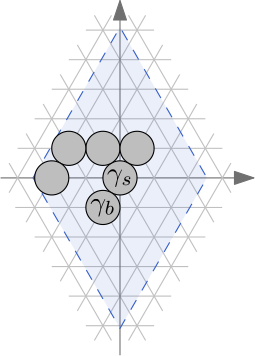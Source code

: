 <?xml version="1.0"?>
<!DOCTYPE ipe SYSTEM "ipe.dtd">
<ipe version="70218" creator="Ipe 7.2.23">
<info created="D:20220918153104" modified="D:20230311160313"/>
<preamble>\usepackage{amsmath}
\usepackage{amssymb}
</preamble>
<ipestyle name="basic">
<symbol name="arrow/arc(spx)">
<path stroke="sym-stroke" fill="sym-stroke" pen="sym-pen">
0 0 m
-1 0.333 l
-1 -0.333 l
h
</path>
</symbol>
<symbol name="arrow/farc(spx)">
<path stroke="sym-stroke" fill="white" pen="sym-pen">
0 0 m
-1 0.333 l
-1 -0.333 l
h
</path>
</symbol>
<symbol name="arrow/ptarc(spx)">
<path stroke="sym-stroke" fill="sym-stroke" pen="sym-pen">
0 0 m
-1 0.333 l
-0.8 0 l
-1 -0.333 l
h
</path>
</symbol>
<symbol name="arrow/fptarc(spx)">
<path stroke="sym-stroke" fill="white" pen="sym-pen">
0 0 m
-1 0.333 l
-0.8 0 l
-1 -0.333 l
h
</path>
</symbol>
<symbol name="mark/circle(sx)" transformations="translations">
<path fill="sym-stroke">
0.6 0 0 0.6 0 0 e
0.4 0 0 0.4 0 0 e
</path>
</symbol>
<symbol name="mark/disk(sx)" transformations="translations">
<path fill="sym-stroke">
0.6 0 0 0.6 0 0 e
</path>
</symbol>
<symbol name="mark/fdisk(sfx)" transformations="translations">
<group>
<path fill="sym-fill">
0.5 0 0 0.5 0 0 e
</path>
<path fill="sym-stroke" fillrule="eofill">
0.6 0 0 0.6 0 0 e
0.4 0 0 0.4 0 0 e
</path>
</group>
</symbol>
<symbol name="mark/box(sx)" transformations="translations">
<path fill="sym-stroke" fillrule="eofill">
-0.6 -0.6 m
0.6 -0.6 l
0.6 0.6 l
-0.6 0.6 l
h
-0.4 -0.4 m
0.4 -0.4 l
0.4 0.4 l
-0.4 0.4 l
h
</path>
</symbol>
<symbol name="mark/square(sx)" transformations="translations">
<path fill="sym-stroke">
-0.6 -0.6 m
0.6 -0.6 l
0.6 0.6 l
-0.6 0.6 l
h
</path>
</symbol>
<symbol name="mark/fsquare(sfx)" transformations="translations">
<group>
<path fill="sym-fill">
-0.5 -0.5 m
0.5 -0.5 l
0.5 0.5 l
-0.5 0.5 l
h
</path>
<path fill="sym-stroke" fillrule="eofill">
-0.6 -0.6 m
0.6 -0.6 l
0.6 0.6 l
-0.6 0.6 l
h
-0.4 -0.4 m
0.4 -0.4 l
0.4 0.4 l
-0.4 0.4 l
h
</path>
</group>
</symbol>
<symbol name="mark/cross(sx)" transformations="translations">
<group>
<path fill="sym-stroke">
-0.43 -0.57 m
0.57 0.43 l
0.43 0.57 l
-0.57 -0.43 l
h
</path>
<path fill="sym-stroke">
-0.43 0.57 m
0.57 -0.43 l
0.43 -0.57 l
-0.57 0.43 l
h
</path>
</group>
</symbol>
<symbol name="arrow/fnormal(spx)">
<path stroke="sym-stroke" fill="white" pen="sym-pen">
0 0 m
-1 0.333 l
-1 -0.333 l
h
</path>
</symbol>
<symbol name="arrow/pointed(spx)">
<path stroke="sym-stroke" fill="sym-stroke" pen="sym-pen">
0 0 m
-1 0.333 l
-0.8 0 l
-1 -0.333 l
h
</path>
</symbol>
<symbol name="arrow/fpointed(spx)">
<path stroke="sym-stroke" fill="white" pen="sym-pen">
0 0 m
-1 0.333 l
-0.8 0 l
-1 -0.333 l
h
</path>
</symbol>
<symbol name="arrow/linear(spx)">
<path stroke="sym-stroke" pen="sym-pen">
-1 0.333 m
0 0 l
-1 -0.333 l
</path>
</symbol>
<symbol name="arrow/fdouble(spx)">
<path stroke="sym-stroke" fill="white" pen="sym-pen">
0 0 m
-1 0.333 l
-1 -0.333 l
h
-1 0 m
-2 0.333 l
-2 -0.333 l
h
</path>
</symbol>
<symbol name="arrow/double(spx)">
<path stroke="sym-stroke" fill="sym-stroke" pen="sym-pen">
0 0 m
-1 0.333 l
-1 -0.333 l
h
-1 0 m
-2 0.333 l
-2 -0.333 l
h
</path>
</symbol>
<symbol name="arrow/mid-normal(spx)">
<path stroke="sym-stroke" fill="sym-stroke" pen="sym-pen">
0.5 0 m
-0.5 0.333 l
-0.5 -0.333 l
h
</path>
</symbol>
<symbol name="arrow/mid-fnormal(spx)">
<path stroke="sym-stroke" fill="white" pen="sym-pen">
0.5 0 m
-0.5 0.333 l
-0.5 -0.333 l
h
</path>
</symbol>
<symbol name="arrow/mid-pointed(spx)">
<path stroke="sym-stroke" fill="sym-stroke" pen="sym-pen">
0.5 0 m
-0.5 0.333 l
-0.3 0 l
-0.5 -0.333 l
h
</path>
</symbol>
<symbol name="arrow/mid-fpointed(spx)">
<path stroke="sym-stroke" fill="white" pen="sym-pen">
0.5 0 m
-0.5 0.333 l
-0.3 0 l
-0.5 -0.333 l
h
</path>
</symbol>
<symbol name="arrow/mid-double(spx)">
<path stroke="sym-stroke" fill="sym-stroke" pen="sym-pen">
1 0 m
0 0.333 l
0 -0.333 l
h
0 0 m
-1 0.333 l
-1 -0.333 l
h
</path>
</symbol>
<symbol name="arrow/mid-fdouble(spx)">
<path stroke="sym-stroke" fill="white" pen="sym-pen">
1 0 m
0 0.333 l
0 -0.333 l
h
0 0 m
-1 0.333 l
-1 -0.333 l
h
</path>
</symbol>
<anglesize name="22.5 deg" value="22.5"/>
<anglesize name="30 deg" value="30"/>
<anglesize name="45 deg" value="45"/>
<anglesize name="60 deg" value="60"/>
<anglesize name="90 deg" value="90"/>
<arrowsize name="large" value="10"/>
<arrowsize name="small" value="5"/>
<arrowsize name="tiny" value="3"/>
<color name="blue" value="0 0 1"/>
<color name="brown" value="0.647 0.165 0.165"/>
<color name="darkblue" value="0 0 0.545"/>
<color name="darkcyan" value="0 0.545 0.545"/>
<color name="darkgray" value="0.663"/>
<color name="darkgreen" value="0 0.392 0"/>
<color name="darkmagenta" value="0.545 0 0.545"/>
<color name="darkorange" value="1 0.549 0"/>
<color name="darkred" value="0.545 0 0"/>
<color name="gold" value="1 0.843 0"/>
<color name="gray" value="0.745"/>
<color name="green" value="0 1 0"/>
<color name="lightblue" value="0.678 0.847 0.902"/>
<color name="lightcyan" value="0.878 1 1"/>
<color name="lightgray" value="0.827"/>
<color name="lightgreen" value="0.565 0.933 0.565"/>
<color name="lightyellow" value="1 1 0.878"/>
<color name="navy" value="0 0 0.502"/>
<color name="orange" value="1 0.647 0"/>
<color name="pink" value="1 0.753 0.796"/>
<color name="purple" value="0.627 0.125 0.941"/>
<color name="red" value="1 0 0"/>
<color name="seagreen" value="0.18 0.545 0.341"/>
<color name="turquoise" value="0.251 0.878 0.816"/>
<color name="violet" value="0.933 0.51 0.933"/>
<color name="yellow" value="1 1 0"/>
<dashstyle name="dash dot dotted" value="[4 2 1 2 1 2] 0"/>
<dashstyle name="dash dotted" value="[4 2 1 2] 0"/>
<dashstyle name="dashed" value="[4] 0"/>
<dashstyle name="dotted" value="[1 3] 0"/>
<gridsize name="10 pts (~3.5 mm)" value="10"/>
<gridsize name="14 pts (~5 mm)" value="14"/>
<gridsize name="16 pts (~6 mm)" value="16"/>
<gridsize name="20 pts (~7 mm)" value="20"/>
<gridsize name="28 pts (~10 mm)" value="28"/>
<gridsize name="32 pts (~12 mm)" value="32"/>
<gridsize name="4 pts" value="4"/>
<gridsize name="56 pts (~20 mm)" value="56"/>
<gridsize name="8 pts (~3 mm)" value="8"/>
<opacity name="10%" value="0.1"/>
<opacity name="30%" value="0.3"/>
<opacity name="50%" value="0.5"/>
<opacity name="75%" value="0.75"/>
<pen name="fat" value="1.2"/>
<pen name="heavier" value="0.8"/>
<pen name="ultrafat" value="2"/>
<symbolsize name="large" value="5"/>
<symbolsize name="small" value="2"/>
<symbolsize name="tiny" value="1.1"/>
<textsize name="Huge" value="\Huge"/>
<textsize name="LARGE" value="\LARGE"/>
<textsize name="Large" value="\Large"/>
<textsize name="footnote" value="\footnotesize"/>
<textsize name="huge" value="\huge"/>
<textsize name="large" value="\large"/>
<textsize name="small" value="\small"/>
<textsize name="tiny" value="\tiny"/>
<textstyle name="center" begin="\begin{center}" end="\end{center}"/>
<textstyle name="item" begin="\begin{itemize}\item{}" end="\end{itemize}"/>
<textstyle name="itemize" begin="\begin{itemize}" end="\end{itemize}"/>
<tiling name="falling" angle="-60" step="4" width="1"/>
<tiling name="rising" angle="30" step="4" width="1"/>
</ipestyle>
<page>
<layer name="fundament"/>
<layer name="greygrid"/>
<layer name="kappa"/>
<layer name="GRID"/>
<layer name="state1"/>
<layer name="state2"/>
<layer name="state3"/>
<layer name="state4"/>
<layer name="state5"/>
<layer name="state6"/>
<layer name="state7"/>
<layer name="state8"/>
<layer name="state9"/>
<layer name="signature"/>
<layer name="step2"/>
<layer name="step3"/>
<layer name="original"/>
<layer name="mirror"/>
<layer name="dominated"/>
<layer name="reachability"/>
<view layers="original" active="reachability"/>
<view layers="mirror" active="state3"/>
<view layers="dominated" active="state3"/>
<view layers="reachability" active="state3"/>
<path layer="greygrid" matrix="0.236004 0 0 0.236004 83.8634 534.395" stroke="0.753" fill="lightblue">
216 457.261 m
376 457.261 l
</path>
<path layer="step2" matrix="0.786687 0 0 1.10135 102.329 -89.8635" stroke="black" pen="heavier" arrow="normal/normal">
111.374 676.676 m
140.174 718.245 l
</path>
<path matrix="0.786679 0 0 0.786679 102.33 123.065" stroke="black" pen="heavier" arrow="normal/normal">
111.374 676.676 m
140.173 676.676 l
</path>
<path matrix="0.786679 0 0 1.10135 102.329 -89.8627" stroke="black" pen="heavier" arrow="normal/normal">
111.374 676.675 m
140.174 635.106 l
</path>
<group layer="GRID" matrix="0.3 0 0 0.3 32.1735 589.38">
<path stroke="black">
0 0 m
595 0 l
</path>
<path stroke="black">
0 13.8564 m
595 13.8564 l
</path>
<path stroke="black">
0 27.7128 m
595 27.7128 l
</path>
<path stroke="black">
0 41.5692 m
595 41.5692 l
</path>
<path stroke="black">
0 55.4256 m
595 55.4256 l
</path>
<path stroke="black">
0 69.282 m
595 69.282 l
</path>
<path stroke="black">
0 83.1384 m
595 83.1384 l
</path>
<path stroke="black">
0 96.9948 m
595 96.9948 l
</path>
<path stroke="black">
0 110.851 m
595 110.851 l
</path>
<path stroke="black">
0 124.708 m
595 124.708 l
</path>
<path stroke="black">
0 138.564 m
595 138.564 l
</path>
<path stroke="black">
0 152.42 m
595 152.42 l
</path>
<path stroke="black">
0 166.277 m
595 166.277 l
</path>
<path stroke="black">
0 180.133 m
595 180.133 l
</path>
<path stroke="black">
0 193.99 m
595 193.99 l
</path>
<path stroke="black">
0 207.846 m
595 207.846 l
</path>
<path stroke="black">
0 221.703 m
595 221.703 l
</path>
<path stroke="black">
0 235.559 m
595 235.559 l
</path>
<path stroke="black">
0 249.415 m
595 249.415 l
</path>
<path stroke="black">
0 263.272 m
595 263.272 l
</path>
<path stroke="black">
0 277.128 m
595 277.128 l
</path>
<path stroke="black">
0 290.985 m
595 290.985 l
</path>
<path stroke="black">
0 304.841 m
595 304.841 l
</path>
<path stroke="black">
0 318.697 m
595 318.697 l
</path>
<path stroke="black">
0 332.554 m
595 332.554 l
</path>
<path stroke="black">
0 346.41 m
595 346.41 l
</path>
<path stroke="black">
0 360.267 m
595 360.267 l
</path>
<path stroke="black">
0 374.123 m
595 374.123 l
</path>
<path stroke="black">
0 387.979 m
595 387.979 l
</path>
<path stroke="black">
0 401.836 m
595 401.836 l
</path>
<path stroke="black">
0 415.692 m
595 415.692 l
</path>
<path stroke="black">
0 429.549 m
595 429.549 l
</path>
<path stroke="black">
0 443.405 m
595 443.405 l
</path>
<path stroke="black">
0 457.261 m
595 457.261 l
</path>
<path stroke="black">
0 471.118 m
595 471.118 l
</path>
<path stroke="black">
0 484.974 m
595 484.974 l
</path>
<path stroke="black">
0 498.831 m
595 498.831 l
</path>
<path stroke="black">
0 512.687 m
595 512.687 l
</path>
<path stroke="black">
0 526.543 m
595 526.543 l
</path>
<path stroke="black">
0 540.4 m
595 540.4 l
</path>
<path stroke="black">
0 554.256 m
595 554.256 l
</path>
<path stroke="black">
0 568.113 m
595 568.113 l
</path>
<path stroke="black">
0 581.969 m
595 581.969 l
</path>
<path stroke="black">
0 595.825 m
595 595.825 l
</path>
<path stroke="black">
0 609.682 m
595 609.682 l
</path>
<path stroke="black">
0 623.538 m
595 623.538 l
</path>
<path stroke="black">
0 637.395 m
595 637.395 l
</path>
<path stroke="black">
0 651.251 m
595 651.251 l
</path>
<path stroke="black">
0 665.108 m
595 665.108 l
</path>
<path stroke="black">
0 678.964 m
595 678.964 l
</path>
<path stroke="black">
0 692.82 m
595 692.82 l
</path>
<path stroke="black">
0 706.677 m
595 706.677 l
</path>
<path stroke="black">
0 720.533 m
595 720.533 l
</path>
<path stroke="black">
0 734.39 m
595 734.39 l
</path>
<path stroke="black">
0 748.246 m
595 748.246 l
</path>
<path stroke="black">
0 762.102 m
595 762.102 l
</path>
<path stroke="black">
0 775.959 m
595 775.959 l
</path>
<path stroke="black">
0 789.815 m
595 789.815 l
</path>
<path stroke="black">
0 803.672 m
595 803.672 l
</path>
<path stroke="black">
0 817.528 m
595 817.528 l
</path>
<path stroke="black">
0 831.384 m
595 831.384 l
</path>
<path stroke="black">
0 0 m
486.129 842 l
</path>
<path stroke="black">
16 0 m
502.129 842 l
</path>
<path stroke="black">
32 0 m
518.129 842 l
</path>
<path stroke="black">
48 0 m
534.129 842 l
</path>
<path stroke="black">
64 0 m
550.129 842 l
</path>
<path stroke="black">
80 0 m
566.129 842 l
</path>
<path stroke="black">
96 0 m
582.129 842 l
</path>
<path stroke="black">
112 0 m
595 836.581 l
</path>
<path stroke="black">
128 0 m
595 808.868 l
</path>
<path stroke="black">
144 0 m
595 781.155 l
</path>
<path stroke="black">
160 0 m
595 753.442 l
</path>
<path stroke="black">
176 0 m
595 725.729 l
</path>
<path stroke="black">
192 0 m
595 698.016 l
</path>
<path stroke="black">
208 0 m
595 670.304 l
</path>
<path stroke="black">
224 0 m
595 642.591 l
</path>
<path stroke="black">
240 0 m
595 614.878 l
</path>
<path stroke="black">
256 0 m
595 587.165 l
</path>
<path stroke="black">
272 0 m
595 559.452 l
</path>
<path stroke="black">
288 0 m
595 531.74 l
</path>
<path stroke="black">
304 0 m
595 504.027 l
</path>
<path stroke="black">
320 0 m
595 476.314 l
</path>
<path stroke="black">
336 0 m
595 448.601 l
</path>
<path stroke="black">
352 0 m
595 420.888 l
</path>
<path stroke="black">
368 0 m
595 393.176 l
</path>
<path stroke="black">
384 0 m
595 365.463 l
</path>
<path stroke="black">
400 0 m
595 337.75 l
</path>
<path stroke="black">
416 0 m
595 310.037 l
</path>
<path stroke="black">
432 0 m
595 282.324 l
</path>
<path stroke="black">
448 0 m
595 254.611 l
</path>
<path stroke="black">
464 0 m
595 226.899 l
</path>
<path stroke="black">
480 0 m
595 199.186 l
</path>
<path stroke="black">
496 0 m
595 171.473 l
</path>
<path stroke="black">
512 0 m
595 143.76 l
</path>
<path stroke="black">
528 0 m
595 116.047 l
</path>
<path stroke="black">
544 0 m
595 88.3346 l
</path>
<path stroke="black">
560 0 m
595 60.6218 l
</path>
<path stroke="black">
576 0 m
595 32.909 l
</path>
<path stroke="black">
592 0 m
595 5.19615 l
</path>
<path stroke="black">
0 0 m
0 0 l
</path>
<path stroke="black">
0 27.7128 m
16 0 l
</path>
<path stroke="black">
0 55.4256 m
32 0 l
</path>
<path stroke="black">
0 83.1384 m
48 0 l
</path>
<path stroke="black">
0 110.851 m
64 0 l
</path>
<path stroke="black">
0 138.564 m
80 0 l
</path>
<path stroke="black">
0 166.277 m
96 0 l
</path>
<path stroke="black">
0 193.99 m
112 0 l
</path>
<path stroke="black">
0 221.703 m
128 0 l
</path>
<path stroke="black">
0 249.415 m
144 0 l
</path>
<path stroke="black">
0 277.128 m
160 0 l
</path>
<path stroke="black">
0 304.841 m
176 0 l
</path>
<path stroke="black">
0 332.554 m
192 0 l
</path>
<path stroke="black">
0 360.267 m
208 0 l
</path>
<path stroke="black">
0 387.979 m
224 0 l
</path>
<path stroke="black">
0 415.692 m
240 0 l
</path>
<path stroke="black">
0 443.405 m
256 0 l
</path>
<path stroke="black">
0 471.118 m
272 0 l
</path>
<path stroke="black">
0 498.831 m
288 0 l
</path>
<path stroke="black">
0 526.543 m
304 0 l
</path>
<path stroke="black">
0 554.256 m
320 0 l
</path>
<path stroke="black">
0 581.969 m
336 0 l
</path>
<path stroke="black">
0 609.682 m
352 0 l
</path>
<path stroke="black">
0 637.395 m
368 0 l
</path>
<path stroke="black">
0 665.108 m
384 0 l
</path>
<path stroke="black">
0 692.82 m
400 0 l
</path>
<path stroke="black">
0 720.533 m
416 0 l
</path>
<path stroke="black">
0 748.246 m
432 0 l
</path>
<path stroke="black">
0 775.959 m
448 0 l
</path>
<path stroke="black">
0 803.672 m
464 0 l
</path>
<path stroke="black">
0 831.384 m
480 0 l
</path>
<path stroke="black">
9.87107 842 m
496 0 l
</path>
<path stroke="black">
25.8711 842 m
512 0 l
</path>
<path stroke="black">
41.8711 842 m
528 0 l
</path>
<path stroke="black">
57.8711 842 m
544 0 l
</path>
<path stroke="black">
73.8711 842 m
560 0 l
</path>
<path stroke="black">
89.8711 842 m
576 0 l
</path>
<path stroke="black">
105.871 842 m
592 0 l
</path>
<path stroke="black">
121.871 842 m
595 22.5167 l
</path>
<path stroke="black">
137.871 842 m
595 50.2295 l
</path>
<path stroke="black">
153.871 842 m
595 77.9423 l
</path>
<path stroke="black">
169.871 842 m
595 105.655 l
</path>
<path stroke="black">
185.871 842 m
595 133.368 l
</path>
<path stroke="black">
201.871 842 m
595 161.081 l
</path>
<path stroke="black">
217.871 842 m
595 188.794 l
</path>
<path stroke="black">
233.871 842 m
595 216.506 l
</path>
<path stroke="black">
249.871 842 m
595 244.219 l
</path>
<path stroke="black">
265.871 842 m
595 271.932 l
</path>
<path stroke="black">
281.871 842 m
595 299.645 l
</path>
<path stroke="black">
297.871 842 m
595 327.358 l
</path>
<path stroke="black">
313.871 842 m
595 355.07 l
</path>
<path stroke="black">
329.871 842 m
595 382.783 l
</path>
<path stroke="black">
345.871 842 m
595 410.496 l
</path>
<path stroke="black">
361.871 842 m
595 438.209 l
</path>
<path stroke="black">
377.871 842 m
595 465.922 l
</path>
<path stroke="black">
393.871 842 m
595 493.634 l
</path>
<path stroke="black">
409.871 842 m
595 521.347 l
</path>
<path stroke="black">
425.871 842 m
595 549.06 l
</path>
<path stroke="black">
441.871 842 m
595 576.773 l
</path>
<path stroke="black">
457.871 842 m
595 604.486 l
</path>
<path stroke="black">
473.871 842 m
595 632.199 l
</path>
<path stroke="black">
489.871 842 m
595 659.911 l
</path>
<path stroke="black">
505.871 842 m
595 687.624 l
</path>
<path stroke="black">
521.871 842 m
595 715.337 l
</path>
<path stroke="black">
537.871 842 m
595 743.05 l
</path>
<path stroke="black">
553.871 842 m
595 770.763 l
</path>
<path stroke="black">
569.871 842 m
595 798.475 l
</path>
<path stroke="black">
585.871 842 m
595 826.188 l
</path>
<path stroke="black">
0 27.7128 m
470.129 842 l
</path>
<path stroke="black">
0 55.4256 m
454.129 842 l
</path>
<path stroke="black">
0 83.1384 m
438.129 842 l
</path>
<path stroke="black">
0 110.851 m
422.129 842 l
</path>
<path stroke="black">
0 138.564 m
406.129 842 l
</path>
<path stroke="black">
0 166.277 m
390.129 842 l
</path>
<path stroke="black">
0 193.99 m
374.129 842 l
</path>
<path stroke="black">
0 221.703 m
358.129 842 l
</path>
<path stroke="black">
0 249.415 m
342.129 842 l
</path>
<path stroke="black">
0 277.128 m
326.129 842 l
</path>
<path stroke="black">
0 304.841 m
310.129 842 l
</path>
<path stroke="black">
0 332.554 m
294.129 842 l
</path>
<path stroke="black">
0 360.267 m
278.129 842 l
</path>
<path stroke="black">
0 387.979 m
262.129 842 l
</path>
<path stroke="black">
0 415.692 m
246.129 842 l
</path>
<path stroke="black">
0 443.405 m
230.129 842 l
</path>
<path stroke="black">
0 471.118 m
214.129 842 l
</path>
<path stroke="black">
0 498.831 m
198.129 842 l
</path>
<path stroke="black">
0 526.543 m
182.129 842 l
</path>
<path stroke="black">
0 554.256 m
166.129 842 l
</path>
<path stroke="black">
0 581.969 m
150.129 842 l
</path>
<path stroke="black">
0 609.682 m
134.129 842 l
</path>
<path stroke="black">
0 637.395 m
118.129 842 l
</path>
<path stroke="black">
0 665.108 m
102.129 842 l
</path>
<path stroke="black">
0 692.82 m
86.1289 842 l
</path>
<path stroke="black">
0 720.533 m
70.1289 842 l
</path>
<path stroke="black">
0 748.246 m
54.1289 842 l
</path>
<path stroke="black">
0 775.959 m
38.1289 842 l
</path>
<path stroke="black">
0 803.672 m
22.1289 842 l
</path>
<path stroke="black">
0 831.384 m
6.12893 842 l
</path>
</group>
<path layer="state1" matrix="0.236004 0 0 0.236004 73.8634 534.395" stroke="0.204 0.369 0.796" fill="0.204 0.369 0.796" dash="dashed" opacity="10%" stroke-opacity="opaque">
216 512.687 m
296 651.251 l
376 512.687 l
296 374.123 l
h
</path>
<group layer="GRID" matrix="0.3 0 0 0.3 209.792 589.38">
<path stroke="black">
0 0 m
595 0 l
</path>
<path stroke="black">
0 13.8564 m
595 13.8564 l
</path>
<path stroke="black">
0 27.7128 m
595 27.7128 l
</path>
<path stroke="black">
0 41.5692 m
595 41.5692 l
</path>
<path stroke="black">
0 55.4256 m
595 55.4256 l
</path>
<path stroke="black">
0 69.282 m
595 69.282 l
</path>
<path stroke="black">
0 83.1384 m
595 83.1384 l
</path>
<path stroke="black">
0 96.9948 m
595 96.9948 l
</path>
<path stroke="black">
0 110.851 m
595 110.851 l
</path>
<path stroke="black">
0 124.708 m
595 124.708 l
</path>
<path stroke="black">
0 138.564 m
595 138.564 l
</path>
<path stroke="black">
0 152.42 m
595 152.42 l
</path>
<path stroke="black">
0 166.277 m
595 166.277 l
</path>
<path stroke="black">
0 180.133 m
595 180.133 l
</path>
<path stroke="black">
0 193.99 m
595 193.99 l
</path>
<path stroke="black">
0 207.846 m
595 207.846 l
</path>
<path stroke="black">
0 221.703 m
595 221.703 l
</path>
<path stroke="black">
0 235.559 m
595 235.559 l
</path>
<path stroke="black">
0 249.415 m
595 249.415 l
</path>
<path stroke="black">
0 263.272 m
595 263.272 l
</path>
<path stroke="black">
0 277.128 m
595 277.128 l
</path>
<path stroke="black">
0 290.985 m
595 290.985 l
</path>
<path stroke="black">
0 304.841 m
595 304.841 l
</path>
<path stroke="black">
0 318.697 m
595 318.697 l
</path>
<path stroke="black">
0 332.554 m
595 332.554 l
</path>
<path stroke="black">
0 346.41 m
595 346.41 l
</path>
<path stroke="black">
0 360.267 m
595 360.267 l
</path>
<path stroke="black">
0 374.123 m
595 374.123 l
</path>
<path stroke="black">
0 387.979 m
595 387.979 l
</path>
<path stroke="black">
0 401.836 m
595 401.836 l
</path>
<path stroke="black">
0 415.692 m
595 415.692 l
</path>
<path stroke="black">
0 429.549 m
595 429.549 l
</path>
<path stroke="black">
0 443.405 m
595 443.405 l
</path>
<path stroke="black">
0 457.261 m
595 457.261 l
</path>
<path stroke="black">
0 471.118 m
595 471.118 l
</path>
<path stroke="black">
0 484.974 m
595 484.974 l
</path>
<path stroke="black">
0 498.831 m
595 498.831 l
</path>
<path stroke="black">
0 512.687 m
595 512.687 l
</path>
<path stroke="black">
0 526.543 m
595 526.543 l
</path>
<path stroke="black">
0 540.4 m
595 540.4 l
</path>
<path stroke="black">
0 554.256 m
595 554.256 l
</path>
<path stroke="black">
0 568.113 m
595 568.113 l
</path>
<path stroke="black">
0 581.969 m
595 581.969 l
</path>
<path stroke="black">
0 595.825 m
595 595.825 l
</path>
<path stroke="black">
0 609.682 m
595 609.682 l
</path>
<path stroke="black">
0 623.538 m
595 623.538 l
</path>
<path stroke="black">
0 637.395 m
595 637.395 l
</path>
<path stroke="black">
0 651.251 m
595 651.251 l
</path>
<path stroke="black">
0 665.108 m
595 665.108 l
</path>
<path stroke="black">
0 678.964 m
595 678.964 l
</path>
<path stroke="black">
0 692.82 m
595 692.82 l
</path>
<path stroke="black">
0 706.677 m
595 706.677 l
</path>
<path stroke="black">
0 720.533 m
595 720.533 l
</path>
<path stroke="black">
0 734.39 m
595 734.39 l
</path>
<path stroke="black">
0 748.246 m
595 748.246 l
</path>
<path stroke="black">
0 762.102 m
595 762.102 l
</path>
<path stroke="black">
0 775.959 m
595 775.959 l
</path>
<path stroke="black">
0 789.815 m
595 789.815 l
</path>
<path stroke="black">
0 803.672 m
595 803.672 l
</path>
<path stroke="black">
0 817.528 m
595 817.528 l
</path>
<path stroke="black">
0 831.384 m
595 831.384 l
</path>
<path stroke="black">
0 0 m
486.129 842 l
</path>
<path stroke="black">
16 0 m
502.129 842 l
</path>
<path stroke="black">
32 0 m
518.129 842 l
</path>
<path stroke="black">
48 0 m
534.129 842 l
</path>
<path stroke="black">
64 0 m
550.129 842 l
</path>
<path stroke="black">
80 0 m
566.129 842 l
</path>
<path stroke="black">
96 0 m
582.129 842 l
</path>
<path stroke="black">
112 0 m
595 836.581 l
</path>
<path stroke="black">
128 0 m
595 808.868 l
</path>
<path stroke="black">
144 0 m
595 781.155 l
</path>
<path stroke="black">
160 0 m
595 753.442 l
</path>
<path stroke="black">
176 0 m
595 725.729 l
</path>
<path stroke="black">
192 0 m
595 698.016 l
</path>
<path stroke="black">
208 0 m
595 670.304 l
</path>
<path stroke="black">
224 0 m
595 642.591 l
</path>
<path stroke="black">
240 0 m
595 614.878 l
</path>
<path stroke="black">
256 0 m
595 587.165 l
</path>
<path stroke="black">
272 0 m
595 559.452 l
</path>
<path stroke="black">
288 0 m
595 531.74 l
</path>
<path stroke="black">
304 0 m
595 504.027 l
</path>
<path stroke="black">
320 0 m
595 476.314 l
</path>
<path stroke="black">
336 0 m
595 448.601 l
</path>
<path stroke="black">
352 0 m
595 420.888 l
</path>
<path stroke="black">
368 0 m
595 393.176 l
</path>
<path stroke="black">
384 0 m
595 365.463 l
</path>
<path stroke="black">
400 0 m
595 337.75 l
</path>
<path stroke="black">
416 0 m
595 310.037 l
</path>
<path stroke="black">
432 0 m
595 282.324 l
</path>
<path stroke="black">
448 0 m
595 254.611 l
</path>
<path stroke="black">
464 0 m
595 226.899 l
</path>
<path stroke="black">
480 0 m
595 199.186 l
</path>
<path stroke="black">
496 0 m
595 171.473 l
</path>
<path stroke="black">
512 0 m
595 143.76 l
</path>
<path stroke="black">
528 0 m
595 116.047 l
</path>
<path stroke="black">
544 0 m
595 88.3346 l
</path>
<path stroke="black">
560 0 m
595 60.6218 l
</path>
<path stroke="black">
576 0 m
595 32.909 l
</path>
<path stroke="black">
592 0 m
595 5.19615 l
</path>
<path stroke="black">
0 0 m
0 0 l
</path>
<path stroke="black">
0 27.7128 m
16 0 l
</path>
<path stroke="black">
0 55.4256 m
32 0 l
</path>
<path stroke="black">
0 83.1384 m
48 0 l
</path>
<path stroke="black">
0 110.851 m
64 0 l
</path>
<path stroke="black">
0 138.564 m
80 0 l
</path>
<path stroke="black">
0 166.277 m
96 0 l
</path>
<path stroke="black">
0 193.99 m
112 0 l
</path>
<path stroke="black">
0 221.703 m
128 0 l
</path>
<path stroke="black">
0 249.415 m
144 0 l
</path>
<path stroke="black">
0 277.128 m
160 0 l
</path>
<path stroke="black">
0 304.841 m
176 0 l
</path>
<path stroke="black">
0 332.554 m
192 0 l
</path>
<path stroke="black">
0 360.267 m
208 0 l
</path>
<path stroke="black">
0 387.979 m
224 0 l
</path>
<path stroke="black">
0 415.692 m
240 0 l
</path>
<path stroke="black">
0 443.405 m
256 0 l
</path>
<path stroke="black">
0 471.118 m
272 0 l
</path>
<path stroke="black">
0 498.831 m
288 0 l
</path>
<path stroke="black">
0 526.543 m
304 0 l
</path>
<path stroke="black">
0 554.256 m
320 0 l
</path>
<path stroke="black">
0 581.969 m
336 0 l
</path>
<path stroke="black">
0 609.682 m
352 0 l
</path>
<path stroke="black">
0 637.395 m
368 0 l
</path>
<path stroke="black">
0 665.108 m
384 0 l
</path>
<path stroke="black">
0 692.82 m
400 0 l
</path>
<path stroke="black">
0 720.533 m
416 0 l
</path>
<path stroke="black">
0 748.246 m
432 0 l
</path>
<path stroke="black">
0 775.959 m
448 0 l
</path>
<path stroke="black">
0 803.672 m
464 0 l
</path>
<path stroke="black">
0 831.384 m
480 0 l
</path>
<path stroke="black">
9.87107 842 m
496 0 l
</path>
<path stroke="black">
25.8711 842 m
512 0 l
</path>
<path stroke="black">
41.8711 842 m
528 0 l
</path>
<path stroke="black">
57.8711 842 m
544 0 l
</path>
<path stroke="black">
73.8711 842 m
560 0 l
</path>
<path stroke="black">
89.8711 842 m
576 0 l
</path>
<path stroke="black">
105.871 842 m
592 0 l
</path>
<path stroke="black">
121.871 842 m
595 22.5167 l
</path>
<path stroke="black">
137.871 842 m
595 50.2295 l
</path>
<path stroke="black">
153.871 842 m
595 77.9423 l
</path>
<path stroke="black">
169.871 842 m
595 105.655 l
</path>
<path stroke="black">
185.871 842 m
595 133.368 l
</path>
<path stroke="black">
201.871 842 m
595 161.081 l
</path>
<path stroke="black">
217.871 842 m
595 188.794 l
</path>
<path stroke="black">
233.871 842 m
595 216.506 l
</path>
<path stroke="black">
249.871 842 m
595 244.219 l
</path>
<path stroke="black">
265.871 842 m
595 271.932 l
</path>
<path stroke="black">
281.871 842 m
595 299.645 l
</path>
<path stroke="black">
297.871 842 m
595 327.358 l
</path>
<path stroke="black">
313.871 842 m
595 355.07 l
</path>
<path stroke="black">
329.871 842 m
595 382.783 l
</path>
<path stroke="black">
345.871 842 m
595 410.496 l
</path>
<path stroke="black">
361.871 842 m
595 438.209 l
</path>
<path stroke="black">
377.871 842 m
595 465.922 l
</path>
<path stroke="black">
393.871 842 m
595 493.634 l
</path>
<path stroke="black">
409.871 842 m
595 521.347 l
</path>
<path stroke="black">
425.871 842 m
595 549.06 l
</path>
<path stroke="black">
441.871 842 m
595 576.773 l
</path>
<path stroke="black">
457.871 842 m
595 604.486 l
</path>
<path stroke="black">
473.871 842 m
595 632.199 l
</path>
<path stroke="black">
489.871 842 m
595 659.911 l
</path>
<path stroke="black">
505.871 842 m
595 687.624 l
</path>
<path stroke="black">
521.871 842 m
595 715.337 l
</path>
<path stroke="black">
537.871 842 m
595 743.05 l
</path>
<path stroke="black">
553.871 842 m
595 770.763 l
</path>
<path stroke="black">
569.871 842 m
595 798.475 l
</path>
<path stroke="black">
585.871 842 m
595 826.188 l
</path>
<path stroke="black">
0 27.7128 m
470.129 842 l
</path>
<path stroke="black">
0 55.4256 m
454.129 842 l
</path>
<path stroke="black">
0 83.1384 m
438.129 842 l
</path>
<path stroke="black">
0 110.851 m
422.129 842 l
</path>
<path stroke="black">
0 138.564 m
406.129 842 l
</path>
<path stroke="black">
0 166.277 m
390.129 842 l
</path>
<path stroke="black">
0 193.99 m
374.129 842 l
</path>
<path stroke="black">
0 221.703 m
358.129 842 l
</path>
<path stroke="black">
0 249.415 m
342.129 842 l
</path>
<path stroke="black">
0 277.128 m
326.129 842 l
</path>
<path stroke="black">
0 304.841 m
310.129 842 l
</path>
<path stroke="black">
0 332.554 m
294.129 842 l
</path>
<path stroke="black">
0 360.267 m
278.129 842 l
</path>
<path stroke="black">
0 387.979 m
262.129 842 l
</path>
<path stroke="black">
0 415.692 m
246.129 842 l
</path>
<path stroke="black">
0 443.405 m
230.129 842 l
</path>
<path stroke="black">
0 471.118 m
214.129 842 l
</path>
<path stroke="black">
0 498.831 m
198.129 842 l
</path>
<path stroke="black">
0 526.543 m
182.129 842 l
</path>
<path stroke="black">
0 554.256 m
166.129 842 l
</path>
<path stroke="black">
0 581.969 m
150.129 842 l
</path>
<path stroke="black">
0 609.682 m
134.129 842 l
</path>
<path stroke="black">
0 637.395 m
118.129 842 l
</path>
<path stroke="black">
0 665.108 m
102.129 842 l
</path>
<path stroke="black">
0 692.82 m
86.1289 842 l
</path>
<path stroke="black">
0 720.533 m
70.1289 842 l
</path>
<path stroke="black">
0 748.246 m
54.1289 842 l
</path>
<path stroke="black">
0 775.959 m
38.1289 842 l
</path>
<path stroke="black">
0 803.672 m
22.1289 842 l
</path>
<path stroke="black">
0 831.384 m
6.12893 842 l
</path>
</group>
<group matrix="0.3 0 0 0.3 32.2142 339.944">
<path stroke="black">
0 0 m
595 0 l
</path>
<path stroke="black">
0 13.8564 m
595 13.8564 l
</path>
<path stroke="black">
0 27.7128 m
595 27.7128 l
</path>
<path stroke="black">
0 41.5692 m
595 41.5692 l
</path>
<path stroke="black">
0 55.4256 m
595 55.4256 l
</path>
<path stroke="black">
0 69.282 m
595 69.282 l
</path>
<path stroke="black">
0 83.1384 m
595 83.1384 l
</path>
<path stroke="black">
0 96.9948 m
595 96.9948 l
</path>
<path stroke="black">
0 110.851 m
595 110.851 l
</path>
<path stroke="black">
0 124.708 m
595 124.708 l
</path>
<path stroke="black">
0 138.564 m
595 138.564 l
</path>
<path stroke="black">
0 152.42 m
595 152.42 l
</path>
<path stroke="black">
0 166.277 m
595 166.277 l
</path>
<path stroke="black">
0 180.133 m
595 180.133 l
</path>
<path stroke="black">
0 193.99 m
595 193.99 l
</path>
<path stroke="black">
0 207.846 m
595 207.846 l
</path>
<path stroke="black">
0 221.703 m
595 221.703 l
</path>
<path stroke="black">
0 235.559 m
595 235.559 l
</path>
<path stroke="black">
0 249.415 m
595 249.415 l
</path>
<path stroke="black">
0 263.272 m
595 263.272 l
</path>
<path stroke="black">
0 277.128 m
595 277.128 l
</path>
<path stroke="black">
0 290.985 m
595 290.985 l
</path>
<path stroke="black">
0 304.841 m
595 304.841 l
</path>
<path stroke="black">
0 318.697 m
595 318.697 l
</path>
<path stroke="black">
0 332.554 m
595 332.554 l
</path>
<path stroke="black">
0 346.41 m
595 346.41 l
</path>
<path stroke="black">
0 360.267 m
595 360.267 l
</path>
<path stroke="black">
0 374.123 m
595 374.123 l
</path>
<path stroke="black">
0 387.979 m
595 387.979 l
</path>
<path stroke="black">
0 401.836 m
595 401.836 l
</path>
<path stroke="black">
0 415.692 m
595 415.692 l
</path>
<path stroke="black">
0 429.549 m
595 429.549 l
</path>
<path stroke="black">
0 443.405 m
595 443.405 l
</path>
<path stroke="black">
0 457.261 m
595 457.261 l
</path>
<path stroke="black">
0 471.118 m
595 471.118 l
</path>
<path stroke="black">
0 484.974 m
595 484.974 l
</path>
<path stroke="black">
0 498.831 m
595 498.831 l
</path>
<path stroke="black">
0 512.687 m
595 512.687 l
</path>
<path stroke="black">
0 526.543 m
595 526.543 l
</path>
<path stroke="black">
0 540.4 m
595 540.4 l
</path>
<path stroke="black">
0 554.256 m
595 554.256 l
</path>
<path stroke="black">
0 568.113 m
595 568.113 l
</path>
<path stroke="black">
0 581.969 m
595 581.969 l
</path>
<path stroke="black">
0 595.825 m
595 595.825 l
</path>
<path stroke="black">
0 609.682 m
595 609.682 l
</path>
<path stroke="black">
0 623.538 m
595 623.538 l
</path>
<path stroke="black">
0 637.395 m
595 637.395 l
</path>
<path stroke="black">
0 651.251 m
595 651.251 l
</path>
<path stroke="black">
0 665.108 m
595 665.108 l
</path>
<path stroke="black">
0 678.964 m
595 678.964 l
</path>
<path stroke="black">
0 692.82 m
595 692.82 l
</path>
<path stroke="black">
0 706.677 m
595 706.677 l
</path>
<path stroke="black">
0 720.533 m
595 720.533 l
</path>
<path stroke="black">
0 734.39 m
595 734.39 l
</path>
<path stroke="black">
0 748.246 m
595 748.246 l
</path>
<path stroke="black">
0 762.102 m
595 762.102 l
</path>
<path stroke="black">
0 775.959 m
595 775.959 l
</path>
<path stroke="black">
0 789.815 m
595 789.815 l
</path>
<path stroke="black">
0 803.672 m
595 803.672 l
</path>
<path stroke="black">
0 817.528 m
595 817.528 l
</path>
<path stroke="black">
0 831.384 m
595 831.384 l
</path>
<path stroke="black">
0 0 m
486.129 842 l
</path>
<path stroke="black">
16 0 m
502.129 842 l
</path>
<path stroke="black">
32 0 m
518.129 842 l
</path>
<path stroke="black">
48 0 m
534.129 842 l
</path>
<path stroke="black">
64 0 m
550.129 842 l
</path>
<path stroke="black">
80 0 m
566.129 842 l
</path>
<path stroke="black">
96 0 m
582.129 842 l
</path>
<path stroke="black">
112 0 m
595 836.581 l
</path>
<path stroke="black">
128 0 m
595 808.868 l
</path>
<path stroke="black">
144 0 m
595 781.155 l
</path>
<path stroke="black">
160 0 m
595 753.442 l
</path>
<path stroke="black">
176 0 m
595 725.729 l
</path>
<path stroke="black">
192 0 m
595 698.016 l
</path>
<path stroke="black">
208 0 m
595 670.304 l
</path>
<path stroke="black">
224 0 m
595 642.591 l
</path>
<path stroke="black">
240 0 m
595 614.878 l
</path>
<path stroke="black">
256 0 m
595 587.165 l
</path>
<path stroke="black">
272 0 m
595 559.452 l
</path>
<path stroke="black">
288 0 m
595 531.74 l
</path>
<path stroke="black">
304 0 m
595 504.027 l
</path>
<path stroke="black">
320 0 m
595 476.314 l
</path>
<path stroke="black">
336 0 m
595 448.601 l
</path>
<path stroke="black">
352 0 m
595 420.888 l
</path>
<path stroke="black">
368 0 m
595 393.176 l
</path>
<path stroke="black">
384 0 m
595 365.463 l
</path>
<path stroke="black">
400 0 m
595 337.75 l
</path>
<path stroke="black">
416 0 m
595 310.037 l
</path>
<path stroke="black">
432 0 m
595 282.324 l
</path>
<path stroke="black">
448 0 m
595 254.611 l
</path>
<path stroke="black">
464 0 m
595 226.899 l
</path>
<path stroke="black">
480 0 m
595 199.186 l
</path>
<path stroke="black">
496 0 m
595 171.473 l
</path>
<path stroke="black">
512 0 m
595 143.76 l
</path>
<path stroke="black">
528 0 m
595 116.047 l
</path>
<path stroke="black">
544 0 m
595 88.3346 l
</path>
<path stroke="black">
560 0 m
595 60.6218 l
</path>
<path stroke="black">
576 0 m
595 32.909 l
</path>
<path stroke="black">
592 0 m
595 5.19615 l
</path>
<path stroke="black">
0 0 m
0 0 l
</path>
<path stroke="black">
0 27.7128 m
16 0 l
</path>
<path stroke="black">
0 55.4256 m
32 0 l
</path>
<path stroke="black">
0 83.1384 m
48 0 l
</path>
<path stroke="black">
0 110.851 m
64 0 l
</path>
<path stroke="black">
0 138.564 m
80 0 l
</path>
<path stroke="black">
0 166.277 m
96 0 l
</path>
<path stroke="black">
0 193.99 m
112 0 l
</path>
<path stroke="black">
0 221.703 m
128 0 l
</path>
<path stroke="black">
0 249.415 m
144 0 l
</path>
<path stroke="black">
0 277.128 m
160 0 l
</path>
<path stroke="black">
0 304.841 m
176 0 l
</path>
<path stroke="black">
0 332.554 m
192 0 l
</path>
<path stroke="black">
0 360.267 m
208 0 l
</path>
<path stroke="black">
0 387.979 m
224 0 l
</path>
<path stroke="black">
0 415.692 m
240 0 l
</path>
<path stroke="black">
0 443.405 m
256 0 l
</path>
<path stroke="black">
0 471.118 m
272 0 l
</path>
<path stroke="black">
0 498.831 m
288 0 l
</path>
<path stroke="black">
0 526.543 m
304 0 l
</path>
<path stroke="black">
0 554.256 m
320 0 l
</path>
<path stroke="black">
0 581.969 m
336 0 l
</path>
<path stroke="black">
0 609.682 m
352 0 l
</path>
<path stroke="black">
0 637.395 m
368 0 l
</path>
<path stroke="black">
0 665.108 m
384 0 l
</path>
<path stroke="black">
0 692.82 m
400 0 l
</path>
<path stroke="black">
0 720.533 m
416 0 l
</path>
<path stroke="black">
0 748.246 m
432 0 l
</path>
<path stroke="black">
0 775.959 m
448 0 l
</path>
<path stroke="black">
0 803.672 m
464 0 l
</path>
<path stroke="black">
0 831.384 m
480 0 l
</path>
<path stroke="black">
9.87107 842 m
496 0 l
</path>
<path stroke="black">
25.8711 842 m
512 0 l
</path>
<path stroke="black">
41.8711 842 m
528 0 l
</path>
<path stroke="black">
57.8711 842 m
544 0 l
</path>
<path stroke="black">
73.8711 842 m
560 0 l
</path>
<path stroke="black">
89.8711 842 m
576 0 l
</path>
<path stroke="black">
105.871 842 m
592 0 l
</path>
<path stroke="black">
121.871 842 m
595 22.5167 l
</path>
<path stroke="black">
137.871 842 m
595 50.2295 l
</path>
<path stroke="black">
153.871 842 m
595 77.9423 l
</path>
<path stroke="black">
169.871 842 m
595 105.655 l
</path>
<path stroke="black">
185.871 842 m
595 133.368 l
</path>
<path stroke="black">
201.871 842 m
595 161.081 l
</path>
<path stroke="black">
217.871 842 m
595 188.794 l
</path>
<path stroke="black">
233.871 842 m
595 216.506 l
</path>
<path stroke="black">
249.871 842 m
595 244.219 l
</path>
<path stroke="black">
265.871 842 m
595 271.932 l
</path>
<path stroke="black">
281.871 842 m
595 299.645 l
</path>
<path stroke="black">
297.871 842 m
595 327.358 l
</path>
<path stroke="black">
313.871 842 m
595 355.07 l
</path>
<path stroke="black">
329.871 842 m
595 382.783 l
</path>
<path stroke="black">
345.871 842 m
595 410.496 l
</path>
<path stroke="black">
361.871 842 m
595 438.209 l
</path>
<path stroke="black">
377.871 842 m
595 465.922 l
</path>
<path stroke="black">
393.871 842 m
595 493.634 l
</path>
<path stroke="black">
409.871 842 m
595 521.347 l
</path>
<path stroke="black">
425.871 842 m
595 549.06 l
</path>
<path stroke="black">
441.871 842 m
595 576.773 l
</path>
<path stroke="black">
457.871 842 m
595 604.486 l
</path>
<path stroke="black">
473.871 842 m
595 632.199 l
</path>
<path stroke="black">
489.871 842 m
595 659.911 l
</path>
<path stroke="black">
505.871 842 m
595 687.624 l
</path>
<path stroke="black">
521.871 842 m
595 715.337 l
</path>
<path stroke="black">
537.871 842 m
595 743.05 l
</path>
<path stroke="black">
553.871 842 m
595 770.763 l
</path>
<path stroke="black">
569.871 842 m
595 798.475 l
</path>
<path stroke="black">
585.871 842 m
595 826.188 l
</path>
<path stroke="black">
0 27.7128 m
470.129 842 l
</path>
<path stroke="black">
0 55.4256 m
454.129 842 l
</path>
<path stroke="black">
0 83.1384 m
438.129 842 l
</path>
<path stroke="black">
0 110.851 m
422.129 842 l
</path>
<path stroke="black">
0 138.564 m
406.129 842 l
</path>
<path stroke="black">
0 166.277 m
390.129 842 l
</path>
<path stroke="black">
0 193.99 m
374.129 842 l
</path>
<path stroke="black">
0 221.703 m
358.129 842 l
</path>
<path stroke="black">
0 249.415 m
342.129 842 l
</path>
<path stroke="black">
0 277.128 m
326.129 842 l
</path>
<path stroke="black">
0 304.841 m
310.129 842 l
</path>
<path stroke="black">
0 332.554 m
294.129 842 l
</path>
<path stroke="black">
0 360.267 m
278.129 842 l
</path>
<path stroke="black">
0 387.979 m
262.129 842 l
</path>
<path stroke="black">
0 415.692 m
246.129 842 l
</path>
<path stroke="black">
0 443.405 m
230.129 842 l
</path>
<path stroke="black">
0 471.118 m
214.129 842 l
</path>
<path stroke="black">
0 498.831 m
198.129 842 l
</path>
<path stroke="black">
0 526.543 m
182.129 842 l
</path>
<path stroke="black">
0 554.256 m
166.129 842 l
</path>
<path stroke="black">
0 581.969 m
150.129 842 l
</path>
<path stroke="black">
0 609.682 m
134.129 842 l
</path>
<path stroke="black">
0 637.395 m
118.129 842 l
</path>
<path stroke="black">
0 665.108 m
102.129 842 l
</path>
<path stroke="black">
0 692.82 m
86.1289 842 l
</path>
<path stroke="black">
0 720.533 m
70.1289 842 l
</path>
<path stroke="black">
0 748.246 m
54.1289 842 l
</path>
<path stroke="black">
0 775.959 m
38.1289 842 l
</path>
<path stroke="black">
0 803.672 m
22.1289 842 l
</path>
<path stroke="black">
0 831.384 m
6.12893 842 l
</path>
</group>
<group matrix="0.3 0 0 0.3 209.788 339.928">
<path stroke="black">
0 0 m
595 0 l
</path>
<path stroke="black">
0 13.8564 m
595 13.8564 l
</path>
<path stroke="black">
0 27.7128 m
595 27.7128 l
</path>
<path stroke="black">
0 41.5692 m
595 41.5692 l
</path>
<path stroke="black">
0 55.4256 m
595 55.4256 l
</path>
<path stroke="black">
0 69.282 m
595 69.282 l
</path>
<path stroke="black">
0 83.1384 m
595 83.1384 l
</path>
<path stroke="black">
0 96.9948 m
595 96.9948 l
</path>
<path stroke="black">
0 110.851 m
595 110.851 l
</path>
<path stroke="black">
0 124.708 m
595 124.708 l
</path>
<path stroke="black">
0 138.564 m
595 138.564 l
</path>
<path stroke="black">
0 152.42 m
595 152.42 l
</path>
<path stroke="black">
0 166.277 m
595 166.277 l
</path>
<path stroke="black">
0 180.133 m
595 180.133 l
</path>
<path stroke="black">
0 193.99 m
595 193.99 l
</path>
<path stroke="black">
0 207.846 m
595 207.846 l
</path>
<path stroke="black">
0 221.703 m
595 221.703 l
</path>
<path stroke="black">
0 235.559 m
595 235.559 l
</path>
<path stroke="black">
0 249.415 m
595 249.415 l
</path>
<path stroke="black">
0 263.272 m
595 263.272 l
</path>
<path stroke="black">
0 277.128 m
595 277.128 l
</path>
<path stroke="black">
0 290.985 m
595 290.985 l
</path>
<path stroke="black">
0 304.841 m
595 304.841 l
</path>
<path stroke="black">
0 318.697 m
595 318.697 l
</path>
<path stroke="black">
0 332.554 m
595 332.554 l
</path>
<path stroke="black">
0 346.41 m
595 346.41 l
</path>
<path stroke="black">
0 360.267 m
595 360.267 l
</path>
<path stroke="black">
0 374.123 m
595 374.123 l
</path>
<path stroke="black">
0 387.979 m
595 387.979 l
</path>
<path stroke="black">
0 401.836 m
595 401.836 l
</path>
<path stroke="black">
0 415.692 m
595 415.692 l
</path>
<path stroke="black">
0 429.549 m
595 429.549 l
</path>
<path stroke="black">
0 443.405 m
595 443.405 l
</path>
<path stroke="black">
0 457.261 m
595 457.261 l
</path>
<path stroke="black">
0 471.118 m
595 471.118 l
</path>
<path stroke="black">
0 484.974 m
595 484.974 l
</path>
<path stroke="black">
0 498.831 m
595 498.831 l
</path>
<path stroke="black">
0 512.687 m
595 512.687 l
</path>
<path stroke="black">
0 526.543 m
595 526.543 l
</path>
<path stroke="black">
0 540.4 m
595 540.4 l
</path>
<path stroke="black">
0 554.256 m
595 554.256 l
</path>
<path stroke="black">
0 568.113 m
595 568.113 l
</path>
<path stroke="black">
0 581.969 m
595 581.969 l
</path>
<path stroke="black">
0 595.825 m
595 595.825 l
</path>
<path stroke="black">
0 609.682 m
595 609.682 l
</path>
<path stroke="black">
0 623.538 m
595 623.538 l
</path>
<path stroke="black">
0 637.395 m
595 637.395 l
</path>
<path stroke="black">
0 651.251 m
595 651.251 l
</path>
<path stroke="black">
0 665.108 m
595 665.108 l
</path>
<path stroke="black">
0 678.964 m
595 678.964 l
</path>
<path stroke="black">
0 692.82 m
595 692.82 l
</path>
<path stroke="black">
0 706.677 m
595 706.677 l
</path>
<path stroke="black">
0 720.533 m
595 720.533 l
</path>
<path stroke="black">
0 734.39 m
595 734.39 l
</path>
<path stroke="black">
0 748.246 m
595 748.246 l
</path>
<path stroke="black">
0 762.102 m
595 762.102 l
</path>
<path stroke="black">
0 775.959 m
595 775.959 l
</path>
<path stroke="black">
0 789.815 m
595 789.815 l
</path>
<path stroke="black">
0 803.672 m
595 803.672 l
</path>
<path stroke="black">
0 817.528 m
595 817.528 l
</path>
<path stroke="black">
0 831.384 m
595 831.384 l
</path>
<path stroke="black">
0 0 m
486.129 842 l
</path>
<path stroke="black">
16 0 m
502.129 842 l
</path>
<path stroke="black">
32 0 m
518.129 842 l
</path>
<path stroke="black">
48 0 m
534.129 842 l
</path>
<path stroke="black">
64 0 m
550.129 842 l
</path>
<path stroke="black">
80 0 m
566.129 842 l
</path>
<path stroke="black">
96 0 m
582.129 842 l
</path>
<path stroke="black">
112 0 m
595 836.581 l
</path>
<path stroke="black">
128 0 m
595 808.868 l
</path>
<path stroke="black">
144 0 m
595 781.155 l
</path>
<path stroke="black">
160 0 m
595 753.442 l
</path>
<path stroke="black">
176 0 m
595 725.729 l
</path>
<path stroke="black">
192 0 m
595 698.016 l
</path>
<path stroke="black">
208 0 m
595 670.304 l
</path>
<path stroke="black">
224 0 m
595 642.591 l
</path>
<path stroke="black">
240 0 m
595 614.878 l
</path>
<path stroke="black">
256 0 m
595 587.165 l
</path>
<path stroke="black">
272 0 m
595 559.452 l
</path>
<path stroke="black">
288 0 m
595 531.74 l
</path>
<path stroke="black">
304 0 m
595 504.027 l
</path>
<path stroke="black">
320 0 m
595 476.314 l
</path>
<path stroke="black">
336 0 m
595 448.601 l
</path>
<path stroke="black">
352 0 m
595 420.888 l
</path>
<path stroke="black">
368 0 m
595 393.176 l
</path>
<path stroke="black">
384 0 m
595 365.463 l
</path>
<path stroke="black">
400 0 m
595 337.75 l
</path>
<path stroke="black">
416 0 m
595 310.037 l
</path>
<path stroke="black">
432 0 m
595 282.324 l
</path>
<path stroke="black">
448 0 m
595 254.611 l
</path>
<path stroke="black">
464 0 m
595 226.899 l
</path>
<path stroke="black">
480 0 m
595 199.186 l
</path>
<path stroke="black">
496 0 m
595 171.473 l
</path>
<path stroke="black">
512 0 m
595 143.76 l
</path>
<path stroke="black">
528 0 m
595 116.047 l
</path>
<path stroke="black">
544 0 m
595 88.3346 l
</path>
<path stroke="black">
560 0 m
595 60.6218 l
</path>
<path stroke="black">
576 0 m
595 32.909 l
</path>
<path stroke="black">
592 0 m
595 5.19615 l
</path>
<path stroke="black">
0 0 m
0 0 l
</path>
<path stroke="black">
0 27.7128 m
16 0 l
</path>
<path stroke="black">
0 55.4256 m
32 0 l
</path>
<path stroke="black">
0 83.1384 m
48 0 l
</path>
<path stroke="black">
0 110.851 m
64 0 l
</path>
<path stroke="black">
0 138.564 m
80 0 l
</path>
<path stroke="black">
0 166.277 m
96 0 l
</path>
<path stroke="black">
0 193.99 m
112 0 l
</path>
<path stroke="black">
0 221.703 m
128 0 l
</path>
<path stroke="black">
0 249.415 m
144 0 l
</path>
<path stroke="black">
0 277.128 m
160 0 l
</path>
<path stroke="black">
0 304.841 m
176 0 l
</path>
<path stroke="black">
0 332.554 m
192 0 l
</path>
<path stroke="black">
0 360.267 m
208 0 l
</path>
<path stroke="black">
0 387.979 m
224 0 l
</path>
<path stroke="black">
0 415.692 m
240 0 l
</path>
<path stroke="black">
0 443.405 m
256 0 l
</path>
<path stroke="black">
0 471.118 m
272 0 l
</path>
<path stroke="black">
0 498.831 m
288 0 l
</path>
<path stroke="black">
0 526.543 m
304 0 l
</path>
<path stroke="black">
0 554.256 m
320 0 l
</path>
<path stroke="black">
0 581.969 m
336 0 l
</path>
<path stroke="black">
0 609.682 m
352 0 l
</path>
<path stroke="black">
0 637.395 m
368 0 l
</path>
<path stroke="black">
0 665.108 m
384 0 l
</path>
<path stroke="black">
0 692.82 m
400 0 l
</path>
<path stroke="black">
0 720.533 m
416 0 l
</path>
<path stroke="black">
0 748.246 m
432 0 l
</path>
<path stroke="black">
0 775.959 m
448 0 l
</path>
<path stroke="black">
0 803.672 m
464 0 l
</path>
<path stroke="black">
0 831.384 m
480 0 l
</path>
<path stroke="black">
9.87107 842 m
496 0 l
</path>
<path stroke="black">
25.8711 842 m
512 0 l
</path>
<path stroke="black">
41.8711 842 m
528 0 l
</path>
<path stroke="black">
57.8711 842 m
544 0 l
</path>
<path stroke="black">
73.8711 842 m
560 0 l
</path>
<path stroke="black">
89.8711 842 m
576 0 l
</path>
<path stroke="black">
105.871 842 m
592 0 l
</path>
<path stroke="black">
121.871 842 m
595 22.5167 l
</path>
<path stroke="black">
137.871 842 m
595 50.2295 l
</path>
<path stroke="black">
153.871 842 m
595 77.9423 l
</path>
<path stroke="black">
169.871 842 m
595 105.655 l
</path>
<path stroke="black">
185.871 842 m
595 133.368 l
</path>
<path stroke="black">
201.871 842 m
595 161.081 l
</path>
<path stroke="black">
217.871 842 m
595 188.794 l
</path>
<path stroke="black">
233.871 842 m
595 216.506 l
</path>
<path stroke="black">
249.871 842 m
595 244.219 l
</path>
<path stroke="black">
265.871 842 m
595 271.932 l
</path>
<path stroke="black">
281.871 842 m
595 299.645 l
</path>
<path stroke="black">
297.871 842 m
595 327.358 l
</path>
<path stroke="black">
313.871 842 m
595 355.07 l
</path>
<path stroke="black">
329.871 842 m
595 382.783 l
</path>
<path stroke="black">
345.871 842 m
595 410.496 l
</path>
<path stroke="black">
361.871 842 m
595 438.209 l
</path>
<path stroke="black">
377.871 842 m
595 465.922 l
</path>
<path stroke="black">
393.871 842 m
595 493.634 l
</path>
<path stroke="black">
409.871 842 m
595 521.347 l
</path>
<path stroke="black">
425.871 842 m
595 549.06 l
</path>
<path stroke="black">
441.871 842 m
595 576.773 l
</path>
<path stroke="black">
457.871 842 m
595 604.486 l
</path>
<path stroke="black">
473.871 842 m
595 632.199 l
</path>
<path stroke="black">
489.871 842 m
595 659.911 l
</path>
<path stroke="black">
505.871 842 m
595 687.624 l
</path>
<path stroke="black">
521.871 842 m
595 715.337 l
</path>
<path stroke="black">
537.871 842 m
595 743.05 l
</path>
<path stroke="black">
553.871 842 m
595 770.763 l
</path>
<path stroke="black">
569.871 842 m
595 798.475 l
</path>
<path stroke="black">
585.871 842 m
595 826.188 l
</path>
<path stroke="black">
0 27.7128 m
470.129 842 l
</path>
<path stroke="black">
0 55.4256 m
454.129 842 l
</path>
<path stroke="black">
0 83.1384 m
438.129 842 l
</path>
<path stroke="black">
0 110.851 m
422.129 842 l
</path>
<path stroke="black">
0 138.564 m
406.129 842 l
</path>
<path stroke="black">
0 166.277 m
390.129 842 l
</path>
<path stroke="black">
0 193.99 m
374.129 842 l
</path>
<path stroke="black">
0 221.703 m
358.129 842 l
</path>
<path stroke="black">
0 249.415 m
342.129 842 l
</path>
<path stroke="black">
0 277.128 m
326.129 842 l
</path>
<path stroke="black">
0 304.841 m
310.129 842 l
</path>
<path stroke="black">
0 332.554 m
294.129 842 l
</path>
<path stroke="black">
0 360.267 m
278.129 842 l
</path>
<path stroke="black">
0 387.979 m
262.129 842 l
</path>
<path stroke="black">
0 415.692 m
246.129 842 l
</path>
<path stroke="black">
0 443.405 m
230.129 842 l
</path>
<path stroke="black">
0 471.118 m
214.129 842 l
</path>
<path stroke="black">
0 498.831 m
198.129 842 l
</path>
<path stroke="black">
0 526.543 m
182.129 842 l
</path>
<path stroke="black">
0 554.256 m
166.129 842 l
</path>
<path stroke="black">
0 581.969 m
150.129 842 l
</path>
<path stroke="black">
0 609.682 m
134.129 842 l
</path>
<path stroke="black">
0 637.395 m
118.129 842 l
</path>
<path stroke="black">
0 665.108 m
102.129 842 l
</path>
<path stroke="black">
0 692.82 m
86.1289 842 l
</path>
<path stroke="black">
0 720.533 m
70.1289 842 l
</path>
<path stroke="black">
0 748.246 m
54.1289 842 l
</path>
<path stroke="black">
0 775.959 m
38.1289 842 l
</path>
<path stroke="black">
0 803.672 m
22.1289 842 l
</path>
<path stroke="black">
0 831.384 m
6.12893 842 l
</path>
</group>
<path layer="state4" matrix="0.236004 0 0 0.236004 73.8634 557.395" stroke="0.204 0.369 0.796" fill="0.204 0.369 0.796" dash="dashed" opacity="10%" stroke-opacity="opaque">
216 512.687 m
296 651.251 l
376 512.687 l
296 374.123 l
h
</path>
<path layer="state5" matrix="0.236004 0 0 0.236004 81.4155 557.395" stroke="0.204 0.369 0.796" fill="0.204 0.369 0.796" dash="dashed" opacity="10%" stroke-opacity="opaque">
216 512.687 m
296 651.251 l
376 512.687 l
296 374.123 l
h
</path>
<path layer="state2" matrix="0.236004 0 0 0.236004 73.8634 534.395" stroke="0.204 0.369 0.796" fill="0.204 0.369 0.796" dash="dashed" opacity="10%" stroke-opacity="opaque">
216 512.687 m
296 651.251 l
376 512.687 l
296 374.123 l
h
</path>
<path layer="state3" matrix="0.236004 0 0 0.236004 73.8634 557.395" stroke="0.204 0.369 0.796" fill="0.204 0.369 0.796" dash="dashed" opacity="10%" stroke-opacity="opaque">
216 512.687 m
296 651.251 l
376 512.687 l
296 374.123 l
h
</path>
<group layer="GRID" matrix="0.3 0 0 0.3 387.383 589.385">
<path stroke="black">
0 0 m
595 0 l
</path>
<path stroke="black">
0 13.8564 m
595 13.8564 l
</path>
<path stroke="black">
0 27.7128 m
595 27.7128 l
</path>
<path stroke="black">
0 41.5692 m
595 41.5692 l
</path>
<path stroke="black">
0 55.4256 m
595 55.4256 l
</path>
<path stroke="black">
0 69.282 m
595 69.282 l
</path>
<path stroke="black">
0 83.1384 m
595 83.1384 l
</path>
<path stroke="black">
0 96.9948 m
595 96.9948 l
</path>
<path stroke="black">
0 110.851 m
595 110.851 l
</path>
<path stroke="black">
0 124.708 m
595 124.708 l
</path>
<path stroke="black">
0 138.564 m
595 138.564 l
</path>
<path stroke="black">
0 152.42 m
595 152.42 l
</path>
<path stroke="black">
0 166.277 m
595 166.277 l
</path>
<path stroke="black">
0 180.133 m
595 180.133 l
</path>
<path stroke="black">
0 193.99 m
595 193.99 l
</path>
<path stroke="black">
0 207.846 m
595 207.846 l
</path>
<path stroke="black">
0 221.703 m
595 221.703 l
</path>
<path stroke="black">
0 235.559 m
595 235.559 l
</path>
<path stroke="black">
0 249.415 m
595 249.415 l
</path>
<path stroke="black">
0 263.272 m
595 263.272 l
</path>
<path stroke="black">
0 277.128 m
595 277.128 l
</path>
<path stroke="black">
0 290.985 m
595 290.985 l
</path>
<path stroke="black">
0 304.841 m
595 304.841 l
</path>
<path stroke="black">
0 318.697 m
595 318.697 l
</path>
<path stroke="black">
0 332.554 m
595 332.554 l
</path>
<path stroke="black">
0 346.41 m
595 346.41 l
</path>
<path stroke="black">
0 360.267 m
595 360.267 l
</path>
<path stroke="black">
0 374.123 m
595 374.123 l
</path>
<path stroke="black">
0 387.979 m
595 387.979 l
</path>
<path stroke="black">
0 401.836 m
595 401.836 l
</path>
<path stroke="black">
0 415.692 m
595 415.692 l
</path>
<path stroke="black">
0 429.549 m
595 429.549 l
</path>
<path stroke="black">
0 443.405 m
595 443.405 l
</path>
<path stroke="black">
0 457.261 m
595 457.261 l
</path>
<path stroke="black">
0 471.118 m
595 471.118 l
</path>
<path stroke="black">
0 484.974 m
595 484.974 l
</path>
<path stroke="black">
0 498.831 m
595 498.831 l
</path>
<path stroke="black">
0 512.687 m
595 512.687 l
</path>
<path stroke="black">
0 526.543 m
595 526.543 l
</path>
<path stroke="black">
0 540.4 m
595 540.4 l
</path>
<path stroke="black">
0 554.256 m
595 554.256 l
</path>
<path stroke="black">
0 568.113 m
595 568.113 l
</path>
<path stroke="black">
0 581.969 m
595 581.969 l
</path>
<path stroke="black">
0 595.825 m
595 595.825 l
</path>
<path stroke="black">
0 609.682 m
595 609.682 l
</path>
<path stroke="black">
0 623.538 m
595 623.538 l
</path>
<path stroke="black">
0 637.395 m
595 637.395 l
</path>
<path stroke="black">
0 651.251 m
595 651.251 l
</path>
<path stroke="black">
0 665.108 m
595 665.108 l
</path>
<path stroke="black">
0 678.964 m
595 678.964 l
</path>
<path stroke="black">
0 692.82 m
595 692.82 l
</path>
<path stroke="black">
0 706.677 m
595 706.677 l
</path>
<path stroke="black">
0 720.533 m
595 720.533 l
</path>
<path stroke="black">
0 734.39 m
595 734.39 l
</path>
<path stroke="black">
0 748.246 m
595 748.246 l
</path>
<path stroke="black">
0 762.102 m
595 762.102 l
</path>
<path stroke="black">
0 775.959 m
595 775.959 l
</path>
<path stroke="black">
0 789.815 m
595 789.815 l
</path>
<path stroke="black">
0 803.672 m
595 803.672 l
</path>
<path stroke="black">
0 817.528 m
595 817.528 l
</path>
<path stroke="black">
0 831.384 m
595 831.384 l
</path>
<path stroke="black">
0 0 m
486.129 842 l
</path>
<path stroke="black">
16 0 m
502.129 842 l
</path>
<path stroke="black">
32 0 m
518.129 842 l
</path>
<path stroke="black">
48 0 m
534.129 842 l
</path>
<path stroke="black">
64 0 m
550.129 842 l
</path>
<path stroke="black">
80 0 m
566.129 842 l
</path>
<path stroke="black">
96 0 m
582.129 842 l
</path>
<path stroke="black">
112 0 m
595 836.581 l
</path>
<path stroke="black">
128 0 m
595 808.868 l
</path>
<path stroke="black">
144 0 m
595 781.155 l
</path>
<path stroke="black">
160 0 m
595 753.442 l
</path>
<path stroke="black">
176 0 m
595 725.729 l
</path>
<path stroke="black">
192 0 m
595 698.016 l
</path>
<path stroke="black">
208 0 m
595 670.304 l
</path>
<path stroke="black">
224 0 m
595 642.591 l
</path>
<path stroke="black">
240 0 m
595 614.878 l
</path>
<path stroke="black">
256 0 m
595 587.165 l
</path>
<path stroke="black">
272 0 m
595 559.452 l
</path>
<path stroke="black">
288 0 m
595 531.74 l
</path>
<path stroke="black">
304 0 m
595 504.027 l
</path>
<path stroke="black">
320 0 m
595 476.314 l
</path>
<path stroke="black">
336 0 m
595 448.601 l
</path>
<path stroke="black">
352 0 m
595 420.888 l
</path>
<path stroke="black">
368 0 m
595 393.176 l
</path>
<path stroke="black">
384 0 m
595 365.463 l
</path>
<path stroke="black">
400 0 m
595 337.75 l
</path>
<path stroke="black">
416 0 m
595 310.037 l
</path>
<path stroke="black">
432 0 m
595 282.324 l
</path>
<path stroke="black">
448 0 m
595 254.611 l
</path>
<path stroke="black">
464 0 m
595 226.899 l
</path>
<path stroke="black">
480 0 m
595 199.186 l
</path>
<path stroke="black">
496 0 m
595 171.473 l
</path>
<path stroke="black">
512 0 m
595 143.76 l
</path>
<path stroke="black">
528 0 m
595 116.047 l
</path>
<path stroke="black">
544 0 m
595 88.3346 l
</path>
<path stroke="black">
560 0 m
595 60.6218 l
</path>
<path stroke="black">
576 0 m
595 32.909 l
</path>
<path stroke="black">
592 0 m
595 5.19615 l
</path>
<path stroke="black">
0 0 m
0 0 l
</path>
<path stroke="black">
0 27.7128 m
16 0 l
</path>
<path stroke="black">
0 55.4256 m
32 0 l
</path>
<path stroke="black">
0 83.1384 m
48 0 l
</path>
<path stroke="black">
0 110.851 m
64 0 l
</path>
<path stroke="black">
0 138.564 m
80 0 l
</path>
<path stroke="black">
0 166.277 m
96 0 l
</path>
<path stroke="black">
0 193.99 m
112 0 l
</path>
<path stroke="black">
0 221.703 m
128 0 l
</path>
<path stroke="black">
0 249.415 m
144 0 l
</path>
<path stroke="black">
0 277.128 m
160 0 l
</path>
<path stroke="black">
0 304.841 m
176 0 l
</path>
<path stroke="black">
0 332.554 m
192 0 l
</path>
<path stroke="black">
0 360.267 m
208 0 l
</path>
<path stroke="black">
0 387.979 m
224 0 l
</path>
<path stroke="black">
0 415.692 m
240 0 l
</path>
<path stroke="black">
0 443.405 m
256 0 l
</path>
<path stroke="black">
0 471.118 m
272 0 l
</path>
<path stroke="black">
0 498.831 m
288 0 l
</path>
<path stroke="black">
0 526.543 m
304 0 l
</path>
<path stroke="black">
0 554.256 m
320 0 l
</path>
<path stroke="black">
0 581.969 m
336 0 l
</path>
<path stroke="black">
0 609.682 m
352 0 l
</path>
<path stroke="black">
0 637.395 m
368 0 l
</path>
<path stroke="black">
0 665.108 m
384 0 l
</path>
<path stroke="black">
0 692.82 m
400 0 l
</path>
<path stroke="black">
0 720.533 m
416 0 l
</path>
<path stroke="black">
0 748.246 m
432 0 l
</path>
<path stroke="black">
0 775.959 m
448 0 l
</path>
<path stroke="black">
0 803.672 m
464 0 l
</path>
<path stroke="black">
0 831.384 m
480 0 l
</path>
<path stroke="black">
9.87107 842 m
496 0 l
</path>
<path stroke="black">
25.8711 842 m
512 0 l
</path>
<path stroke="black">
41.8711 842 m
528 0 l
</path>
<path stroke="black">
57.8711 842 m
544 0 l
</path>
<path stroke="black">
73.8711 842 m
560 0 l
</path>
<path stroke="black">
89.8711 842 m
576 0 l
</path>
<path stroke="black">
105.871 842 m
592 0 l
</path>
<path stroke="black">
121.871 842 m
595 22.5167 l
</path>
<path stroke="black">
137.871 842 m
595 50.2295 l
</path>
<path stroke="black">
153.871 842 m
595 77.9423 l
</path>
<path stroke="black">
169.871 842 m
595 105.655 l
</path>
<path stroke="black">
185.871 842 m
595 133.368 l
</path>
<path stroke="black">
201.871 842 m
595 161.081 l
</path>
<path stroke="black">
217.871 842 m
595 188.794 l
</path>
<path stroke="black">
233.871 842 m
595 216.506 l
</path>
<path stroke="black">
249.871 842 m
595 244.219 l
</path>
<path stroke="black">
265.871 842 m
595 271.932 l
</path>
<path stroke="black">
281.871 842 m
595 299.645 l
</path>
<path stroke="black">
297.871 842 m
595 327.358 l
</path>
<path stroke="black">
313.871 842 m
595 355.07 l
</path>
<path stroke="black">
329.871 842 m
595 382.783 l
</path>
<path stroke="black">
345.871 842 m
595 410.496 l
</path>
<path stroke="black">
361.871 842 m
595 438.209 l
</path>
<path stroke="black">
377.871 842 m
595 465.922 l
</path>
<path stroke="black">
393.871 842 m
595 493.634 l
</path>
<path stroke="black">
409.871 842 m
595 521.347 l
</path>
<path stroke="black">
425.871 842 m
595 549.06 l
</path>
<path stroke="black">
441.871 842 m
595 576.773 l
</path>
<path stroke="black">
457.871 842 m
595 604.486 l
</path>
<path stroke="black">
473.871 842 m
595 632.199 l
</path>
<path stroke="black">
489.871 842 m
595 659.911 l
</path>
<path stroke="black">
505.871 842 m
595 687.624 l
</path>
<path stroke="black">
521.871 842 m
595 715.337 l
</path>
<path stroke="black">
537.871 842 m
595 743.05 l
</path>
<path stroke="black">
553.871 842 m
595 770.763 l
</path>
<path stroke="black">
569.871 842 m
595 798.475 l
</path>
<path stroke="black">
585.871 842 m
595 826.188 l
</path>
<path stroke="black">
0 27.7128 m
470.129 842 l
</path>
<path stroke="black">
0 55.4256 m
454.129 842 l
</path>
<path stroke="black">
0 83.1384 m
438.129 842 l
</path>
<path stroke="black">
0 110.851 m
422.129 842 l
</path>
<path stroke="black">
0 138.564 m
406.129 842 l
</path>
<path stroke="black">
0 166.277 m
390.129 842 l
</path>
<path stroke="black">
0 193.99 m
374.129 842 l
</path>
<path stroke="black">
0 221.703 m
358.129 842 l
</path>
<path stroke="black">
0 249.415 m
342.129 842 l
</path>
<path stroke="black">
0 277.128 m
326.129 842 l
</path>
<path stroke="black">
0 304.841 m
310.129 842 l
</path>
<path stroke="black">
0 332.554 m
294.129 842 l
</path>
<path stroke="black">
0 360.267 m
278.129 842 l
</path>
<path stroke="black">
0 387.979 m
262.129 842 l
</path>
<path stroke="black">
0 415.692 m
246.129 842 l
</path>
<path stroke="black">
0 443.405 m
230.129 842 l
</path>
<path stroke="black">
0 471.118 m
214.129 842 l
</path>
<path stroke="black">
0 498.831 m
198.129 842 l
</path>
<path stroke="black">
0 526.543 m
182.129 842 l
</path>
<path stroke="black">
0 554.256 m
166.129 842 l
</path>
<path stroke="black">
0 581.969 m
150.129 842 l
</path>
<path stroke="black">
0 609.682 m
134.129 842 l
</path>
<path stroke="black">
0 637.395 m
118.129 842 l
</path>
<path stroke="black">
0 665.108 m
102.129 842 l
</path>
<path stroke="black">
0 692.82 m
86.1289 842 l
</path>
<path stroke="black">
0 720.533 m
70.1289 842 l
</path>
<path stroke="black">
0 748.246 m
54.1289 842 l
</path>
<path stroke="black">
0 775.959 m
38.1289 842 l
</path>
<path stroke="black">
0 803.672 m
22.1289 842 l
</path>
<path stroke="black">
0 831.384 m
6.12893 842 l
</path>
</group>
<group matrix="0.3 0 0 0.3 387.415 339.9">
<path stroke="black">
0 0 m
595 0 l
</path>
<path stroke="black">
0 13.8564 m
595 13.8564 l
</path>
<path stroke="black">
0 27.7128 m
595 27.7128 l
</path>
<path stroke="black">
0 41.5692 m
595 41.5692 l
</path>
<path stroke="black">
0 55.4256 m
595 55.4256 l
</path>
<path stroke="black">
0 69.282 m
595 69.282 l
</path>
<path stroke="black">
0 83.1384 m
595 83.1384 l
</path>
<path stroke="black">
0 96.9948 m
595 96.9948 l
</path>
<path stroke="black">
0 110.851 m
595 110.851 l
</path>
<path stroke="black">
0 124.708 m
595 124.708 l
</path>
<path stroke="black">
0 138.564 m
595 138.564 l
</path>
<path stroke="black">
0 152.42 m
595 152.42 l
</path>
<path stroke="black">
0 166.277 m
595 166.277 l
</path>
<path stroke="black">
0 180.133 m
595 180.133 l
</path>
<path stroke="black">
0 193.99 m
595 193.99 l
</path>
<path stroke="black">
0 207.846 m
595 207.846 l
</path>
<path stroke="black">
0 221.703 m
595 221.703 l
</path>
<path stroke="black">
0 235.559 m
595 235.559 l
</path>
<path stroke="black">
0 249.415 m
595 249.415 l
</path>
<path stroke="black">
0 263.272 m
595 263.272 l
</path>
<path stroke="black">
0 277.128 m
595 277.128 l
</path>
<path stroke="black">
0 290.985 m
595 290.985 l
</path>
<path stroke="black">
0 304.841 m
595 304.841 l
</path>
<path stroke="black">
0 318.697 m
595 318.697 l
</path>
<path stroke="black">
0 332.554 m
595 332.554 l
</path>
<path stroke="black">
0 346.41 m
595 346.41 l
</path>
<path stroke="black">
0 360.267 m
595 360.267 l
</path>
<path stroke="black">
0 374.123 m
595 374.123 l
</path>
<path stroke="black">
0 387.979 m
595 387.979 l
</path>
<path stroke="black">
0 401.836 m
595 401.836 l
</path>
<path stroke="black">
0 415.692 m
595 415.692 l
</path>
<path stroke="black">
0 429.549 m
595 429.549 l
</path>
<path stroke="black">
0 443.405 m
595 443.405 l
</path>
<path stroke="black">
0 457.261 m
595 457.261 l
</path>
<path stroke="black">
0 471.118 m
595 471.118 l
</path>
<path stroke="black">
0 484.974 m
595 484.974 l
</path>
<path stroke="black">
0 498.831 m
595 498.831 l
</path>
<path stroke="black">
0 512.687 m
595 512.687 l
</path>
<path stroke="black">
0 526.543 m
595 526.543 l
</path>
<path stroke="black">
0 540.4 m
595 540.4 l
</path>
<path stroke="black">
0 554.256 m
595 554.256 l
</path>
<path stroke="black">
0 568.113 m
595 568.113 l
</path>
<path stroke="black">
0 581.969 m
595 581.969 l
</path>
<path stroke="black">
0 595.825 m
595 595.825 l
</path>
<path stroke="black">
0 609.682 m
595 609.682 l
</path>
<path stroke="black">
0 623.538 m
595 623.538 l
</path>
<path stroke="black">
0 637.395 m
595 637.395 l
</path>
<path stroke="black">
0 651.251 m
595 651.251 l
</path>
<path stroke="black">
0 665.108 m
595 665.108 l
</path>
<path stroke="black">
0 678.964 m
595 678.964 l
</path>
<path stroke="black">
0 692.82 m
595 692.82 l
</path>
<path stroke="black">
0 706.677 m
595 706.677 l
</path>
<path stroke="black">
0 720.533 m
595 720.533 l
</path>
<path stroke="black">
0 734.39 m
595 734.39 l
</path>
<path stroke="black">
0 748.246 m
595 748.246 l
</path>
<path stroke="black">
0 762.102 m
595 762.102 l
</path>
<path stroke="black">
0 775.959 m
595 775.959 l
</path>
<path stroke="black">
0 789.815 m
595 789.815 l
</path>
<path stroke="black">
0 803.672 m
595 803.672 l
</path>
<path stroke="black">
0 817.528 m
595 817.528 l
</path>
<path stroke="black">
0 831.384 m
595 831.384 l
</path>
<path stroke="black">
0 0 m
486.129 842 l
</path>
<path stroke="black">
16 0 m
502.129 842 l
</path>
<path stroke="black">
32 0 m
518.129 842 l
</path>
<path stroke="black">
48 0 m
534.129 842 l
</path>
<path stroke="black">
64 0 m
550.129 842 l
</path>
<path stroke="black">
80 0 m
566.129 842 l
</path>
<path stroke="black">
96 0 m
582.129 842 l
</path>
<path stroke="black">
112 0 m
595 836.581 l
</path>
<path stroke="black">
128 0 m
595 808.868 l
</path>
<path stroke="black">
144 0 m
595 781.155 l
</path>
<path stroke="black">
160 0 m
595 753.442 l
</path>
<path stroke="black">
176 0 m
595 725.729 l
</path>
<path stroke="black">
192 0 m
595 698.016 l
</path>
<path stroke="black">
208 0 m
595 670.304 l
</path>
<path stroke="black">
224 0 m
595 642.591 l
</path>
<path stroke="black">
240 0 m
595 614.878 l
</path>
<path stroke="black">
256 0 m
595 587.165 l
</path>
<path stroke="black">
272 0 m
595 559.452 l
</path>
<path stroke="black">
288 0 m
595 531.74 l
</path>
<path stroke="black">
304 0 m
595 504.027 l
</path>
<path stroke="black">
320 0 m
595 476.314 l
</path>
<path stroke="black">
336 0 m
595 448.601 l
</path>
<path stroke="black">
352 0 m
595 420.888 l
</path>
<path stroke="black">
368 0 m
595 393.176 l
</path>
<path stroke="black">
384 0 m
595 365.463 l
</path>
<path stroke="black">
400 0 m
595 337.75 l
</path>
<path stroke="black">
416 0 m
595 310.037 l
</path>
<path stroke="black">
432 0 m
595 282.324 l
</path>
<path stroke="black">
448 0 m
595 254.611 l
</path>
<path stroke="black">
464 0 m
595 226.899 l
</path>
<path stroke="black">
480 0 m
595 199.186 l
</path>
<path stroke="black">
496 0 m
595 171.473 l
</path>
<path stroke="black">
512 0 m
595 143.76 l
</path>
<path stroke="black">
528 0 m
595 116.047 l
</path>
<path stroke="black">
544 0 m
595 88.3346 l
</path>
<path stroke="black">
560 0 m
595 60.6218 l
</path>
<path stroke="black">
576 0 m
595 32.909 l
</path>
<path stroke="black">
592 0 m
595 5.19615 l
</path>
<path stroke="black">
0 0 m
0 0 l
</path>
<path stroke="black">
0 27.7128 m
16 0 l
</path>
<path stroke="black">
0 55.4256 m
32 0 l
</path>
<path stroke="black">
0 83.1384 m
48 0 l
</path>
<path stroke="black">
0 110.851 m
64 0 l
</path>
<path stroke="black">
0 138.564 m
80 0 l
</path>
<path stroke="black">
0 166.277 m
96 0 l
</path>
<path stroke="black">
0 193.99 m
112 0 l
</path>
<path stroke="black">
0 221.703 m
128 0 l
</path>
<path stroke="black">
0 249.415 m
144 0 l
</path>
<path stroke="black">
0 277.128 m
160 0 l
</path>
<path stroke="black">
0 304.841 m
176 0 l
</path>
<path stroke="black">
0 332.554 m
192 0 l
</path>
<path stroke="black">
0 360.267 m
208 0 l
</path>
<path stroke="black">
0 387.979 m
224 0 l
</path>
<path stroke="black">
0 415.692 m
240 0 l
</path>
<path stroke="black">
0 443.405 m
256 0 l
</path>
<path stroke="black">
0 471.118 m
272 0 l
</path>
<path stroke="black">
0 498.831 m
288 0 l
</path>
<path stroke="black">
0 526.543 m
304 0 l
</path>
<path stroke="black">
0 554.256 m
320 0 l
</path>
<path stroke="black">
0 581.969 m
336 0 l
</path>
<path stroke="black">
0 609.682 m
352 0 l
</path>
<path stroke="black">
0 637.395 m
368 0 l
</path>
<path stroke="black">
0 665.108 m
384 0 l
</path>
<path stroke="black">
0 692.82 m
400 0 l
</path>
<path stroke="black">
0 720.533 m
416 0 l
</path>
<path stroke="black">
0 748.246 m
432 0 l
</path>
<path stroke="black">
0 775.959 m
448 0 l
</path>
<path stroke="black">
0 803.672 m
464 0 l
</path>
<path stroke="black">
0 831.384 m
480 0 l
</path>
<path stroke="black">
9.87107 842 m
496 0 l
</path>
<path stroke="black">
25.8711 842 m
512 0 l
</path>
<path stroke="black">
41.8711 842 m
528 0 l
</path>
<path stroke="black">
57.8711 842 m
544 0 l
</path>
<path stroke="black">
73.8711 842 m
560 0 l
</path>
<path stroke="black">
89.8711 842 m
576 0 l
</path>
<path stroke="black">
105.871 842 m
592 0 l
</path>
<path stroke="black">
121.871 842 m
595 22.5167 l
</path>
<path stroke="black">
137.871 842 m
595 50.2295 l
</path>
<path stroke="black">
153.871 842 m
595 77.9423 l
</path>
<path stroke="black">
169.871 842 m
595 105.655 l
</path>
<path stroke="black">
185.871 842 m
595 133.368 l
</path>
<path stroke="black">
201.871 842 m
595 161.081 l
</path>
<path stroke="black">
217.871 842 m
595 188.794 l
</path>
<path stroke="black">
233.871 842 m
595 216.506 l
</path>
<path stroke="black">
249.871 842 m
595 244.219 l
</path>
<path stroke="black">
265.871 842 m
595 271.932 l
</path>
<path stroke="black">
281.871 842 m
595 299.645 l
</path>
<path stroke="black">
297.871 842 m
595 327.358 l
</path>
<path stroke="black">
313.871 842 m
595 355.07 l
</path>
<path stroke="black">
329.871 842 m
595 382.783 l
</path>
<path stroke="black">
345.871 842 m
595 410.496 l
</path>
<path stroke="black">
361.871 842 m
595 438.209 l
</path>
<path stroke="black">
377.871 842 m
595 465.922 l
</path>
<path stroke="black">
393.871 842 m
595 493.634 l
</path>
<path stroke="black">
409.871 842 m
595 521.347 l
</path>
<path stroke="black">
425.871 842 m
595 549.06 l
</path>
<path stroke="black">
441.871 842 m
595 576.773 l
</path>
<path stroke="black">
457.871 842 m
595 604.486 l
</path>
<path stroke="black">
473.871 842 m
595 632.199 l
</path>
<path stroke="black">
489.871 842 m
595 659.911 l
</path>
<path stroke="black">
505.871 842 m
595 687.624 l
</path>
<path stroke="black">
521.871 842 m
595 715.337 l
</path>
<path stroke="black">
537.871 842 m
595 743.05 l
</path>
<path stroke="black">
553.871 842 m
595 770.763 l
</path>
<path stroke="black">
569.871 842 m
595 798.475 l
</path>
<path stroke="black">
585.871 842 m
595 826.188 l
</path>
<path stroke="black">
0 27.7128 m
470.129 842 l
</path>
<path stroke="black">
0 55.4256 m
454.129 842 l
</path>
<path stroke="black">
0 83.1384 m
438.129 842 l
</path>
<path stroke="black">
0 110.851 m
422.129 842 l
</path>
<path stroke="black">
0 138.564 m
406.129 842 l
</path>
<path stroke="black">
0 166.277 m
390.129 842 l
</path>
<path stroke="black">
0 193.99 m
374.129 842 l
</path>
<path stroke="black">
0 221.703 m
358.129 842 l
</path>
<path stroke="black">
0 249.415 m
342.129 842 l
</path>
<path stroke="black">
0 277.128 m
326.129 842 l
</path>
<path stroke="black">
0 304.841 m
310.129 842 l
</path>
<path stroke="black">
0 332.554 m
294.129 842 l
</path>
<path stroke="black">
0 360.267 m
278.129 842 l
</path>
<path stroke="black">
0 387.979 m
262.129 842 l
</path>
<path stroke="black">
0 415.692 m
246.129 842 l
</path>
<path stroke="black">
0 443.405 m
230.129 842 l
</path>
<path stroke="black">
0 471.118 m
214.129 842 l
</path>
<path stroke="black">
0 498.831 m
198.129 842 l
</path>
<path stroke="black">
0 526.543 m
182.129 842 l
</path>
<path stroke="black">
0 554.256 m
166.129 842 l
</path>
<path stroke="black">
0 581.969 m
150.129 842 l
</path>
<path stroke="black">
0 609.682 m
134.129 842 l
</path>
<path stroke="black">
0 637.395 m
118.129 842 l
</path>
<path stroke="black">
0 665.108 m
102.129 842 l
</path>
<path stroke="black">
0 692.82 m
86.1289 842 l
</path>
<path stroke="black">
0 720.533 m
70.1289 842 l
</path>
<path stroke="black">
0 748.246 m
54.1289 842 l
</path>
<path stroke="black">
0 775.959 m
38.1289 842 l
</path>
<path stroke="black">
0 803.672 m
22.1289 842 l
</path>
<path stroke="black">
0 831.384 m
6.12893 842 l
</path>
</group>
<group matrix="0.3 0 0 0.3 32.2028 90.5259">
<path stroke="black">
0 0 m
595 0 l
</path>
<path stroke="black">
0 13.8564 m
595 13.8564 l
</path>
<path stroke="black">
0 27.7128 m
595 27.7128 l
</path>
<path stroke="black">
0 41.5692 m
595 41.5692 l
</path>
<path stroke="black">
0 55.4256 m
595 55.4256 l
</path>
<path stroke="black">
0 69.282 m
595 69.282 l
</path>
<path stroke="black">
0 83.1384 m
595 83.1384 l
</path>
<path stroke="black">
0 96.9948 m
595 96.9948 l
</path>
<path stroke="black">
0 110.851 m
595 110.851 l
</path>
<path stroke="black">
0 124.708 m
595 124.708 l
</path>
<path stroke="black">
0 138.564 m
595 138.564 l
</path>
<path stroke="black">
0 152.42 m
595 152.42 l
</path>
<path stroke="black">
0 166.277 m
595 166.277 l
</path>
<path stroke="black">
0 180.133 m
595 180.133 l
</path>
<path stroke="black">
0 193.99 m
595 193.99 l
</path>
<path stroke="black">
0 207.846 m
595 207.846 l
</path>
<path stroke="black">
0 221.703 m
595 221.703 l
</path>
<path stroke="black">
0 235.559 m
595 235.559 l
</path>
<path stroke="black">
0 249.415 m
595 249.415 l
</path>
<path stroke="black">
0 263.272 m
595 263.272 l
</path>
<path stroke="black">
0 277.128 m
595 277.128 l
</path>
<path stroke="black">
0 290.985 m
595 290.985 l
</path>
<path stroke="black">
0 304.841 m
595 304.841 l
</path>
<path stroke="black">
0 318.697 m
595 318.697 l
</path>
<path stroke="black">
0 332.554 m
595 332.554 l
</path>
<path stroke="black">
0 346.41 m
595 346.41 l
</path>
<path stroke="black">
0 360.267 m
595 360.267 l
</path>
<path stroke="black">
0 374.123 m
595 374.123 l
</path>
<path stroke="black">
0 387.979 m
595 387.979 l
</path>
<path stroke="black">
0 401.836 m
595 401.836 l
</path>
<path stroke="black">
0 415.692 m
595 415.692 l
</path>
<path stroke="black">
0 429.549 m
595 429.549 l
</path>
<path stroke="black">
0 443.405 m
595 443.405 l
</path>
<path stroke="black">
0 457.261 m
595 457.261 l
</path>
<path stroke="black">
0 471.118 m
595 471.118 l
</path>
<path stroke="black">
0 484.974 m
595 484.974 l
</path>
<path stroke="black">
0 498.831 m
595 498.831 l
</path>
<path stroke="black">
0 512.687 m
595 512.687 l
</path>
<path stroke="black">
0 526.543 m
595 526.543 l
</path>
<path stroke="black">
0 540.4 m
595 540.4 l
</path>
<path stroke="black">
0 554.256 m
595 554.256 l
</path>
<path stroke="black">
0 568.113 m
595 568.113 l
</path>
<path stroke="black">
0 581.969 m
595 581.969 l
</path>
<path stroke="black">
0 595.825 m
595 595.825 l
</path>
<path stroke="black">
0 609.682 m
595 609.682 l
</path>
<path stroke="black">
0 623.538 m
595 623.538 l
</path>
<path stroke="black">
0 637.395 m
595 637.395 l
</path>
<path stroke="black">
0 651.251 m
595 651.251 l
</path>
<path stroke="black">
0 665.108 m
595 665.108 l
</path>
<path stroke="black">
0 678.964 m
595 678.964 l
</path>
<path stroke="black">
0 692.82 m
595 692.82 l
</path>
<path stroke="black">
0 706.677 m
595 706.677 l
</path>
<path stroke="black">
0 720.533 m
595 720.533 l
</path>
<path stroke="black">
0 734.39 m
595 734.39 l
</path>
<path stroke="black">
0 748.246 m
595 748.246 l
</path>
<path stroke="black">
0 762.102 m
595 762.102 l
</path>
<path stroke="black">
0 775.959 m
595 775.959 l
</path>
<path stroke="black">
0 789.815 m
595 789.815 l
</path>
<path stroke="black">
0 803.672 m
595 803.672 l
</path>
<path stroke="black">
0 817.528 m
595 817.528 l
</path>
<path stroke="black">
0 831.384 m
595 831.384 l
</path>
<path stroke="black">
0 0 m
486.129 842 l
</path>
<path stroke="black">
16 0 m
502.129 842 l
</path>
<path stroke="black">
32 0 m
518.129 842 l
</path>
<path stroke="black">
48 0 m
534.129 842 l
</path>
<path stroke="black">
64 0 m
550.129 842 l
</path>
<path stroke="black">
80 0 m
566.129 842 l
</path>
<path stroke="black">
96 0 m
582.129 842 l
</path>
<path stroke="black">
112 0 m
595 836.581 l
</path>
<path stroke="black">
128 0 m
595 808.868 l
</path>
<path stroke="black">
144 0 m
595 781.155 l
</path>
<path stroke="black">
160 0 m
595 753.442 l
</path>
<path stroke="black">
176 0 m
595 725.729 l
</path>
<path stroke="black">
192 0 m
595 698.016 l
</path>
<path stroke="black">
208 0 m
595 670.304 l
</path>
<path stroke="black">
224 0 m
595 642.591 l
</path>
<path stroke="black">
240 0 m
595 614.878 l
</path>
<path stroke="black">
256 0 m
595 587.165 l
</path>
<path stroke="black">
272 0 m
595 559.452 l
</path>
<path stroke="black">
288 0 m
595 531.74 l
</path>
<path stroke="black">
304 0 m
595 504.027 l
</path>
<path stroke="black">
320 0 m
595 476.314 l
</path>
<path stroke="black">
336 0 m
595 448.601 l
</path>
<path stroke="black">
352 0 m
595 420.888 l
</path>
<path stroke="black">
368 0 m
595 393.176 l
</path>
<path stroke="black">
384 0 m
595 365.463 l
</path>
<path stroke="black">
400 0 m
595 337.75 l
</path>
<path stroke="black">
416 0 m
595 310.037 l
</path>
<path stroke="black">
432 0 m
595 282.324 l
</path>
<path stroke="black">
448 0 m
595 254.611 l
</path>
<path stroke="black">
464 0 m
595 226.899 l
</path>
<path stroke="black">
480 0 m
595 199.186 l
</path>
<path stroke="black">
496 0 m
595 171.473 l
</path>
<path stroke="black">
512 0 m
595 143.76 l
</path>
<path stroke="black">
528 0 m
595 116.047 l
</path>
<path stroke="black">
544 0 m
595 88.3346 l
</path>
<path stroke="black">
560 0 m
595 60.6218 l
</path>
<path stroke="black">
576 0 m
595 32.909 l
</path>
<path stroke="black">
592 0 m
595 5.19615 l
</path>
<path stroke="black">
0 0 m
0 0 l
</path>
<path stroke="black">
0 27.7128 m
16 0 l
</path>
<path stroke="black">
0 55.4256 m
32 0 l
</path>
<path stroke="black">
0 83.1384 m
48 0 l
</path>
<path stroke="black">
0 110.851 m
64 0 l
</path>
<path stroke="black">
0 138.564 m
80 0 l
</path>
<path stroke="black">
0 166.277 m
96 0 l
</path>
<path stroke="black">
0 193.99 m
112 0 l
</path>
<path stroke="black">
0 221.703 m
128 0 l
</path>
<path stroke="black">
0 249.415 m
144 0 l
</path>
<path stroke="black">
0 277.128 m
160 0 l
</path>
<path stroke="black">
0 304.841 m
176 0 l
</path>
<path stroke="black">
0 332.554 m
192 0 l
</path>
<path stroke="black">
0 360.267 m
208 0 l
</path>
<path stroke="black">
0 387.979 m
224 0 l
</path>
<path stroke="black">
0 415.692 m
240 0 l
</path>
<path stroke="black">
0 443.405 m
256 0 l
</path>
<path stroke="black">
0 471.118 m
272 0 l
</path>
<path stroke="black">
0 498.831 m
288 0 l
</path>
<path stroke="black">
0 526.543 m
304 0 l
</path>
<path stroke="black">
0 554.256 m
320 0 l
</path>
<path stroke="black">
0 581.969 m
336 0 l
</path>
<path stroke="black">
0 609.682 m
352 0 l
</path>
<path stroke="black">
0 637.395 m
368 0 l
</path>
<path stroke="black">
0 665.108 m
384 0 l
</path>
<path stroke="black">
0 692.82 m
400 0 l
</path>
<path stroke="black">
0 720.533 m
416 0 l
</path>
<path stroke="black">
0 748.246 m
432 0 l
</path>
<path stroke="black">
0 775.959 m
448 0 l
</path>
<path stroke="black">
0 803.672 m
464 0 l
</path>
<path stroke="black">
0 831.384 m
480 0 l
</path>
<path stroke="black">
9.87107 842 m
496 0 l
</path>
<path stroke="black">
25.8711 842 m
512 0 l
</path>
<path stroke="black">
41.8711 842 m
528 0 l
</path>
<path stroke="black">
57.8711 842 m
544 0 l
</path>
<path stroke="black">
73.8711 842 m
560 0 l
</path>
<path stroke="black">
89.8711 842 m
576 0 l
</path>
<path stroke="black">
105.871 842 m
592 0 l
</path>
<path stroke="black">
121.871 842 m
595 22.5167 l
</path>
<path stroke="black">
137.871 842 m
595 50.2295 l
</path>
<path stroke="black">
153.871 842 m
595 77.9423 l
</path>
<path stroke="black">
169.871 842 m
595 105.655 l
</path>
<path stroke="black">
185.871 842 m
595 133.368 l
</path>
<path stroke="black">
201.871 842 m
595 161.081 l
</path>
<path stroke="black">
217.871 842 m
595 188.794 l
</path>
<path stroke="black">
233.871 842 m
595 216.506 l
</path>
<path stroke="black">
249.871 842 m
595 244.219 l
</path>
<path stroke="black">
265.871 842 m
595 271.932 l
</path>
<path stroke="black">
281.871 842 m
595 299.645 l
</path>
<path stroke="black">
297.871 842 m
595 327.358 l
</path>
<path stroke="black">
313.871 842 m
595 355.07 l
</path>
<path stroke="black">
329.871 842 m
595 382.783 l
</path>
<path stroke="black">
345.871 842 m
595 410.496 l
</path>
<path stroke="black">
361.871 842 m
595 438.209 l
</path>
<path stroke="black">
377.871 842 m
595 465.922 l
</path>
<path stroke="black">
393.871 842 m
595 493.634 l
</path>
<path stroke="black">
409.871 842 m
595 521.347 l
</path>
<path stroke="black">
425.871 842 m
595 549.06 l
</path>
<path stroke="black">
441.871 842 m
595 576.773 l
</path>
<path stroke="black">
457.871 842 m
595 604.486 l
</path>
<path stroke="black">
473.871 842 m
595 632.199 l
</path>
<path stroke="black">
489.871 842 m
595 659.911 l
</path>
<path stroke="black">
505.871 842 m
595 687.624 l
</path>
<path stroke="black">
521.871 842 m
595 715.337 l
</path>
<path stroke="black">
537.871 842 m
595 743.05 l
</path>
<path stroke="black">
553.871 842 m
595 770.763 l
</path>
<path stroke="black">
569.871 842 m
595 798.475 l
</path>
<path stroke="black">
585.871 842 m
595 826.188 l
</path>
<path stroke="black">
0 27.7128 m
470.129 842 l
</path>
<path stroke="black">
0 55.4256 m
454.129 842 l
</path>
<path stroke="black">
0 83.1384 m
438.129 842 l
</path>
<path stroke="black">
0 110.851 m
422.129 842 l
</path>
<path stroke="black">
0 138.564 m
406.129 842 l
</path>
<path stroke="black">
0 166.277 m
390.129 842 l
</path>
<path stroke="black">
0 193.99 m
374.129 842 l
</path>
<path stroke="black">
0 221.703 m
358.129 842 l
</path>
<path stroke="black">
0 249.415 m
342.129 842 l
</path>
<path stroke="black">
0 277.128 m
326.129 842 l
</path>
<path stroke="black">
0 304.841 m
310.129 842 l
</path>
<path stroke="black">
0 332.554 m
294.129 842 l
</path>
<path stroke="black">
0 360.267 m
278.129 842 l
</path>
<path stroke="black">
0 387.979 m
262.129 842 l
</path>
<path stroke="black">
0 415.692 m
246.129 842 l
</path>
<path stroke="black">
0 443.405 m
230.129 842 l
</path>
<path stroke="black">
0 471.118 m
214.129 842 l
</path>
<path stroke="black">
0 498.831 m
198.129 842 l
</path>
<path stroke="black">
0 526.543 m
182.129 842 l
</path>
<path stroke="black">
0 554.256 m
166.129 842 l
</path>
<path stroke="black">
0 581.969 m
150.129 842 l
</path>
<path stroke="black">
0 609.682 m
134.129 842 l
</path>
<path stroke="black">
0 637.395 m
118.129 842 l
</path>
<path stroke="black">
0 665.108 m
102.129 842 l
</path>
<path stroke="black">
0 692.82 m
86.1289 842 l
</path>
<path stroke="black">
0 720.533 m
70.1289 842 l
</path>
<path stroke="black">
0 748.246 m
54.1289 842 l
</path>
<path stroke="black">
0 775.959 m
38.1289 842 l
</path>
<path stroke="black">
0 803.672 m
22.1289 842 l
</path>
<path stroke="black">
0 831.384 m
6.12893 842 l
</path>
</group>
<group matrix="0.3 0 0 0.3 209.777 90.5099">
<path stroke="black">
0 0 m
595 0 l
</path>
<path stroke="black">
0 13.8564 m
595 13.8564 l
</path>
<path stroke="black">
0 27.7128 m
595 27.7128 l
</path>
<path stroke="black">
0 41.5692 m
595 41.5692 l
</path>
<path stroke="black">
0 55.4256 m
595 55.4256 l
</path>
<path stroke="black">
0 69.282 m
595 69.282 l
</path>
<path stroke="black">
0 83.1384 m
595 83.1384 l
</path>
<path stroke="black">
0 96.9948 m
595 96.9948 l
</path>
<path stroke="black">
0 110.851 m
595 110.851 l
</path>
<path stroke="black">
0 124.708 m
595 124.708 l
</path>
<path stroke="black">
0 138.564 m
595 138.564 l
</path>
<path stroke="black">
0 152.42 m
595 152.42 l
</path>
<path stroke="black">
0 166.277 m
595 166.277 l
</path>
<path stroke="black">
0 180.133 m
595 180.133 l
</path>
<path stroke="black">
0 193.99 m
595 193.99 l
</path>
<path stroke="black">
0 207.846 m
595 207.846 l
</path>
<path stroke="black">
0 221.703 m
595 221.703 l
</path>
<path stroke="black">
0 235.559 m
595 235.559 l
</path>
<path stroke="black">
0 249.415 m
595 249.415 l
</path>
<path stroke="black">
0 263.272 m
595 263.272 l
</path>
<path stroke="black">
0 277.128 m
595 277.128 l
</path>
<path stroke="black">
0 290.985 m
595 290.985 l
</path>
<path stroke="black">
0 304.841 m
595 304.841 l
</path>
<path stroke="black">
0 318.697 m
595 318.697 l
</path>
<path stroke="black">
0 332.554 m
595 332.554 l
</path>
<path stroke="black">
0 346.41 m
595 346.41 l
</path>
<path stroke="black">
0 360.267 m
595 360.267 l
</path>
<path stroke="black">
0 374.123 m
595 374.123 l
</path>
<path stroke="black">
0 387.979 m
595 387.979 l
</path>
<path stroke="black">
0 401.836 m
595 401.836 l
</path>
<path stroke="black">
0 415.692 m
595 415.692 l
</path>
<path stroke="black">
0 429.549 m
595 429.549 l
</path>
<path stroke="black">
0 443.405 m
595 443.405 l
</path>
<path stroke="black">
0 457.261 m
595 457.261 l
</path>
<path stroke="black">
0 471.118 m
595 471.118 l
</path>
<path stroke="black">
0 484.974 m
595 484.974 l
</path>
<path stroke="black">
0 498.831 m
595 498.831 l
</path>
<path stroke="black">
0 512.687 m
595 512.687 l
</path>
<path stroke="black">
0 526.543 m
595 526.543 l
</path>
<path stroke="black">
0 540.4 m
595 540.4 l
</path>
<path stroke="black">
0 554.256 m
595 554.256 l
</path>
<path stroke="black">
0 568.113 m
595 568.113 l
</path>
<path stroke="black">
0 581.969 m
595 581.969 l
</path>
<path stroke="black">
0 595.825 m
595 595.825 l
</path>
<path stroke="black">
0 609.682 m
595 609.682 l
</path>
<path stroke="black">
0 623.538 m
595 623.538 l
</path>
<path stroke="black">
0 637.395 m
595 637.395 l
</path>
<path stroke="black">
0 651.251 m
595 651.251 l
</path>
<path stroke="black">
0 665.108 m
595 665.108 l
</path>
<path stroke="black">
0 678.964 m
595 678.964 l
</path>
<path stroke="black">
0 692.82 m
595 692.82 l
</path>
<path stroke="black">
0 706.677 m
595 706.677 l
</path>
<path stroke="black">
0 720.533 m
595 720.533 l
</path>
<path stroke="black">
0 734.39 m
595 734.39 l
</path>
<path stroke="black">
0 748.246 m
595 748.246 l
</path>
<path stroke="black">
0 762.102 m
595 762.102 l
</path>
<path stroke="black">
0 775.959 m
595 775.959 l
</path>
<path stroke="black">
0 789.815 m
595 789.815 l
</path>
<path stroke="black">
0 803.672 m
595 803.672 l
</path>
<path stroke="black">
0 817.528 m
595 817.528 l
</path>
<path stroke="black">
0 831.384 m
595 831.384 l
</path>
<path stroke="black">
0 0 m
486.129 842 l
</path>
<path stroke="black">
16 0 m
502.129 842 l
</path>
<path stroke="black">
32 0 m
518.129 842 l
</path>
<path stroke="black">
48 0 m
534.129 842 l
</path>
<path stroke="black">
64 0 m
550.129 842 l
</path>
<path stroke="black">
80 0 m
566.129 842 l
</path>
<path stroke="black">
96 0 m
582.129 842 l
</path>
<path stroke="black">
112 0 m
595 836.581 l
</path>
<path stroke="black">
128 0 m
595 808.868 l
</path>
<path stroke="black">
144 0 m
595 781.155 l
</path>
<path stroke="black">
160 0 m
595 753.442 l
</path>
<path stroke="black">
176 0 m
595 725.729 l
</path>
<path stroke="black">
192 0 m
595 698.016 l
</path>
<path stroke="black">
208 0 m
595 670.304 l
</path>
<path stroke="black">
224 0 m
595 642.591 l
</path>
<path stroke="black">
240 0 m
595 614.878 l
</path>
<path stroke="black">
256 0 m
595 587.165 l
</path>
<path stroke="black">
272 0 m
595 559.452 l
</path>
<path stroke="black">
288 0 m
595 531.74 l
</path>
<path stroke="black">
304 0 m
595 504.027 l
</path>
<path stroke="black">
320 0 m
595 476.314 l
</path>
<path stroke="black">
336 0 m
595 448.601 l
</path>
<path stroke="black">
352 0 m
595 420.888 l
</path>
<path stroke="black">
368 0 m
595 393.176 l
</path>
<path stroke="black">
384 0 m
595 365.463 l
</path>
<path stroke="black">
400 0 m
595 337.75 l
</path>
<path stroke="black">
416 0 m
595 310.037 l
</path>
<path stroke="black">
432 0 m
595 282.324 l
</path>
<path stroke="black">
448 0 m
595 254.611 l
</path>
<path stroke="black">
464 0 m
595 226.899 l
</path>
<path stroke="black">
480 0 m
595 199.186 l
</path>
<path stroke="black">
496 0 m
595 171.473 l
</path>
<path stroke="black">
512 0 m
595 143.76 l
</path>
<path stroke="black">
528 0 m
595 116.047 l
</path>
<path stroke="black">
544 0 m
595 88.3346 l
</path>
<path stroke="black">
560 0 m
595 60.6218 l
</path>
<path stroke="black">
576 0 m
595 32.909 l
</path>
<path stroke="black">
592 0 m
595 5.19615 l
</path>
<path stroke="black">
0 0 m
0 0 l
</path>
<path stroke="black">
0 27.7128 m
16 0 l
</path>
<path stroke="black">
0 55.4256 m
32 0 l
</path>
<path stroke="black">
0 83.1384 m
48 0 l
</path>
<path stroke="black">
0 110.851 m
64 0 l
</path>
<path stroke="black">
0 138.564 m
80 0 l
</path>
<path stroke="black">
0 166.277 m
96 0 l
</path>
<path stroke="black">
0 193.99 m
112 0 l
</path>
<path stroke="black">
0 221.703 m
128 0 l
</path>
<path stroke="black">
0 249.415 m
144 0 l
</path>
<path stroke="black">
0 277.128 m
160 0 l
</path>
<path stroke="black">
0 304.841 m
176 0 l
</path>
<path stroke="black">
0 332.554 m
192 0 l
</path>
<path stroke="black">
0 360.267 m
208 0 l
</path>
<path stroke="black">
0 387.979 m
224 0 l
</path>
<path stroke="black">
0 415.692 m
240 0 l
</path>
<path stroke="black">
0 443.405 m
256 0 l
</path>
<path stroke="black">
0 471.118 m
272 0 l
</path>
<path stroke="black">
0 498.831 m
288 0 l
</path>
<path stroke="black">
0 526.543 m
304 0 l
</path>
<path stroke="black">
0 554.256 m
320 0 l
</path>
<path stroke="black">
0 581.969 m
336 0 l
</path>
<path stroke="black">
0 609.682 m
352 0 l
</path>
<path stroke="black">
0 637.395 m
368 0 l
</path>
<path stroke="black">
0 665.108 m
384 0 l
</path>
<path stroke="black">
0 692.82 m
400 0 l
</path>
<path stroke="black">
0 720.533 m
416 0 l
</path>
<path stroke="black">
0 748.246 m
432 0 l
</path>
<path stroke="black">
0 775.959 m
448 0 l
</path>
<path stroke="black">
0 803.672 m
464 0 l
</path>
<path stroke="black">
0 831.384 m
480 0 l
</path>
<path stroke="black">
9.87107 842 m
496 0 l
</path>
<path stroke="black">
25.8711 842 m
512 0 l
</path>
<path stroke="black">
41.8711 842 m
528 0 l
</path>
<path stroke="black">
57.8711 842 m
544 0 l
</path>
<path stroke="black">
73.8711 842 m
560 0 l
</path>
<path stroke="black">
89.8711 842 m
576 0 l
</path>
<path stroke="black">
105.871 842 m
592 0 l
</path>
<path stroke="black">
121.871 842 m
595 22.5167 l
</path>
<path stroke="black">
137.871 842 m
595 50.2295 l
</path>
<path stroke="black">
153.871 842 m
595 77.9423 l
</path>
<path stroke="black">
169.871 842 m
595 105.655 l
</path>
<path stroke="black">
185.871 842 m
595 133.368 l
</path>
<path stroke="black">
201.871 842 m
595 161.081 l
</path>
<path stroke="black">
217.871 842 m
595 188.794 l
</path>
<path stroke="black">
233.871 842 m
595 216.506 l
</path>
<path stroke="black">
249.871 842 m
595 244.219 l
</path>
<path stroke="black">
265.871 842 m
595 271.932 l
</path>
<path stroke="black">
281.871 842 m
595 299.645 l
</path>
<path stroke="black">
297.871 842 m
595 327.358 l
</path>
<path stroke="black">
313.871 842 m
595 355.07 l
</path>
<path stroke="black">
329.871 842 m
595 382.783 l
</path>
<path stroke="black">
345.871 842 m
595 410.496 l
</path>
<path stroke="black">
361.871 842 m
595 438.209 l
</path>
<path stroke="black">
377.871 842 m
595 465.922 l
</path>
<path stroke="black">
393.871 842 m
595 493.634 l
</path>
<path stroke="black">
409.871 842 m
595 521.347 l
</path>
<path stroke="black">
425.871 842 m
595 549.06 l
</path>
<path stroke="black">
441.871 842 m
595 576.773 l
</path>
<path stroke="black">
457.871 842 m
595 604.486 l
</path>
<path stroke="black">
473.871 842 m
595 632.199 l
</path>
<path stroke="black">
489.871 842 m
595 659.911 l
</path>
<path stroke="black">
505.871 842 m
595 687.624 l
</path>
<path stroke="black">
521.871 842 m
595 715.337 l
</path>
<path stroke="black">
537.871 842 m
595 743.05 l
</path>
<path stroke="black">
553.871 842 m
595 770.763 l
</path>
<path stroke="black">
569.871 842 m
595 798.475 l
</path>
<path stroke="black">
585.871 842 m
595 826.188 l
</path>
<path stroke="black">
0 27.7128 m
470.129 842 l
</path>
<path stroke="black">
0 55.4256 m
454.129 842 l
</path>
<path stroke="black">
0 83.1384 m
438.129 842 l
</path>
<path stroke="black">
0 110.851 m
422.129 842 l
</path>
<path stroke="black">
0 138.564 m
406.129 842 l
</path>
<path stroke="black">
0 166.277 m
390.129 842 l
</path>
<path stroke="black">
0 193.99 m
374.129 842 l
</path>
<path stroke="black">
0 221.703 m
358.129 842 l
</path>
<path stroke="black">
0 249.415 m
342.129 842 l
</path>
<path stroke="black">
0 277.128 m
326.129 842 l
</path>
<path stroke="black">
0 304.841 m
310.129 842 l
</path>
<path stroke="black">
0 332.554 m
294.129 842 l
</path>
<path stroke="black">
0 360.267 m
278.129 842 l
</path>
<path stroke="black">
0 387.979 m
262.129 842 l
</path>
<path stroke="black">
0 415.692 m
246.129 842 l
</path>
<path stroke="black">
0 443.405 m
230.129 842 l
</path>
<path stroke="black">
0 471.118 m
214.129 842 l
</path>
<path stroke="black">
0 498.831 m
198.129 842 l
</path>
<path stroke="black">
0 526.543 m
182.129 842 l
</path>
<path stroke="black">
0 554.256 m
166.129 842 l
</path>
<path stroke="black">
0 581.969 m
150.129 842 l
</path>
<path stroke="black">
0 609.682 m
134.129 842 l
</path>
<path stroke="black">
0 637.395 m
118.129 842 l
</path>
<path stroke="black">
0 665.108 m
102.129 842 l
</path>
<path stroke="black">
0 692.82 m
86.1289 842 l
</path>
<path stroke="black">
0 720.533 m
70.1289 842 l
</path>
<path stroke="black">
0 748.246 m
54.1289 842 l
</path>
<path stroke="black">
0 775.959 m
38.1289 842 l
</path>
<path stroke="black">
0 803.672 m
22.1289 842 l
</path>
<path stroke="black">
0 831.384 m
6.12893 842 l
</path>
</group>
<group matrix="0.3 0 0 0.3 387.404 90.4819">
<path stroke="black">
0 0 m
595 0 l
</path>
<path stroke="black">
0 13.8564 m
595 13.8564 l
</path>
<path stroke="black">
0 27.7128 m
595 27.7128 l
</path>
<path stroke="black">
0 41.5692 m
595 41.5692 l
</path>
<path stroke="black">
0 55.4256 m
595 55.4256 l
</path>
<path stroke="black">
0 69.282 m
595 69.282 l
</path>
<path stroke="black">
0 83.1384 m
595 83.1384 l
</path>
<path stroke="black">
0 96.9948 m
595 96.9948 l
</path>
<path stroke="black">
0 110.851 m
595 110.851 l
</path>
<path stroke="black">
0 124.708 m
595 124.708 l
</path>
<path stroke="black">
0 138.564 m
595 138.564 l
</path>
<path stroke="black">
0 152.42 m
595 152.42 l
</path>
<path stroke="black">
0 166.277 m
595 166.277 l
</path>
<path stroke="black">
0 180.133 m
595 180.133 l
</path>
<path stroke="black">
0 193.99 m
595 193.99 l
</path>
<path stroke="black">
0 207.846 m
595 207.846 l
</path>
<path stroke="black">
0 221.703 m
595 221.703 l
</path>
<path stroke="black">
0 235.559 m
595 235.559 l
</path>
<path stroke="black">
0 249.415 m
595 249.415 l
</path>
<path stroke="black">
0 263.272 m
595 263.272 l
</path>
<path stroke="black">
0 277.128 m
595 277.128 l
</path>
<path stroke="black">
0 290.985 m
595 290.985 l
</path>
<path stroke="black">
0 304.841 m
595 304.841 l
</path>
<path stroke="black">
0 318.697 m
595 318.697 l
</path>
<path stroke="black">
0 332.554 m
595 332.554 l
</path>
<path stroke="black">
0 346.41 m
595 346.41 l
</path>
<path stroke="black">
0 360.267 m
595 360.267 l
</path>
<path stroke="black">
0 374.123 m
595 374.123 l
</path>
<path stroke="black">
0 387.979 m
595 387.979 l
</path>
<path stroke="black">
0 401.836 m
595 401.836 l
</path>
<path stroke="black">
0 415.692 m
595 415.692 l
</path>
<path stroke="black">
0 429.549 m
595 429.549 l
</path>
<path stroke="black">
0 443.405 m
595 443.405 l
</path>
<path stroke="black">
0 457.261 m
595 457.261 l
</path>
<path stroke="black">
0 471.118 m
595 471.118 l
</path>
<path stroke="black">
0 484.974 m
595 484.974 l
</path>
<path stroke="black">
0 498.831 m
595 498.831 l
</path>
<path stroke="black">
0 512.687 m
595 512.687 l
</path>
<path stroke="black">
0 526.543 m
595 526.543 l
</path>
<path stroke="black">
0 540.4 m
595 540.4 l
</path>
<path stroke="black">
0 554.256 m
595 554.256 l
</path>
<path stroke="black">
0 568.113 m
595 568.113 l
</path>
<path stroke="black">
0 581.969 m
595 581.969 l
</path>
<path stroke="black">
0 595.825 m
595 595.825 l
</path>
<path stroke="black">
0 609.682 m
595 609.682 l
</path>
<path stroke="black">
0 623.538 m
595 623.538 l
</path>
<path stroke="black">
0 637.395 m
595 637.395 l
</path>
<path stroke="black">
0 651.251 m
595 651.251 l
</path>
<path stroke="black">
0 665.108 m
595 665.108 l
</path>
<path stroke="black">
0 678.964 m
595 678.964 l
</path>
<path stroke="black">
0 692.82 m
595 692.82 l
</path>
<path stroke="black">
0 706.677 m
595 706.677 l
</path>
<path stroke="black">
0 720.533 m
595 720.533 l
</path>
<path stroke="black">
0 734.39 m
595 734.39 l
</path>
<path stroke="black">
0 748.246 m
595 748.246 l
</path>
<path stroke="black">
0 762.102 m
595 762.102 l
</path>
<path stroke="black">
0 775.959 m
595 775.959 l
</path>
<path stroke="black">
0 789.815 m
595 789.815 l
</path>
<path stroke="black">
0 803.672 m
595 803.672 l
</path>
<path stroke="black">
0 817.528 m
595 817.528 l
</path>
<path stroke="black">
0 831.384 m
595 831.384 l
</path>
<path stroke="black">
0 0 m
486.129 842 l
</path>
<path stroke="black">
16 0 m
502.129 842 l
</path>
<path stroke="black">
32 0 m
518.129 842 l
</path>
<path stroke="black">
48 0 m
534.129 842 l
</path>
<path stroke="black">
64 0 m
550.129 842 l
</path>
<path stroke="black">
80 0 m
566.129 842 l
</path>
<path stroke="black">
96 0 m
582.129 842 l
</path>
<path stroke="black">
112 0 m
595 836.581 l
</path>
<path stroke="black">
128 0 m
595 808.868 l
</path>
<path stroke="black">
144 0 m
595 781.155 l
</path>
<path stroke="black">
160 0 m
595 753.442 l
</path>
<path stroke="black">
176 0 m
595 725.729 l
</path>
<path stroke="black">
192 0 m
595 698.016 l
</path>
<path stroke="black">
208 0 m
595 670.304 l
</path>
<path stroke="black">
224 0 m
595 642.591 l
</path>
<path stroke="black">
240 0 m
595 614.878 l
</path>
<path stroke="black">
256 0 m
595 587.165 l
</path>
<path stroke="black">
272 0 m
595 559.452 l
</path>
<path stroke="black">
288 0 m
595 531.74 l
</path>
<path stroke="black">
304 0 m
595 504.027 l
</path>
<path stroke="black">
320 0 m
595 476.314 l
</path>
<path stroke="black">
336 0 m
595 448.601 l
</path>
<path stroke="black">
352 0 m
595 420.888 l
</path>
<path stroke="black">
368 0 m
595 393.176 l
</path>
<path stroke="black">
384 0 m
595 365.463 l
</path>
<path stroke="black">
400 0 m
595 337.75 l
</path>
<path stroke="black">
416 0 m
595 310.037 l
</path>
<path stroke="black">
432 0 m
595 282.324 l
</path>
<path stroke="black">
448 0 m
595 254.611 l
</path>
<path stroke="black">
464 0 m
595 226.899 l
</path>
<path stroke="black">
480 0 m
595 199.186 l
</path>
<path stroke="black">
496 0 m
595 171.473 l
</path>
<path stroke="black">
512 0 m
595 143.76 l
</path>
<path stroke="black">
528 0 m
595 116.047 l
</path>
<path stroke="black">
544 0 m
595 88.3346 l
</path>
<path stroke="black">
560 0 m
595 60.6218 l
</path>
<path stroke="black">
576 0 m
595 32.909 l
</path>
<path stroke="black">
592 0 m
595 5.19615 l
</path>
<path stroke="black">
0 0 m
0 0 l
</path>
<path stroke="black">
0 27.7128 m
16 0 l
</path>
<path stroke="black">
0 55.4256 m
32 0 l
</path>
<path stroke="black">
0 83.1384 m
48 0 l
</path>
<path stroke="black">
0 110.851 m
64 0 l
</path>
<path stroke="black">
0 138.564 m
80 0 l
</path>
<path stroke="black">
0 166.277 m
96 0 l
</path>
<path stroke="black">
0 193.99 m
112 0 l
</path>
<path stroke="black">
0 221.703 m
128 0 l
</path>
<path stroke="black">
0 249.415 m
144 0 l
</path>
<path stroke="black">
0 277.128 m
160 0 l
</path>
<path stroke="black">
0 304.841 m
176 0 l
</path>
<path stroke="black">
0 332.554 m
192 0 l
</path>
<path stroke="black">
0 360.267 m
208 0 l
</path>
<path stroke="black">
0 387.979 m
224 0 l
</path>
<path stroke="black">
0 415.692 m
240 0 l
</path>
<path stroke="black">
0 443.405 m
256 0 l
</path>
<path stroke="black">
0 471.118 m
272 0 l
</path>
<path stroke="black">
0 498.831 m
288 0 l
</path>
<path stroke="black">
0 526.543 m
304 0 l
</path>
<path stroke="black">
0 554.256 m
320 0 l
</path>
<path stroke="black">
0 581.969 m
336 0 l
</path>
<path stroke="black">
0 609.682 m
352 0 l
</path>
<path stroke="black">
0 637.395 m
368 0 l
</path>
<path stroke="black">
0 665.108 m
384 0 l
</path>
<path stroke="black">
0 692.82 m
400 0 l
</path>
<path stroke="black">
0 720.533 m
416 0 l
</path>
<path stroke="black">
0 748.246 m
432 0 l
</path>
<path stroke="black">
0 775.959 m
448 0 l
</path>
<path stroke="black">
0 803.672 m
464 0 l
</path>
<path stroke="black">
0 831.384 m
480 0 l
</path>
<path stroke="black">
9.87107 842 m
496 0 l
</path>
<path stroke="black">
25.8711 842 m
512 0 l
</path>
<path stroke="black">
41.8711 842 m
528 0 l
</path>
<path stroke="black">
57.8711 842 m
544 0 l
</path>
<path stroke="black">
73.8711 842 m
560 0 l
</path>
<path stroke="black">
89.8711 842 m
576 0 l
</path>
<path stroke="black">
105.871 842 m
592 0 l
</path>
<path stroke="black">
121.871 842 m
595 22.5167 l
</path>
<path stroke="black">
137.871 842 m
595 50.2295 l
</path>
<path stroke="black">
153.871 842 m
595 77.9423 l
</path>
<path stroke="black">
169.871 842 m
595 105.655 l
</path>
<path stroke="black">
185.871 842 m
595 133.368 l
</path>
<path stroke="black">
201.871 842 m
595 161.081 l
</path>
<path stroke="black">
217.871 842 m
595 188.794 l
</path>
<path stroke="black">
233.871 842 m
595 216.506 l
</path>
<path stroke="black">
249.871 842 m
595 244.219 l
</path>
<path stroke="black">
265.871 842 m
595 271.932 l
</path>
<path stroke="black">
281.871 842 m
595 299.645 l
</path>
<path stroke="black">
297.871 842 m
595 327.358 l
</path>
<path stroke="black">
313.871 842 m
595 355.07 l
</path>
<path stroke="black">
329.871 842 m
595 382.783 l
</path>
<path stroke="black">
345.871 842 m
595 410.496 l
</path>
<path stroke="black">
361.871 842 m
595 438.209 l
</path>
<path stroke="black">
377.871 842 m
595 465.922 l
</path>
<path stroke="black">
393.871 842 m
595 493.634 l
</path>
<path stroke="black">
409.871 842 m
595 521.347 l
</path>
<path stroke="black">
425.871 842 m
595 549.06 l
</path>
<path stroke="black">
441.871 842 m
595 576.773 l
</path>
<path stroke="black">
457.871 842 m
595 604.486 l
</path>
<path stroke="black">
473.871 842 m
595 632.199 l
</path>
<path stroke="black">
489.871 842 m
595 659.911 l
</path>
<path stroke="black">
505.871 842 m
595 687.624 l
</path>
<path stroke="black">
521.871 842 m
595 715.337 l
</path>
<path stroke="black">
537.871 842 m
595 743.05 l
</path>
<path stroke="black">
553.871 842 m
595 770.763 l
</path>
<path stroke="black">
569.871 842 m
595 798.475 l
</path>
<path stroke="black">
585.871 842 m
595 826.188 l
</path>
<path stroke="black">
0 27.7128 m
470.129 842 l
</path>
<path stroke="black">
0 55.4256 m
454.129 842 l
</path>
<path stroke="black">
0 83.1384 m
438.129 842 l
</path>
<path stroke="black">
0 110.851 m
422.129 842 l
</path>
<path stroke="black">
0 138.564 m
406.129 842 l
</path>
<path stroke="black">
0 166.277 m
390.129 842 l
</path>
<path stroke="black">
0 193.99 m
374.129 842 l
</path>
<path stroke="black">
0 221.703 m
358.129 842 l
</path>
<path stroke="black">
0 249.415 m
342.129 842 l
</path>
<path stroke="black">
0 277.128 m
326.129 842 l
</path>
<path stroke="black">
0 304.841 m
310.129 842 l
</path>
<path stroke="black">
0 332.554 m
294.129 842 l
</path>
<path stroke="black">
0 360.267 m
278.129 842 l
</path>
<path stroke="black">
0 387.979 m
262.129 842 l
</path>
<path stroke="black">
0 415.692 m
246.129 842 l
</path>
<path stroke="black">
0 443.405 m
230.129 842 l
</path>
<path stroke="black">
0 471.118 m
214.129 842 l
</path>
<path stroke="black">
0 498.831 m
198.129 842 l
</path>
<path stroke="black">
0 526.543 m
182.129 842 l
</path>
<path stroke="black">
0 554.256 m
166.129 842 l
</path>
<path stroke="black">
0 581.969 m
150.129 842 l
</path>
<path stroke="black">
0 609.682 m
134.129 842 l
</path>
<path stroke="black">
0 637.395 m
118.129 842 l
</path>
<path stroke="black">
0 665.108 m
102.129 842 l
</path>
<path stroke="black">
0 692.82 m
86.1289 842 l
</path>
<path stroke="black">
0 720.533 m
70.1289 842 l
</path>
<path stroke="black">
0 748.246 m
54.1289 842 l
</path>
<path stroke="black">
0 775.959 m
38.1289 842 l
</path>
<path stroke="black">
0 803.672 m
22.1289 842 l
</path>
<path stroke="black">
0 831.384 m
6.12893 842 l
</path>
</group>
<path layer="state6" matrix="0.236004 0 0 0.236004 85.1918 563.936" stroke="0.204 0.369 0.796" fill="0.204 0.369 0.796" dash="dashed" opacity="10%" stroke-opacity="opaque">
216 512.687 m
296 651.251 l
376 512.687 l
296 374.123 l
h
</path>
<path layer="state7" matrix="0.236004 0 0 0.236004 85.1916 563.935" stroke="0.204 0.369 0.796" fill="0.204 0.369 0.796" dash="dashed" opacity="10%" stroke-opacity="opaque">
216 512.687 m
296 651.251 l
376 512.687 l
296 374.123 l
h
</path>
<path layer="state8" matrix="0.236004 0 0 0.236004 85.1915 563.936" stroke="0.204 0.369 0.796" fill="0.204 0.369 0.796" dash="dashed" opacity="10%" stroke-opacity="opaque">
216 512.687 m
296 651.251 l
376 512.687 l
296 374.123 l
h
</path>
<path layer="state9" matrix="0.236004 0 0 0.236004 85.1916 563.936" stroke="0.204 0.369 0.796" fill="0.204 0.369 0.796" dash="dashed" opacity="10%" stroke-opacity="opaque">
216 512.687 m
296 651.251 l
376 512.687 l
296 374.123 l
h
</path>
<path matrix="0.236004 0 0 0.236004 85.1916 563.936" stroke="black" fill="0.745">
16 0 0 16 296 512.687 e
</path>
<path matrix="0.236004 0 0 0.236004 85.1916 563.936" stroke="black" fill="0.745">
16 0 0 16 248 540.4 e
</path>
<path matrix="0.236004 0 0 0.236004 85.1916 550.856" stroke="black" fill="0.745">
16 0 0 16 248 540.4 e
</path>
<path matrix="0.236004 0 0 0.236004 81.4156 557.397" stroke="black" fill="0.745">
16 0 0 16 248 540.4 e
</path>
<path matrix="0.236004 0 0 0.236004 92.7436 550.856" stroke="black" fill="0.745">
16 0 0 16 248 540.4 e
</path>
<path matrix="0.236004 0 0 0.236004 100.296 550.856" stroke="black" fill="0.745">
16 0 0 16 248 540.4 e
</path>
<path matrix="0.236004 0 0 0.236004 96.5196 544.316" stroke="black" fill="0.745">
16 0 0 16 248 540.4 e
</path>
<path matrix="0.236004 0 0 0.236004 107.849 550.856" stroke="black" fill="0.565 0.933 0.565">
16 0 0 16 248 540.4 e
</path>
<text layer="kappa" matrix="0.3 0 0 0.3 368.282 213.158" transformations="translations" pos="296 512.687" stroke="black" type="label" width="4.122" height="2.145" depth="0" halign="center" valign="baseline" size="tiny" style="math">\kappa</text>
<text layer="state9" matrix="0.236004 0 0 0.236004 92.8476 562.651" transformations="translations" pos="264 512.687" stroke="black" type="label" width="7.557" height="2.151" depth="0.99" halign="center" valign="baseline" size="tiny" style="math">\gamma_s</text>
<text matrix="0.236004 0 0 0.236004 96.5666 556.175" transformations="translations" pos="264 512.687" stroke="black" type="label" width="7.374" height="2.148" depth="1.74" halign="center" valign="baseline" size="tiny" style="math">\gamma_b</text>
<text layer="kappa" matrix="0.3 0 0 0.3 363.482 312.924" transformations="translations" pos="296 512.687" stroke="black" type="label" width="4.122" height="2.145" depth="0" halign="center" valign="baseline" size="tiny" style="math">\kappa</text>
<text matrix="0.3 0 0 0.3 257.908 329.568" transformations="translations" pos="296 512.687" stroke="black" type="label" width="4.122" height="2.145" depth="0" halign="center" valign="baseline" size="tiny" style="math">\kappa</text>
<text matrix="0.3 0 0 0.3 133.056 329.536" transformations="translations" pos="296 512.687" stroke="black" type="label" width="4.122" height="2.145" depth="0" halign="center" valign="baseline" size="tiny" style="math">\kappa</text>
<path layer="state7" matrix="0.236004 0 0 0.236004 85.1916 563.935" stroke="black" fill="0.745">
16 0 0 16 296 512.687 e
</path>
<path matrix="0.236004 0 0 0.236004 85.1916 563.935" stroke="black" fill="0.745">
16 0 0 16 248 540.4 e
</path>
<path matrix="0.236004 0 0 0.236004 92.7436 550.855" stroke="black" fill="0.745">
16 0 0 16 248 540.4 e
</path>
<path matrix="0.236004 0 0 0.236004 100.296 550.855" stroke="black" fill="1 0.651 0">
16 0 0 16 248 540.4 e
</path>
<path matrix="0.236004 0 0 0.236004 85.1916 550.854" stroke="black" fill="0.745">
16 0 0 16 248 540.4 e
</path>
<path matrix="0.236004 0 0 0.236004 81.4156 557.395" stroke="black" fill="0.745">
16 0 0 16 248 540.4 e
</path>
<text layer="kappa" matrix="0.3 0 0 0.3 147.456 213.142" transformations="translations" pos="296 512.687" stroke="black" type="label" width="4.122" height="2.145" depth="0" halign="center" valign="baseline" size="tiny" style="math">\kappa</text>
<text layer="state7" matrix="0.236004 0 0 0.236004 92.8466 562.649" transformations="translations" pos="264 512.687" stroke="black" type="label" width="7.557" height="2.151" depth="0.99" halign="center" valign="baseline" size="tiny" style="math">\gamma_s</text>
<path layer="state6" matrix="0.236004 0 0 0.236004 85.1918 563.936" stroke="black" fill="0.678 0.847 0.902">
16 0 0 16 296 512.687 e
</path>
<path matrix="0.236004 0 0 0.236004 85.1918 563.936" stroke="black" fill="0.745">
16 0 0 16 248 540.4 e
</path>
<text layer="kappa" matrix="0.3 0 0 0.3 37.1515 221.548" transformations="translations" pos="296 512.687" stroke="black" type="label" width="4.122" height="2.145" depth="0" halign="center" valign="baseline" size="tiny" style="math">\kappa</text>
<path layer="state6" matrix="0.236004 0 0 0.236004 92.7438 550.856" stroke="black" fill="0.745">
16 0 0 16 248 540.4 e
</path>
<path matrix="0.236004 0 0 0.236004 85.1918 550.856" stroke="black" fill="0.745">
16 0 0 16 248 540.4 e
</path>
<path matrix="0.236004 0 0 0.236004 81.4158 557.395" stroke="black" fill="0.745">
16 0 0 16 248 540.4 e
</path>
<text layer="kappa" matrix="0.3 0 0 0.3 37.1514 329.628" transformations="translations" pos="296 512.687" stroke="black" type="label" width="4.122" height="2.145" depth="0" halign="center" valign="baseline" size="tiny" style="math">\kappa</text>
<text matrix="0.3 0 0 0.3 406.676 628.936" transformations="translations" pos="296 512.687" stroke="black" type="label" width="4.122" height="2.145" depth="0" halign="center" valign="baseline" size="tiny" style="math">\kappa</text>
<path layer="state5" matrix="0.236004 0 0 0.236004 81.4155 557.395" stroke="black" fill="0.678 0.847 0.902">
16 0 0 16 296 512.687 e
</path>
<path matrix="0.236004 0 0 0.236004 81.4155 557.395" stroke="black" fill="0.745">
16 0 0 16 264 512.687 e
</path>
<path matrix="0.236004 0 0 0.236004 85.1915 563.936" stroke="black" fill="0.745">
16 0 0 16 248 540.4 e
</path>
<text layer="kappa" matrix="0.3 0 0 0.3 406.676 520.856" transformations="translations" pos="296 512.687" stroke="black" type="label" width="4.122" height="2.145" depth="0" halign="center" valign="baseline" size="tiny" style="math">\kappa</text>
<path layer="state5" matrix="0.236004 0 0 0.236004 81.4155 557.395" stroke="black" fill="0.745">
16 0 0 16 248 540.4 e
</path>
<path layer="state4" matrix="0.236004 0 0 0.236004 73.8634 557.395" stroke="black" fill="0.745">
16 0 0 16 296 512.687 e
</path>
<path matrix="0.236004 0 0 0.236004 73.8634 557.395" stroke="black" fill="0.745">
16 0 0 16 280 540.4 e
</path>
<path matrix="0.236004 0 0 0.236004 73.8634 557.395" stroke="black" fill="0.565 0.933 0.565">
16 0 0 16 248 540.4 e
</path>
<path matrix="0.236004 0 0 0.236004 85.1914 563.936" stroke="black" fill="0.745">
16 0 0 16 248 540.4 e
</path>
<text layer="kappa" matrix="0.3 0 0 0.3 286.694 529.17" transformations="translations" pos="296 512.687" stroke="black" type="label" width="4.122" height="2.145" depth="0" halign="center" valign="baseline" size="tiny" style="math">\kappa</text>
<text layer="state4" matrix="0.236004 0 0 0.236004 81.5194 556.11" transformations="translations" pos="264 512.687" stroke="black" type="label" width="7.557" height="2.151" depth="0.99" halign="center" valign="baseline" size="tiny" style="math">\gamma_s</text>
<text matrix="0.236004 0 0 0.236004 77.6714 562.715" transformations="translations" pos="264 512.687" stroke="black" type="label" width="7.374" height="2.148" depth="1.74" halign="center" valign="baseline" size="tiny" style="math">\gamma_b</text>
<path layer="state3" matrix="0.236004 0 0 0.236004 85.1904 563.96" stroke="black" fill="0.565 0.933 0.565">
16 0 0 16 248 540.4 e
</path>
<text layer="kappa" matrix="0.3 0 0 0.3 195.484 645.558" transformations="translations" pos="296 512.687" stroke="black" type="label" width="4.122" height="2.145" depth="0" halign="center" valign="baseline" size="tiny" style="math">\kappa</text>
<path layer="state3" matrix="0.236004 0 0 0.236004 73.8634 557.395" stroke="black" fill="0.745">
16 0 0 16 296 512.687 e
</path>
<path matrix="0.236004 0 0 0.236004 73.8634 557.395" stroke="black" fill="0.745">
16 0 0 16 280 540.4 e
</path>
<text layer="kappa" matrix="0.3 0 0 0.3 200.284 529.164" transformations="translations" pos="296 512.687" stroke="black" type="label" width="4.122" height="2.145" depth="0" halign="center" valign="baseline" size="tiny" style="math">\kappa</text>
<text layer="state3" matrix="0.236004 0 0 0.236004 81.5184 556.11" transformations="translations" pos="264 512.687" stroke="black" type="label" width="7.557" height="2.151" depth="0.99" halign="center" valign="baseline" size="tiny" style="math">\gamma_s</text>
<text matrix="0.236004 0 0 0.236004 77.6854 562.715" transformations="translations" pos="264 512.687" stroke="black" type="label" width="7.374" height="2.148" depth="1.74" halign="center" valign="baseline" size="tiny" style="math">\gamma_b</text>
<text layer="kappa" matrix="0.3 0 0 0.3 85.0843 637.244" transformations="translations" pos="296 512.687" stroke="black" type="label" width="4.122" height="2.145" depth="0" halign="center" valign="baseline" size="tiny" style="math">\kappa</text>
<path layer="state2" matrix="0.236004 0 0 0.236004 73.8634 534.395" stroke="black" fill="0.745">
16 0 0 16 296 512.687 e
</path>
<path matrix="0.236004 0 0 0.236004 73.8774 534.395" stroke="black" fill="1 0.651 0">
16 0 0 16 280 540.4 e
</path>
<text layer="kappa" matrix="0.3 0 0 0.3 99.5023 520.851" transformations="translations" pos="296 512.687" stroke="black" type="label" width="4.122" height="2.145" depth="0" halign="center" valign="baseline" size="tiny" style="math">\kappa</text>
<text layer="state2" matrix="0.236004 0 0 0.236004 81.5194 533.11" transformations="translations" pos="264 512.687" stroke="black" type="label" width="7.557" height="2.151" depth="0.99" halign="center" valign="baseline" size="tiny" style="math">\gamma_s</text>
<path layer="state1" matrix="0.236004 0 0 0.236004 73.8634 534.395" stroke="black" fill="0.678 0.847 0.902">
16 0 0 16 296 512.687 e
</path>
<text layer="kappa" matrix="0.3 0 0 0.3 -15.7337 520.851" transformations="translations" pos="296 512.687" stroke="black" type="label" width="4.122" height="2.145" depth="0" halign="center" valign="baseline" size="tiny" style="math">\kappa</text>
<path layer="state8" matrix="0.236004 0 0 0.236004 85.1915 563.936" stroke="black" fill="0.745">
16 0 0 16 296 512.687 e
</path>
<path matrix="0.236004 0 0 0.236004 85.1915 563.936" stroke="black" fill="0.745">
16 0 0 16 248 540.4 e
</path>
<path matrix="0.236004 0 0 0.236004 92.7435 550.855" stroke="black" fill="0.745">
16 0 0 16 248 540.4 e
</path>
<path matrix="0.236004 0 0 0.236004 100.295 550.855" stroke="black" fill="0.745">
16 0 0 16 248 540.4 e
</path>
<path matrix="0.236004 0 0 0.236004 96.5195 544.314" stroke="black" fill="0.565 0.933 0.565">
16 0 0 16 248 540.4 e
</path>
<path matrix="0.236004 0 0 0.236004 85.1905 550.855" stroke="black" fill="0.745">
16 0 0 16 248 540.4 e
</path>
<path matrix="0.236004 0 0 0.236004 81.4155 557.395" stroke="black" fill="0.745">
16 0 0 16 248 540.4 e
</path>
<text layer="kappa" matrix="0.3 0 0 0.3 248.308 204.86" transformations="translations" pos="296 512.687" stroke="black" type="label" width="4.122" height="2.145" depth="0" halign="center" valign="baseline" size="tiny" style="math">\kappa</text>
<text layer="state8" matrix="0.236004 0 0 0.236004 92.8445 562.621" transformations="translations" pos="264 512.687" stroke="black" type="label" width="7.557" height="2.151" depth="0.99" halign="center" valign="baseline" size="tiny" style="math">\gamma_s</text>
<text matrix="0.236004 0 0 0.236004 96.5665 556.174" transformations="translations" pos="264 512.687" stroke="black" type="label" width="7.374" height="2.148" depth="1.74" halign="center" valign="baseline" size="tiny" style="math">\gamma_b</text>
<text layer="kappa" matrix="0.3 0 0 0.3 305.886 637.255" transformations="translations" pos="296 512.687" stroke="black" type="label" width="4.122" height="2.145" depth="0" halign="center" valign="baseline" size="tiny" style="math">\kappa</text>
<path layer="signature" matrix="0.236004 0 0 0.236004 66.2459 407.5" stroke="0.753" fill="lightblue">
248 623.538 m
344 623.538 l
</path>
<path matrix="0.236004 0 0 0.236004 66.2459 407.5" stroke="0.753" fill="lightblue">
232 595.825 m
360 595.825 l
</path>
<path matrix="0.236004 0 0 0.236004 66.2459 407.5" stroke="0.753" fill="lightblue">
216 568.113 m
376 568.113 l
</path>
<path matrix="0.236004 0 0 0.236004 66.2459 407.5" stroke="0.753" fill="lightblue">
200 540.4 m
392 540.4 l
</path>
<path matrix="0.275321 0 0 0.236004 54.6099 414.04" stroke="0.753" fill="lightblue">
200 484.974 m
392 484.974 l
</path>
<path matrix="0.236004 0 0 0.236004 66.2459 407.5" stroke="0.753" fill="lightblue">
216 457.261 m
376 457.261 l
</path>
<path matrix="0.236004 0 0 0.236004 66.2459 407.5" stroke="0.753" fill="lightblue">
232 429.549 m
360 429.549 l
</path>
<path matrix="0.236004 0 0 0.236004 66.2459 407.5" stroke="0.753" fill="lightblue">
248 401.836 m
344 401.836 l
</path>
<path matrix="0.236004 0 0 0.236004 66.2459 407.5" stroke="0.753" fill="lightblue">
264 374.123 m
328 374.123 l
</path>
<path matrix="0.236004 0 0 0.236004 66.2459 407.5" stroke="0.753" fill="lightblue">
192 526.543 m
288 360.267 l
</path>
<path matrix="0.236004 0 0 0.236004 66.2459 407.5" stroke="0.753" fill="lightblue">
208 554.256 m
320 360.267 l
</path>
<path matrix="0.236004 0 0 0.236004 66.2459 407.5" stroke="0.753" fill="lightblue">
224 581.969 m
336 387.979 l
</path>
<path matrix="0.236004 0 0 0.236004 66.2459 407.5" stroke="0.753" fill="lightblue">
240 609.682 m
352 415.692 l
</path>
<path matrix="0.236004 0 0 0.236004 66.2459 407.5" stroke="0.753" fill="lightblue">
256 637.395 m
368 443.405 l
</path>
<path matrix="0.236004 0 0 0.236004 66.2459 407.5" stroke="0.753" fill="lightblue">
272 665.108 m
384 471.118 l
</path>
<path matrix="0.236004 0 0 0.236004 66.2459 407.5" stroke="0.753" fill="lightblue">
384 554.256 m
272 360.267 l
</path>
<path matrix="0.236004 0 0 0.236004 66.2459 407.5" stroke="0.753" fill="lightblue">
368 581.969 m
256 387.979 l
</path>
<path matrix="0.236004 0 0 0.236004 66.2459 407.5" stroke="0.753" fill="lightblue">
352 609.682 m
240 415.692 l
</path>
<path matrix="0.236004 0 0 0.236004 66.2459 407.5" stroke="0.753" fill="lightblue">
336 637.395 m
224 443.405 l
</path>
<path matrix="0.236004 0 0 0.236004 66.2459 407.5" stroke="0.753" fill="lightblue">
304 665.108 m
400 498.831 l
</path>
<path matrix="0.236004 0 0 0.236004 66.2459 407.5" stroke="0.753" fill="lightblue">
320 665.108 m
208 471.118 l
</path>
<path matrix="0.236004 0 0 0.236004 66.2459 407.5" stroke="0.753" fill="lightblue">
288 665.108 m
192 498.831 l
</path>
<path matrix="0.236004 0 0 0.236004 66.2459 407.5" stroke="0.753" fill="lightblue">
400 526.543 m
304 360.267 l
</path>
<path matrix="0.236004 0 0 0.236004 66.2459 407.5" stroke="0.753" fill="lightblue">
264 651.251 m
328 651.251 l
</path>
<path matrix="0.236004 0 0 0.236004 66.2459 407.5" stroke="0.204 0.369 0.796" fill="0.204 0.369 0.796" dash="dashed" opacity="10%" stroke-opacity="opaque">
216 512.687 m
296 651.251 l
376 512.687 l
296 374.123 l
h
</path>
<path matrix="0.236004 0 0 0.236004 54.9179 407.5" stroke="0.439" fill="0.204 0.369 0.796" arrow="normal/normal">
296 346.41 m
296 678.964 l
</path>
<path matrix="0.236004 0 0 0.236004 66.2459 400.959" stroke="0.439" fill="lightblue" arrow="normal/normal">
184 512.687 m
408 512.687 l
</path>
<path matrix="0.236004 0 0 0.236004 66.2459 407.5" stroke="black" fill="0.678 0.847 0.902">
16 0 0 16 296 512.687 e
</path>
<path matrix="0.236004 0 0 0.236004 66.2459 407.5" stroke="black" fill="0.745">
16 0 0 16 248 540.4 e
</path>
<path matrix="0.236004 0 0 0.236004 73.7979 394.42" stroke="black" fill="0.745">
16 0 0 16 248 540.4 e
</path>
<path matrix="0.236004 0 0 0.236004 66.2459 394.42" stroke="black" fill="0.745">
16 0 0 16 248 540.4 e
</path>
<path matrix="0.236004 0 0 0.236004 62.4699 400.959" stroke="black" fill="0.745">
16 0 0 16 248 540.4 e
</path>
<path layer="step2" matrix="0.167562 0 0 0.167562 187.938 569.501" stroke="0.753" fill="lightblue">
248 623.538 m
344 623.538 l
</path>
<path matrix="0.167562 0 0 0.167562 187.938 569.501" stroke="0.753" fill="lightblue">
232 595.825 m
360 595.825 l
</path>
<path matrix="0.167562 0 0 0.167562 187.938 569.501" stroke="0.753" fill="lightblue">
216 568.113 m
376 568.113 l
</path>
<path matrix="0.167562 0 0 0.167562 187.938 569.501" stroke="0.753" fill="lightblue">
200 540.4 m
392 540.4 l
</path>
<path matrix="0.215714 0 0 0.184909 175.629 565.732" stroke="0.439" fill="lightblue" arrow="normal/normal">
200 484.974 m
392 484.974 l
</path>
<path matrix="0.167562 0 0 0.167562 187.938 569.501" stroke="0.753" fill="lightblue">
216 457.261 m
376 457.261 l
</path>
<path matrix="0.167562 0 0 0.167562 187.938 569.501" stroke="0.753" fill="lightblue">
232 429.549 m
360 429.549 l
</path>
<path matrix="0.167562 0 0 0.167562 187.938 569.501" stroke="0.753" fill="lightblue">
248 401.836 m
344 401.836 l
</path>
<path matrix="0.167562 0 0 0.167562 187.938 569.501" stroke="0.753" fill="lightblue">
264 374.123 m
328 374.123 l
</path>
<path matrix="0.167562 0 0 0.167562 187.938 569.501" stroke="0.753" fill="lightblue">
192 526.543 m
288 360.267 l
</path>
<path matrix="0.167562 0 0 0.167562 187.938 569.501" stroke="0.753" fill="lightblue">
208 554.256 m
320 360.267 l
</path>
<path matrix="0.167562 0 0 0.167562 187.938 569.501" stroke="0.753" fill="lightblue">
224 581.969 m
336 387.979 l
</path>
<path matrix="0.167562 0 0 0.167562 187.938 569.501" stroke="0.753" fill="lightblue">
240 609.682 m
352 415.692 l
</path>
<path matrix="0.167562 0 0 0.167562 187.938 569.501" stroke="0.753" fill="lightblue">
256 637.395 m
368 443.405 l
</path>
<path matrix="0.167562 0 0 0.167562 187.938 569.501" stroke="0.753" fill="lightblue">
272 665.108 m
384 471.118 l
</path>
<path matrix="0.167562 0 0 0.167562 187.938 569.501" stroke="0.753" fill="lightblue">
384 554.256 m
272 360.267 l
</path>
<path matrix="0.167562 0 0 0.167562 187.938 569.501" stroke="0.753" fill="lightblue">
368 581.969 m
256 387.979 l
</path>
<path matrix="0.167562 0 0 0.167562 187.938 569.501" stroke="0.753" fill="lightblue">
352 609.682 m
240 415.692 l
</path>
<path matrix="0.167562 0 0 0.167562 187.938 569.501" stroke="0.753" fill="lightblue">
336 637.395 m
224 443.405 l
</path>
<path matrix="0.167562 0 0 0.167562 187.938 569.501" stroke="0.753" fill="lightblue">
304 665.108 m
400 498.831 l
</path>
<path matrix="0.167562 0 0 0.167562 187.938 569.501" stroke="0.753" fill="lightblue">
320 665.108 m
208 471.118 l
</path>
<path matrix="0.167562 0 0 0.167562 187.938 569.501" stroke="0.753" fill="lightblue">
288 665.108 m
192 498.831 l
</path>
<path matrix="0.167562 0 0 0.167562 187.938 569.501" stroke="0.753" fill="lightblue">
400 526.543 m
304 360.267 l
</path>
<path matrix="0.167562 0 0 0.167562 187.938 569.501" stroke="0.753" fill="lightblue">
264 651.251 m
328 651.251 l
</path>
<path layer="fundament" matrix="0.167562 0 0 0.167562 187.938 569.501" stroke="0.204 0.369 0.796" fill="0.204 0.369 0.796" dash="dashed" opacity="10%" stroke-opacity="opaque">
216 512.687 m
296 651.251 l
376 512.687 l
296 374.123 l
h
</path>
<path layer="step2" matrix="0.145098 0 0 0.145098 194.736 576.374" stroke="0.753" fill="lightblue">
184 512.687 m
408 512.687 l
</path>
<path matrix="0.182599 0 0 0.182599 183.487 564.292" stroke="0.439" fill="0.204 0.369 0.796" arrow="normal/normal">
296 346.41 m
296 678.964 l
</path>
<path matrix="0.167562 0 0 0.167562 187.938 569.501" stroke="black" fill="0.745">
16 0 0 16 296 512.687 e
</path>
<path matrix="0.167562 0 0 0.167562 193.299 569.502" stroke="black" fill="1 0.651 0">
16 0 0 16 248 540.4 e
</path>
<path matrix="0.167562 0 0 0.167562 187.938 648.687" stroke="0.753" fill="lightblue">
248 623.538 m
344 623.538 l
</path>
<path matrix="0.167562 0 0 0.167562 187.938 648.687" stroke="0.753" fill="lightblue">
232 595.825 m
360 595.825 l
</path>
<path matrix="0.167562 0 0 0.167562 187.938 648.687" stroke="0.753" fill="lightblue">
216 568.113 m
376 568.113 l
</path>
<path matrix="0.167562 0 0 0.167562 187.938 648.687" stroke="0.753" fill="lightblue">
200 540.4 m
392 540.4 l
</path>
<path matrix="0.215714 0 0 0.184909 175.629 644.918" stroke="0.439" fill="lightblue" arrow="normal/normal">
200 484.974 m
392 484.974 l
</path>
<path matrix="0.167562 0 0 0.167562 187.938 648.687" stroke="0.753" fill="lightblue">
216 457.261 m
376 457.261 l
</path>
<path matrix="0.167562 0 0 0.167562 187.938 648.687" stroke="0.753" fill="lightblue">
232 429.549 m
360 429.549 l
</path>
<path matrix="0.167562 0 0 0.167562 187.938 648.687" stroke="0.753" fill="lightblue">
248 401.836 m
344 401.836 l
</path>
<path matrix="0.167562 0 0 0.167562 187.938 648.687" stroke="0.753" fill="lightblue">
264 374.123 m
328 374.123 l
</path>
<path matrix="0.167562 0 0 0.167562 187.938 648.687" stroke="0.753" fill="lightblue">
192 526.543 m
288 360.267 l
</path>
<path matrix="0.167562 0 0 0.167562 187.938 648.687" stroke="0.753" fill="lightblue">
208 554.256 m
320 360.267 l
</path>
<path matrix="0.167562 0 0 0.167562 187.938 648.687" stroke="0.753" fill="lightblue">
224 581.969 m
336 387.979 l
</path>
<path matrix="0.167562 0 0 0.167562 187.938 648.687" stroke="0.753" fill="lightblue">
240 609.682 m
352 415.692 l
</path>
<path matrix="0.167562 0 0 0.167562 187.938 648.687" stroke="0.753" fill="lightblue">
256 637.395 m
368 443.405 l
</path>
<path matrix="0.167562 0 0 0.167562 187.938 648.687" stroke="0.753" fill="lightblue">
272 665.108 m
384 471.118 l
</path>
<path matrix="0.167562 0 0 0.167562 187.938 648.687" stroke="0.753" fill="lightblue">
384 554.256 m
272 360.267 l
</path>
<path matrix="0.167562 0 0 0.167562 187.938 648.687" stroke="0.753" fill="lightblue">
368 581.969 m
256 387.979 l
</path>
<path matrix="0.167562 0 0 0.167562 187.938 648.687" stroke="0.753" fill="lightblue">
352 609.682 m
240 415.692 l
</path>
<path matrix="0.167562 0 0 0.167562 187.938 648.687" stroke="0.753" fill="lightblue">
336 637.395 m
224 443.405 l
</path>
<path matrix="0.167562 0 0 0.167562 187.938 648.687" stroke="0.753" fill="lightblue">
304 665.108 m
400 498.831 l
</path>
<path matrix="0.167562 0 0 0.167562 187.938 648.687" stroke="0.753" fill="lightblue">
320 665.108 m
208 471.118 l
</path>
<path matrix="0.167562 0 0 0.167562 187.938 648.687" stroke="0.753" fill="lightblue">
288 665.108 m
192 498.831 l
</path>
<path matrix="0.167562 0 0 0.167562 187.938 648.687" stroke="0.753" fill="lightblue">
400 526.543 m
304 360.267 l
</path>
<path matrix="0.167562 0 0 0.167562 187.938 648.687" stroke="0.753" fill="lightblue">
264 651.251 m
328 651.251 l
</path>
<path layer="fundament" matrix="0.167562 0 0 0.167562 187.938 648.687" stroke="0.204 0.369 0.796" fill="0.204 0.369 0.796" dash="dashed" opacity="10%" stroke-opacity="opaque">
216 512.687 m
296 651.251 l
376 512.687 l
296 374.123 l
h
</path>
<path layer="step2" matrix="0.145098 0 0 0.145098 194.736 655.56" stroke="0.753" fill="lightblue">
184 512.687 m
408 512.687 l
</path>
<path matrix="0.182599 0 0 0.182599 183.487 643.479" stroke="0.439" fill="0.204 0.369 0.796" arrow="normal/normal">
296 346.41 m
296 678.964 l
</path>
<path matrix="0.167562 0 0 0.167562 187.938 648.687" stroke="black" fill="0.745">
16 0 0 16 296 512.687 e
</path>
<path matrix="0.167562 0 0 0.167562 198.661 648.688" stroke="black" fill="1 0.651 0">
16 0 0 16 248 540.4 e
</path>
<path matrix="0.167562 0 0 0.167562 187.937 490.968" stroke="0.753" fill="lightblue">
248 623.538 m
344 623.538 l
</path>
<path matrix="0.167562 0 0 0.167562 187.937 490.968" stroke="0.753" fill="lightblue">
232 595.825 m
360 595.825 l
</path>
<path matrix="0.167562 0 0 0.167562 187.937 490.968" stroke="0.753" fill="lightblue">
216 568.113 m
376 568.113 l
</path>
<path matrix="0.167562 0 0 0.167562 187.937 490.968" stroke="0.753" fill="lightblue">
200 540.4 m
392 540.4 l
</path>
<path matrix="0.215714 0 0 0.184909 175.628 487.199" stroke="0.439" fill="lightblue" arrow="normal/normal">
200 484.974 m
392 484.974 l
</path>
<path matrix="0.167562 0 0 0.167562 187.937 490.968" stroke="0.753" fill="lightblue">
216 457.261 m
376 457.261 l
</path>
<path matrix="0.167562 0 0 0.167562 187.937 490.968" stroke="0.753" fill="lightblue">
232 429.549 m
360 429.549 l
</path>
<path matrix="0.167562 0 0 0.167562 187.937 490.968" stroke="0.753" fill="lightblue">
248 401.836 m
344 401.836 l
</path>
<path matrix="0.167562 0 0 0.167562 187.937 490.968" stroke="0.753" fill="lightblue">
264 374.123 m
328 374.123 l
</path>
<path matrix="0.167562 0 0 0.167562 187.937 490.968" stroke="0.753" fill="lightblue">
192 526.543 m
288 360.267 l
</path>
<path matrix="0.167562 0 0 0.167562 187.937 490.968" stroke="0.753" fill="lightblue">
208 554.256 m
320 360.267 l
</path>
<path matrix="0.167562 0 0 0.167562 187.937 490.968" stroke="0.753" fill="lightblue">
224 581.969 m
336 387.979 l
</path>
<path matrix="0.167562 0 0 0.167562 187.937 490.968" stroke="0.753" fill="lightblue">
240 609.682 m
352 415.692 l
</path>
<path matrix="0.167562 0 0 0.167562 187.937 490.968" stroke="0.753" fill="lightblue">
256 637.395 m
368 443.405 l
</path>
<path matrix="0.167562 0 0 0.167562 187.937 490.968" stroke="0.753" fill="lightblue">
272 665.108 m
384 471.118 l
</path>
<path matrix="0.167562 0 0 0.167562 187.937 490.968" stroke="0.753" fill="lightblue">
384 554.256 m
272 360.267 l
</path>
<path matrix="0.167562 0 0 0.167562 187.937 490.968" stroke="0.753" fill="lightblue">
368 581.969 m
256 387.979 l
</path>
<path matrix="0.167562 0 0 0.167562 187.937 490.968" stroke="0.753" fill="lightblue">
352 609.682 m
240 415.692 l
</path>
<path matrix="0.167562 0 0 0.167562 187.937 490.968" stroke="0.753" fill="lightblue">
336 637.395 m
224 443.405 l
</path>
<path matrix="0.167562 0 0 0.167562 187.937 490.968" stroke="0.753" fill="lightblue">
304 665.108 m
400 498.831 l
</path>
<path matrix="0.167562 0 0 0.167562 187.937 490.968" stroke="0.753" fill="lightblue">
320 665.108 m
208 471.118 l
</path>
<path matrix="0.167562 0 0 0.167562 187.937 490.968" stroke="0.753" fill="lightblue">
288 665.108 m
192 498.831 l
</path>
<path matrix="0.167562 0 0 0.167562 187.937 490.968" stroke="0.753" fill="lightblue">
400 526.543 m
304 360.267 l
</path>
<path matrix="0.167562 0 0 0.167562 187.937 490.968" stroke="0.753" fill="lightblue">
264 651.251 m
328 651.251 l
</path>
<path layer="fundament" matrix="0.167562 0 0 0.167562 187.937 490.968" stroke="0.204 0.369 0.796" fill="0.204 0.369 0.796" dash="dashed" opacity="10%" stroke-opacity="opaque">
216 512.687 m
296 651.251 l
376 512.687 l
296 374.123 l
h
</path>
<path layer="step2" matrix="0.145098 0 0 0.145098 194.735 497.841" stroke="0.753" fill="lightblue">
184 512.687 m
408 512.687 l
</path>
<path matrix="0.182599 0 0 0.182599 183.486 485.759" stroke="0.439" fill="0.204 0.369 0.796" arrow="normal/normal">
296 346.41 m
296 678.964 l
</path>
<path matrix="0.167562 0 0 0.167562 187.937 490.968" stroke="black" fill="0.745">
16 0 0 16 296 512.687 e
</path>
<path matrix="0.167562 0 0 0.167562 190.618 486.325" stroke="black" fill="1 0.651 0">
16 0 0 16 248 540.4 e
</path>
<path layer="step3" matrix="0.167562 0 0 0.167562 254.19 613.783" stroke="0.753" fill="lightblue">
248 623.538 m
344 623.538 l
</path>
<path matrix="0.167562 0 0 0.167562 254.19 613.783" stroke="0.753" fill="lightblue">
232 595.825 m
360 595.825 l
</path>
<path matrix="0.167562 0 0 0.167562 254.19 613.783" stroke="0.753" fill="lightblue">
216 568.113 m
376 568.113 l
</path>
<path matrix="0.167562 0 0 0.167562 254.19 613.783" stroke="0.753" fill="lightblue">
200 540.4 m
392 540.4 l
</path>
<path matrix="0.215714 0 0 0.184909 241.881 610.014" stroke="0.439" fill="lightblue" arrow="normal/normal">
200 484.974 m
392 484.974 l
</path>
<path matrix="0.167562 0 0 0.167562 254.19 613.783" stroke="0.753" fill="lightblue">
216 457.261 m
376 457.261 l
</path>
<path matrix="0.167562 0 0 0.167562 254.19 613.783" stroke="0.753" fill="lightblue">
232 429.549 m
360 429.549 l
</path>
<path matrix="0.167562 0 0 0.167562 254.19 613.783" stroke="0.753" fill="lightblue">
248 401.836 m
344 401.836 l
</path>
<path matrix="0.167562 0 0 0.167562 254.19 613.783" stroke="0.753" fill="lightblue">
264 374.123 m
328 374.123 l
</path>
<path matrix="0.167562 0 0 0.167562 254.19 613.783" stroke="0.753" fill="lightblue">
192 526.543 m
288 360.267 l
</path>
<path matrix="0.167562 0 0 0.167562 254.19 613.783" stroke="0.753" fill="lightblue">
208 554.256 m
320 360.267 l
</path>
<path matrix="0.167562 0 0 0.167562 254.19 613.783" stroke="0.753" fill="lightblue">
224 581.969 m
336 387.979 l
</path>
<path matrix="0.167562 0 0 0.167562 254.19 613.783" stroke="0.753" fill="lightblue">
240 609.682 m
352 415.692 l
</path>
<path matrix="0.167562 0 0 0.167562 254.19 613.783" stroke="0.753" fill="lightblue">
256 637.395 m
368 443.405 l
</path>
<path matrix="0.167562 0 0 0.167562 254.19 613.783" stroke="0.753" fill="lightblue">
272 665.108 m
384 471.118 l
</path>
<path matrix="0.167562 0 0 0.167562 254.19 613.783" stroke="0.753" fill="lightblue">
384 554.256 m
272 360.267 l
</path>
<path matrix="0.167562 0 0 0.167562 254.19 613.783" stroke="0.753" fill="lightblue">
368 581.969 m
256 387.979 l
</path>
<path matrix="0.167562 0 0 0.167562 254.19 613.783" stroke="0.753" fill="lightblue">
352 609.682 m
240 415.692 l
</path>
<path matrix="0.167562 0 0 0.167562 254.19 613.783" stroke="0.753" fill="lightblue">
336 637.395 m
224 443.405 l
</path>
<path matrix="0.167562 0 0 0.167562 254.19 613.783" stroke="0.753" fill="lightblue">
304 665.108 m
400 498.831 l
</path>
<path matrix="0.167562 0 0 0.167562 254.19 613.783" stroke="0.753" fill="lightblue">
320 665.108 m
208 471.118 l
</path>
<path matrix="0.167562 0 0 0.167562 254.19 613.783" stroke="0.753" fill="lightblue">
288 665.108 m
192 498.831 l
</path>
<path matrix="0.167562 0 0 0.167562 254.19 613.783" stroke="0.753" fill="lightblue">
400 526.543 m
304 360.267 l
</path>
<path matrix="0.167562 0 0 0.167562 254.19 613.783" stroke="0.753" fill="lightblue">
264 651.251 m
328 651.251 l
</path>
<path layer="fundament" matrix="0.167562 0 0 0.167562 254.19 613.783" stroke="0.204 0.369 0.796" fill="0.204 0.369 0.796" dash="dashed" opacity="10%" stroke-opacity="opaque">
216 512.687 m
296 651.251 l
376 512.687 l
296 374.123 l
h
</path>
<path layer="step3" matrix="0.145098 0 0 0.145098 260.988 620.656" stroke="0.753" fill="lightblue">
184 512.687 m
408 512.687 l
</path>
<path matrix="0.182599 0 0 0.182599 249.739 608.574" stroke="0.439" fill="0.204 0.369 0.796" arrow="normal/normal">
296 346.41 m
296 678.964 l
</path>
<path matrix="0.167562 0 0 0.167562 254.19 613.783" stroke="black" fill="0.745">
16 0 0 16 296 512.687 e
</path>
<path matrix="0.167562 0 0 0.167562 259.551 613.784" stroke="black" fill="0.565 0.933 0.565">
16 0 0 16 248 540.4 e
</path>
<path matrix="0.167562 0 0 0.167562 254.19 677.969" stroke="0.753" fill="lightblue">
248 623.538 m
344 623.538 l
</path>
<path matrix="0.167562 0 0 0.167562 254.19 677.969" stroke="0.753" fill="lightblue">
232 595.825 m
360 595.825 l
</path>
<path matrix="0.167562 0 0 0.167562 254.19 677.969" stroke="0.753" fill="lightblue">
216 568.113 m
376 568.113 l
</path>
<path matrix="0.167562 0 0 0.167562 254.19 677.969" stroke="0.753" fill="lightblue">
200 540.4 m
392 540.4 l
</path>
<path matrix="0.215714 0 0 0.184909 241.881 674.2" stroke="0.439" fill="lightblue" arrow="normal/normal">
200 484.974 m
392 484.974 l
</path>
<path matrix="0.167562 0 0 0.167562 254.19 677.969" stroke="0.753" fill="lightblue">
216 457.261 m
376 457.261 l
</path>
<path matrix="0.167562 0 0 0.167562 254.19 677.969" stroke="0.753" fill="lightblue">
232 429.549 m
360 429.549 l
</path>
<path matrix="0.167562 0 0 0.167562 254.19 677.969" stroke="0.753" fill="lightblue">
248 401.836 m
344 401.836 l
</path>
<path matrix="0.167562 0 0 0.167562 254.19 677.969" stroke="0.753" fill="lightblue">
264 374.123 m
328 374.123 l
</path>
<path matrix="0.167562 0 0 0.167562 254.19 677.969" stroke="0.753" fill="lightblue">
192 526.543 m
288 360.267 l
</path>
<path matrix="0.167562 0 0 0.167562 254.19 677.969" stroke="0.753" fill="lightblue">
208 554.256 m
320 360.267 l
</path>
<path matrix="0.167562 0 0 0.167562 254.19 677.969" stroke="0.753" fill="lightblue">
224 581.969 m
336 387.979 l
</path>
<path matrix="0.167562 0 0 0.167562 254.19 677.969" stroke="0.753" fill="lightblue">
240 609.682 m
352 415.692 l
</path>
<path matrix="0.167562 0 0 0.167562 254.19 677.969" stroke="0.753" fill="lightblue">
256 637.395 m
368 443.405 l
</path>
<path matrix="0.167562 0 0 0.167562 254.19 677.969" stroke="0.753" fill="lightblue">
272 665.108 m
384 471.118 l
</path>
<path matrix="0.167562 0 0 0.167562 254.19 677.969" stroke="0.753" fill="lightblue">
384 554.256 m
272 360.267 l
</path>
<path matrix="0.167562 0 0 0.167562 254.19 677.969" stroke="0.753" fill="lightblue">
368 581.969 m
256 387.979 l
</path>
<path matrix="0.167562 0 0 0.167562 254.19 677.969" stroke="0.753" fill="lightblue">
352 609.682 m
240 415.692 l
</path>
<path matrix="0.167562 0 0 0.167562 254.19 677.969" stroke="0.753" fill="lightblue">
336 637.395 m
224 443.405 l
</path>
<path matrix="0.167562 0 0 0.167562 254.19 677.969" stroke="0.753" fill="lightblue">
304 665.108 m
400 498.831 l
</path>
<path matrix="0.167562 0 0 0.167562 254.19 677.969" stroke="0.753" fill="lightblue">
320 665.108 m
208 471.118 l
</path>
<path matrix="0.167562 0 0 0.167562 254.19 677.969" stroke="0.753" fill="lightblue">
288 665.108 m
192 498.831 l
</path>
<path matrix="0.167562 0 0 0.167562 254.19 677.969" stroke="0.753" fill="lightblue">
400 526.543 m
304 360.267 l
</path>
<path matrix="0.167562 0 0 0.167562 254.19 677.969" stroke="0.753" fill="lightblue">
264 651.251 m
328 651.251 l
</path>
<path layer="fundament" matrix="0.167562 0 0 0.167562 254.19 677.969" stroke="0.204 0.369 0.796" fill="0.204 0.369 0.796" dash="dashed" opacity="10%" stroke-opacity="opaque">
216 512.687 m
296 651.251 l
376 512.687 l
296 374.123 l
h
</path>
<path layer="step3" matrix="0.145098 0 0 0.145098 260.988 684.842" stroke="0.753" fill="lightblue">
184 512.687 m
408 512.687 l
</path>
<path matrix="0.182599 0 0 0.182599 249.739 672.76" stroke="0.439" fill="0.204 0.369 0.796" arrow="normal/normal">
296 346.41 m
296 678.964 l
</path>
<path matrix="0.167562 0 0 0.167562 254.19 677.969" stroke="black" fill="0.745">
16 0 0 16 296 512.687 e
</path>
<path matrix="0.167562 0 0 0.167562 264.913 677.97" stroke="black" fill="0.745">
16 0 0 16 248 540.4 e
</path>
<path matrix="0.167562 0 0 0.167562 254.189 455.68" stroke="0.753" fill="lightblue">
248 623.538 m
344 623.538 l
</path>
<path matrix="0.167562 0 0 0.167562 254.189 455.68" stroke="0.753" fill="lightblue">
232 595.825 m
360 595.825 l
</path>
<path matrix="0.167562 0 0 0.167562 254.189 455.68" stroke="0.753" fill="lightblue">
216 568.113 m
376 568.113 l
</path>
<path matrix="0.167562 0 0 0.167562 254.189 455.68" stroke="0.753" fill="lightblue">
200 540.4 m
392 540.4 l
</path>
<path matrix="0.215714 0 0 0.184909 241.881 451.911" stroke="0.439" fill="lightblue" arrow="normal/normal">
200 484.974 m
392 484.974 l
</path>
<path matrix="0.167562 0 0 0.167562 254.189 455.68" stroke="0.753" fill="lightblue">
216 457.261 m
376 457.261 l
</path>
<path matrix="0.167562 0 0 0.167562 254.189 455.68" stroke="0.753" fill="lightblue">
232 429.549 m
360 429.549 l
</path>
<path matrix="0.167562 0 0 0.167562 254.189 455.68" stroke="0.753" fill="lightblue">
248 401.836 m
344 401.836 l
</path>
<path matrix="0.167562 0 0 0.167562 254.189 455.68" stroke="0.753" fill="lightblue">
264 374.123 m
328 374.123 l
</path>
<path matrix="0.167562 0 0 0.167562 254.189 455.68" stroke="0.753" fill="lightblue">
192 526.543 m
288 360.267 l
</path>
<path matrix="0.167562 0 0 0.167562 254.189 455.68" stroke="0.753" fill="lightblue">
208 554.256 m
320 360.267 l
</path>
<path matrix="0.167562 0 0 0.167562 254.189 455.68" stroke="0.753" fill="lightblue">
224 581.969 m
336 387.979 l
</path>
<path matrix="0.167562 0 0 0.167562 254.189 455.68" stroke="0.753" fill="lightblue">
240 609.682 m
352 415.692 l
</path>
<path matrix="0.167562 0 0 0.167562 254.189 455.68" stroke="0.753" fill="lightblue">
256 637.395 m
368 443.405 l
</path>
<path matrix="0.167562 0 0 0.167562 254.189 455.68" stroke="0.753" fill="lightblue">
272 665.108 m
384 471.118 l
</path>
<path matrix="0.167562 0 0 0.167562 254.189 455.68" stroke="0.753" fill="lightblue">
384 554.256 m
272 360.267 l
</path>
<path matrix="0.167562 0 0 0.167562 254.189 455.68" stroke="0.753" fill="lightblue">
368 581.969 m
256 387.979 l
</path>
<path matrix="0.167562 0 0 0.167562 254.189 455.68" stroke="0.753" fill="lightblue">
352 609.682 m
240 415.692 l
</path>
<path matrix="0.167562 0 0 0.167562 254.189 455.68" stroke="0.753" fill="lightblue">
336 637.395 m
224 443.405 l
</path>
<path matrix="0.167562 0 0 0.167562 254.189 455.68" stroke="0.753" fill="lightblue">
304 665.108 m
400 498.831 l
</path>
<path matrix="0.167562 0 0 0.167562 254.189 455.68" stroke="0.753" fill="lightblue">
320 665.108 m
208 471.118 l
</path>
<path matrix="0.167562 0 0 0.167562 254.189 455.68" stroke="0.753" fill="lightblue">
288 665.108 m
192 498.831 l
</path>
<path matrix="0.167562 0 0 0.167562 254.189 455.68" stroke="0.753" fill="lightblue">
400 526.543 m
304 360.267 l
</path>
<path matrix="0.167562 0 0 0.167562 254.189 455.68" stroke="0.753" fill="lightblue">
264 651.251 m
328 651.251 l
</path>
<path layer="fundament" matrix="0.167562 0 0 0.167562 254.189 455.68" stroke="0.204 0.369 0.796" fill="0.204 0.369 0.796" dash="dashed" opacity="10%" stroke-opacity="opaque">
216 512.687 m
296 651.251 l
376 512.687 l
296 374.123 l
h
</path>
<path layer="step3" matrix="0.145098 0 0 0.145098 260.988 462.553" stroke="0.753" fill="lightblue">
184 512.687 m
408 512.687 l
</path>
<path matrix="0.182599 0 0 0.182599 249.739 450.471" stroke="0.439" fill="0.204 0.369 0.796" arrow="normal/normal">
296 346.41 m
296 678.964 l
</path>
<path matrix="0.167562 0 0 0.167562 254.189 455.68" stroke="black" fill="0.745">
16 0 0 16 296 512.687 e
</path>
<path matrix="0.167562 0 0 0.167562 256.87 451.037" stroke="black" fill="0.745">
16 0 0 16 248 540.4 e
</path>
<path matrix="0.167562 0 0 0.167562 254.19 519.866" stroke="0.753" fill="lightblue">
248 623.538 m
344 623.538 l
</path>
<path matrix="0.167562 0 0 0.167562 254.19 519.866" stroke="0.753" fill="lightblue">
232 595.825 m
360 595.825 l
</path>
<path matrix="0.167562 0 0 0.167562 254.19 519.866" stroke="0.753" fill="lightblue">
216 568.113 m
376 568.113 l
</path>
<path matrix="0.167562 0 0 0.167562 254.19 519.866" stroke="0.753" fill="lightblue">
200 540.4 m
392 540.4 l
</path>
<path matrix="0.215714 0 0 0.184909 241.881 516.097" stroke="0.439" fill="lightblue" arrow="normal/normal">
200 484.974 m
392 484.974 l
</path>
<path matrix="0.167562 0 0 0.167562 254.19 519.866" stroke="0.753" fill="lightblue">
216 457.261 m
376 457.261 l
</path>
<path matrix="0.167562 0 0 0.167562 254.19 519.866" stroke="0.753" fill="lightblue">
232 429.549 m
360 429.549 l
</path>
<path matrix="0.167562 0 0 0.167562 254.19 519.866" stroke="0.753" fill="lightblue">
248 401.836 m
344 401.836 l
</path>
<path matrix="0.167562 0 0 0.167562 254.19 519.866" stroke="0.753" fill="lightblue">
264 374.123 m
328 374.123 l
</path>
<path matrix="0.167562 0 0 0.167562 254.19 519.866" stroke="0.753" fill="lightblue">
192 526.543 m
288 360.267 l
</path>
<path matrix="0.167562 0 0 0.167562 254.19 519.866" stroke="0.753" fill="lightblue">
208 554.256 m
320 360.267 l
</path>
<path matrix="0.167562 0 0 0.167562 254.19 519.866" stroke="0.753" fill="lightblue">
224 581.969 m
336 387.979 l
</path>
<path matrix="0.167562 0 0 0.167562 254.19 519.866" stroke="0.753" fill="lightblue">
240 609.682 m
352 415.692 l
</path>
<path matrix="0.167562 0 0 0.167562 254.19 519.866" stroke="0.753" fill="lightblue">
256 637.395 m
368 443.405 l
</path>
<path matrix="0.167562 0 0 0.167562 254.19 519.866" stroke="0.753" fill="lightblue">
272 665.108 m
384 471.118 l
</path>
<path matrix="0.167562 0 0 0.167562 254.19 519.866" stroke="0.753" fill="lightblue">
384 554.256 m
272 360.267 l
</path>
<path matrix="0.167562 0 0 0.167562 254.19 519.866" stroke="0.753" fill="lightblue">
368 581.969 m
256 387.979 l
</path>
<path matrix="0.167562 0 0 0.167562 254.19 519.866" stroke="0.753" fill="lightblue">
352 609.682 m
240 415.692 l
</path>
<path matrix="0.167562 0 0 0.167562 254.19 519.866" stroke="0.753" fill="lightblue">
336 637.395 m
224 443.405 l
</path>
<path matrix="0.167562 0 0 0.167562 254.19 519.866" stroke="0.753" fill="lightblue">
304 665.108 m
400 498.831 l
</path>
<path matrix="0.167562 0 0 0.167562 254.19 519.866" stroke="0.753" fill="lightblue">
320 665.108 m
208 471.118 l
</path>
<path matrix="0.167562 0 0 0.167562 254.19 519.866" stroke="0.753" fill="lightblue">
288 665.108 m
192 498.831 l
</path>
<path matrix="0.167562 0 0 0.167562 254.19 519.866" stroke="0.753" fill="lightblue">
400 526.543 m
304 360.267 l
</path>
<path matrix="0.167562 0 0 0.167562 254.19 519.866" stroke="0.753" fill="lightblue">
264 651.251 m
328 651.251 l
</path>
<path layer="fundament" matrix="0.167562 0 0 0.167562 254.19 519.866" stroke="0.204 0.369 0.796" fill="0.204 0.369 0.796" dash="dashed" opacity="10%" stroke-opacity="opaque">
216 512.687 m
296 651.251 l
376 512.687 l
296 374.123 l
h
</path>
<path layer="step3" matrix="0.145098 0 0 0.145098 260.988 526.739" stroke="0.753" fill="lightblue">
184 512.687 m
408 512.687 l
</path>
<path matrix="0.182599 0 0 0.182599 249.739 514.657" stroke="0.439" fill="0.204 0.369 0.796" arrow="normal/normal">
296 346.41 m
296 678.964 l
</path>
<path matrix="0.167562 0 0 0.167562 254.19 519.866" stroke="black" fill="0.745">
16 0 0 16 296 512.687 e
</path>
<path matrix="0.167562 0 0 0.167562 256.87 515.223" stroke="black" fill="0.745">
16 0 0 16 248 540.4 e
</path>
<path matrix="0.167562 0 0 0.167562 318.248 535.371" stroke="0.753" fill="lightblue">
248 623.538 m
344 623.538 l
</path>
<path matrix="0.167562 0 0 0.167562 318.248 535.371" stroke="0.753" fill="lightblue">
232 595.825 m
360 595.825 l
</path>
<path matrix="0.167562 0 0 0.167562 318.248 535.371" stroke="0.753" fill="lightblue">
216 568.113 m
376 568.113 l
</path>
<path matrix="0.167562 0 0 0.167562 318.248 535.371" stroke="0.753" fill="lightblue">
200 540.4 m
392 540.4 l
</path>
<path matrix="0.215714 0 0 0.184909 305.939 531.601" stroke="0.439" fill="lightblue" arrow="normal/normal">
200 484.974 m
392 484.974 l
</path>
<path matrix="0.167562 0 0 0.167562 318.248 535.371" stroke="0.753" fill="lightblue">
216 457.261 m
376 457.261 l
</path>
<path matrix="0.167562 0 0 0.167562 318.248 535.371" stroke="0.753" fill="lightblue">
232 429.549 m
360 429.549 l
</path>
<path matrix="0.167562 0 0 0.167562 318.248 535.371" stroke="0.753" fill="lightblue">
248 401.836 m
344 401.836 l
</path>
<path matrix="0.167562 0 0 0.167562 318.248 535.371" stroke="0.753" fill="lightblue">
264 374.123 m
328 374.123 l
</path>
<path matrix="0.167562 0 0 0.167562 318.248 535.371" stroke="0.753" fill="lightblue">
192 526.543 m
288 360.267 l
</path>
<path matrix="0.167562 0 0 0.167562 318.248 535.371" stroke="0.753" fill="lightblue">
208 554.256 m
320 360.267 l
</path>
<path matrix="0.167562 0 0 0.167562 318.248 535.371" stroke="0.753" fill="lightblue">
224 581.969 m
336 387.979 l
</path>
<path matrix="0.167562 0 0 0.167562 318.248 535.371" stroke="0.753" fill="lightblue">
240 609.682 m
352 415.692 l
</path>
<path matrix="0.167562 0 0 0.167562 318.248 535.371" stroke="0.753" fill="lightblue">
256 637.395 m
368 443.405 l
</path>
<path matrix="0.167562 0 0 0.167562 318.248 535.371" stroke="0.753" fill="lightblue">
272 665.108 m
384 471.118 l
</path>
<path matrix="0.167562 0 0 0.167562 318.248 535.371" stroke="0.753" fill="lightblue">
384 554.256 m
272 360.267 l
</path>
<path matrix="0.167562 0 0 0.167562 318.248 535.371" stroke="0.753" fill="lightblue">
368 581.969 m
256 387.979 l
</path>
<path matrix="0.167562 0 0 0.167562 318.248 535.371" stroke="0.753" fill="lightblue">
352 609.682 m
240 415.692 l
</path>
<path matrix="0.167562 0 0 0.167562 318.248 535.371" stroke="0.753" fill="lightblue">
336 637.395 m
224 443.405 l
</path>
<path matrix="0.167562 0 0 0.167562 318.248 535.371" stroke="0.753" fill="lightblue">
304 665.108 m
400 498.831 l
</path>
<path matrix="0.167562 0 0 0.167562 318.248 535.371" stroke="0.753" fill="lightblue">
320 665.108 m
208 471.118 l
</path>
<path matrix="0.167562 0 0 0.167562 318.248 535.371" stroke="0.753" fill="lightblue">
288 665.108 m
192 498.831 l
</path>
<path matrix="0.167562 0 0 0.167562 318.248 535.371" stroke="0.753" fill="lightblue">
400 526.543 m
304 360.267 l
</path>
<path matrix="0.167562 0 0 0.167562 318.248 535.371" stroke="0.753" fill="lightblue">
264 651.251 m
328 651.251 l
</path>
<path layer="fundament" matrix="0.167562 0 0 0.167562 318.248 535.371" stroke="0.204 0.369 0.796" fill="0.204 0.369 0.796" dash="dashed" opacity="10%" stroke-opacity="opaque">
216 512.687 m
296 651.251 l
376 512.687 l
296 374.123 l
h
</path>
<path layer="step3" matrix="0.145098 0 0 0.145098 325.046 542.244" stroke="0.753" fill="lightblue">
184 512.687 m
408 512.687 l
</path>
<path matrix="0.182599 0 0 0.182599 313.797 530.162" stroke="0.439" fill="0.204 0.369 0.796" arrow="normal/normal">
296 346.41 m
296 678.964 l
</path>
<path matrix="0.167562 0 0 0.167562 318.248 535.371" stroke="black" fill="0.745">
16 0 0 16 296 512.687 e
</path>
<path matrix="0.167562 0 0 0.167562 323.61 535.372" stroke="black" fill="0.745">
16 0 0 16 248 540.4 e
</path>
<path matrix="0.167562 0 0 0.167562 318.248 599.557" stroke="0.753" fill="lightblue">
248 623.538 m
344 623.538 l
</path>
<path matrix="0.167562 0 0 0.167562 318.248 599.557" stroke="0.753" fill="lightblue">
232 595.825 m
360 595.825 l
</path>
<path matrix="0.167562 0 0 0.167562 318.248 599.557" stroke="0.753" fill="lightblue">
216 568.113 m
376 568.113 l
</path>
<path matrix="0.167562 0 0 0.167562 318.248 599.557" stroke="0.753" fill="lightblue">
200 540.4 m
392 540.4 l
</path>
<path matrix="0.215714 0 0 0.184909 305.939 595.788" stroke="0.439" fill="lightblue" arrow="normal/normal">
200 484.974 m
392 484.974 l
</path>
<path matrix="0.167562 0 0 0.167562 318.248 599.557" stroke="0.753" fill="lightblue">
216 457.261 m
376 457.261 l
</path>
<path matrix="0.167562 0 0 0.167562 318.248 599.557" stroke="0.753" fill="lightblue">
232 429.549 m
360 429.549 l
</path>
<path matrix="0.167562 0 0 0.167562 318.248 599.557" stroke="0.753" fill="lightblue">
248 401.836 m
344 401.836 l
</path>
<path matrix="0.167562 0 0 0.167562 318.248 599.557" stroke="0.753" fill="lightblue">
264 374.123 m
328 374.123 l
</path>
<path matrix="0.167562 0 0 0.167562 318.248 599.557" stroke="0.753" fill="lightblue">
192 526.543 m
288 360.267 l
</path>
<path matrix="0.167562 0 0 0.167562 318.248 599.557" stroke="0.753" fill="lightblue">
208 554.256 m
320 360.267 l
</path>
<path matrix="0.167562 0 0 0.167562 318.248 599.557" stroke="0.753" fill="lightblue">
224 581.969 m
336 387.979 l
</path>
<path matrix="0.167562 0 0 0.167562 318.248 599.557" stroke="0.753" fill="lightblue">
240 609.682 m
352 415.692 l
</path>
<path matrix="0.167562 0 0 0.167562 318.248 599.557" stroke="0.753" fill="lightblue">
256 637.395 m
368 443.405 l
</path>
<path matrix="0.167562 0 0 0.167562 318.248 599.557" stroke="0.753" fill="lightblue">
272 665.108 m
384 471.118 l
</path>
<path matrix="0.167562 0 0 0.167562 318.248 599.557" stroke="0.753" fill="lightblue">
384 554.256 m
272 360.267 l
</path>
<path matrix="0.167562 0 0 0.167562 318.248 599.557" stroke="0.753" fill="lightblue">
368 581.969 m
256 387.979 l
</path>
<path matrix="0.167562 0 0 0.167562 318.248 599.557" stroke="0.753" fill="lightblue">
352 609.682 m
240 415.692 l
</path>
<path matrix="0.167562 0 0 0.167562 318.248 599.557" stroke="0.753" fill="lightblue">
336 637.395 m
224 443.405 l
</path>
<path matrix="0.167562 0 0 0.167562 318.248 599.557" stroke="0.753" fill="lightblue">
304 665.108 m
400 498.831 l
</path>
<path matrix="0.167562 0 0 0.167562 318.248 599.557" stroke="0.753" fill="lightblue">
320 665.108 m
208 471.118 l
</path>
<path matrix="0.167562 0 0 0.167562 318.248 599.557" stroke="0.753" fill="lightblue">
288 665.108 m
192 498.831 l
</path>
<path matrix="0.167562 0 0 0.167562 318.248 599.557" stroke="0.753" fill="lightblue">
400 526.543 m
304 360.267 l
</path>
<path matrix="0.167562 0 0 0.167562 318.248 599.557" stroke="0.753" fill="lightblue">
264 651.251 m
328 651.251 l
</path>
<path layer="fundament" matrix="0.167562 0 0 0.167562 318.248 599.557" stroke="0.204 0.369 0.796" fill="0.204 0.369 0.796" dash="dashed" opacity="10%" stroke-opacity="opaque">
216 512.687 m
296 651.251 l
376 512.687 l
296 374.123 l
h
</path>
<path layer="step3" matrix="0.145098 0 0 0.145098 325.047 606.43" stroke="0.753" fill="lightblue">
184 512.687 m
408 512.687 l
</path>
<path matrix="0.182599 0 0 0.182599 313.797 594.348" stroke="0.439" fill="0.204 0.369 0.796" arrow="normal/normal">
296 346.41 m
296 678.964 l
</path>
<path matrix="0.167562 0 0 0.167562 318.248 599.557" stroke="black" fill="0.745">
16 0 0 16 296 512.687 e
</path>
<path matrix="0.167562 0 0 0.167562 323.61 599.558" stroke="black" fill="0.745">
16 0 0 16 248 540.4 e
</path>
<path matrix="0.689061 0 0 0.42251 185.657 448.594" stroke="black" pen="heavier" arrow="normal/normal">
111.374 676.676 m
140.174 718.245 l
</path>
<path matrix="0.688347 0 0 0.38126 185.736 476.506" stroke="black" pen="heavier" arrow="normal/normal">
111.374 676.675 m
140.174 635.106 l
</path>
<path matrix="0.689061 0 0 0.42251 186.008 290.97" stroke="black" pen="heavier" arrow="normal/normal">
111.374 676.676 m
140.174 718.245 l
</path>
<path matrix="0.688347 0 0 0.38126 186.087 318.883" stroke="black" pen="heavier" arrow="normal/normal">
111.374 676.675 m
140.174 635.106 l
</path>
<path matrix="2.56829 0 0 0.40594 -19.4279 380.819" stroke="black" pen="heavier" arrow="normal/normal">
111.374 676.676 m
140.174 718.245 l
</path>
<path matrix="2.56063 0 0 0.414974 -18.5744 374.706" stroke="black" pen="heavier" arrow="normal/normal">
111.374 676.675 m
140.174 635.106 l
</path>
<path matrix="0.167562 0 0 0.167562 262.232 682.614" stroke="black" fill="0.565 0.933 0.565">
16 0 0 16 248 540.4 e
</path>
<path matrix="0.167562 0 0 0.167562 264.913 613.784" stroke="black" fill="0.745">
16 0 0 16 248 540.4 e
</path>
<path matrix="0.167562 0 0 0.167562 254.189 455.681" stroke="black" fill="0.565 0.933 0.565">
16 0 0 16 248 540.4 e
</path>
<path matrix="0.167562 0 0 0.167562 251.508 515.223" stroke="black" fill="0.565 0.933 0.565">
16 0 0 16 248 540.4 e
</path>
<path matrix="0.167562 0 0 0.167562 320.929 530.728" stroke="black" fill="0.565 0.933 0.565">
16 0 0 16 248 540.4 e
</path>
<path matrix="0.167562 0 0 0.167562 326.291 604.201" stroke="black" fill="0.565 0.933 0.565">
16 0 0 16 248 540.4 e
</path>
<path layer="original" matrix="0.383951 0 0 0.383951 21.5625 458.65" stroke="0.753" fill="lightblue">
248 623.538 m
344 623.538 l
</path>
<path matrix="0.383951 0 0 0.383951 21.5625 458.65" stroke="0.753" fill="lightblue">
232 595.825 m
360 595.825 l
</path>
<path matrix="0.383951 0 0 0.383951 21.5625 458.65" stroke="0.753" fill="lightblue">
216 568.113 m
376 568.113 l
</path>
<path matrix="0.383951 0 0 0.383951 21.5625 458.65" stroke="0.753" fill="lightblue">
200 540.4 m
392 540.4 l
</path>
<path matrix="0.475068 0 0 0.407226 -2.79838 458.002" stroke="0.439" fill="lightblue" arrow="normal/normal">
200 484.974 m
392 484.974 l
</path>
<path matrix="0.383951 0 0 0.383951 21.5625 458.65" stroke="0.753" fill="lightblue">
216 457.261 m
376 457.261 l
</path>
<path matrix="0.383951 0 0 0.383951 21.5625 458.65" stroke="0.753" fill="lightblue">
232 429.549 m
360 429.549 l
</path>
<path matrix="0.383951 0 0 0.383951 21.5625 458.65" stroke="0.753" fill="lightblue">
248 401.836 m
344 401.836 l
</path>
<path matrix="0.383951 0 0 0.383951 21.5625 458.65" stroke="0.753" fill="lightblue">
264 374.123 m
328 374.123 l
</path>
<path matrix="0.383951 0 0 0.383951 21.5625 458.65" stroke="0.753" fill="lightblue">
192 526.543 m
288 360.267 l
</path>
<path matrix="0.383951 0 0 0.383951 21.5625 458.65" stroke="0.753" fill="lightblue">
208 554.256 m
320 360.267 l
</path>
<path matrix="0.383951 0 0 0.383951 21.5625 458.65" stroke="0.753" fill="lightblue">
224 581.969 m
336 387.979 l
</path>
<path matrix="0.383951 0 0 0.383951 21.5625 458.65" stroke="0.753" fill="lightblue">
240 609.682 m
352 415.692 l
</path>
<path matrix="0.383951 0 0 0.383951 21.5625 458.65" stroke="0.753" fill="lightblue">
256 637.395 m
368 443.405 l
</path>
<path matrix="0.383951 0 0 0.383951 21.5625 458.65" stroke="0.753" fill="lightblue">
272 665.108 m
384 471.118 l
</path>
<path matrix="0.383951 0 0 0.383951 21.5625 458.65" stroke="0.753" fill="lightblue">
384 554.256 m
272 360.267 l
</path>
<path matrix="0.383951 0 0 0.383951 21.5625 458.65" stroke="0.753" fill="lightblue">
368 581.969 m
256 387.979 l
</path>
<path matrix="0.383951 0 0 0.383951 21.5625 458.65" stroke="0.753" fill="lightblue">
352 609.682 m
240 415.692 l
</path>
<path matrix="0.383951 0 0 0.383951 21.5625 458.65" stroke="0.753" fill="lightblue">
336 637.395 m
224 443.405 l
</path>
<path matrix="0.383951 0 0 0.383951 21.5625 458.65" stroke="0.753" fill="lightblue">
304 665.108 m
400 498.831 l
</path>
<path matrix="0.383951 0 0 0.383951 21.5625 458.65" stroke="0.753" fill="lightblue">
320 665.108 m
208 471.118 l
</path>
<path matrix="0.383951 0 0 0.383951 21.5625 458.65" stroke="0.753" fill="lightblue">
288 665.108 m
192 498.831 l
</path>
<path matrix="0.383951 0 0 0.383951 21.5625 458.65" stroke="0.753" fill="lightblue">
400 526.543 m
304 360.267 l
</path>
<path matrix="0.383951 0 0 0.383951 21.5625 458.65" stroke="0.753" fill="lightblue">
264 651.251 m
328 651.251 l
</path>
<path matrix="0.383951 0 0 0.383951 21.5622 458.65" stroke="0.439" fill="0.204 0.369 0.796" arrow="normal/normal">
296 346.41 m
296 678.964 l
</path>
<path matrix="0.332553 0 0 0.332553 36.3183 474.359" stroke="0.753" fill="lightblue">
184 512.687 m
408 512.687 l
</path>
<path layer="fundament" matrix="0.383951 0 0 0.383951 21.5625 458.65" stroke="0.204 0.369 0.796" fill="0.204 0.369 0.796" dash="dashed" opacity="10%" stroke-opacity="opaque">
216 512.687 m
296 651.251 l
376 512.687 l
296 374.123 l
h
</path>
<path layer="original" matrix="0.391184 0 0 0.391184 19.4206 454.975" stroke="0.204 0.369 0.796" fill="0.204 0.369 0.796" dash="dashed" opacity="10%" stroke-opacity="opaque">
216 512.687 m
296 651.251 l
376 512.687 l
296 374.123 l
h
</path>
<path matrix="0.383951 0 0 0.383951 21.5625 458.65" stroke="black" fill="0.745">
16 0 0 16 296 512.687 e
</path>
<path matrix="0.383951 0 0 0.383951 15.4197 469.291" stroke="black" fill="0.745">
16 0 0 16 296 512.687 e
</path>
<path matrix="0.383951 0 0 0.383951 3.13287 469.29" stroke="black" fill="0.745">
16 0 0 16 296 512.687 e
</path>
<path matrix="0.383951 0 0 0.383951 -3.01035 458.65" stroke="black" fill="0.745">
16 0 0 16 296 512.687 e
</path>
<path matrix="0.383951 0 0 0.383951 15.4203 448.009" stroke="black" fill="0.745">
16 0 0 16 296 512.687 e
</path>
<text transformations="translations" pos="129.069 644.855" stroke="black" type="label" width="9.16" height="4.297" depth="1.93" halign="center" valign="center" style="math">\gamma_b</text>
<text matrix="1 0 0 1 6.14287 10.641" transformations="translations" pos="129.069 644.855" stroke="black" type="label" width="9.416" height="4.297" depth="1.93" halign="center" valign="center" style="math">\gamma_s</text>
<path layer="mirror" matrix="0.383951 0 0 0.383951 21.5618 458.65" stroke="0.753" fill="lightblue">
248 623.538 m
344 623.538 l
</path>
<path matrix="0.383951 0 0 0.383951 21.5618 458.65" stroke="0.753" fill="lightblue">
232 595.825 m
360 595.825 l
</path>
<path matrix="0.383951 0 0 0.383951 21.5618 458.65" stroke="0.753" fill="lightblue">
216 568.113 m
376 568.113 l
</path>
<path matrix="0.383951 0 0 0.383951 21.5618 458.65" stroke="0.753" fill="lightblue">
200 540.4 m
392 540.4 l
</path>
<path matrix="0.475068 0 0 0.407226 -2.79909 458.002" stroke="0.439" fill="lightblue" arrow="normal/normal">
200 484.974 m
392 484.974 l
</path>
<path matrix="0.383951 0 0 0.383951 21.5618 458.65" stroke="0.753" fill="lightblue">
216 457.261 m
376 457.261 l
</path>
<path matrix="0.383951 0 0 0.383951 21.5618 458.65" stroke="0.753" fill="lightblue">
232 429.549 m
360 429.549 l
</path>
<path matrix="0.383951 0 0 0.383951 21.5618 458.65" stroke="0.753" fill="lightblue">
248 401.836 m
344 401.836 l
</path>
<path matrix="0.383951 0 0 0.383951 21.5618 458.65" stroke="0.753" fill="lightblue">
264 374.123 m
328 374.123 l
</path>
<path matrix="0.383951 0 0 0.383951 21.5618 458.65" stroke="0.753" fill="lightblue">
192 526.543 m
288 360.267 l
</path>
<path matrix="0.383951 0 0 0.383951 21.5618 458.65" stroke="0.753" fill="lightblue">
208 554.256 m
320 360.267 l
</path>
<path matrix="0.383951 0 0 0.383951 21.5618 458.65" stroke="0.753" fill="lightblue">
224 581.969 m
336 387.979 l
</path>
<path matrix="0.383951 0 0 0.383951 21.5618 458.65" stroke="0.753" fill="lightblue">
240 609.682 m
352 415.692 l
</path>
<path matrix="0.383951 0 0 0.383951 21.5618 458.65" stroke="0.753" fill="lightblue">
256 637.395 m
368 443.405 l
</path>
<path matrix="0.383951 0 0 0.383951 21.5618 458.65" stroke="0.753" fill="lightblue">
272 665.108 m
384 471.118 l
</path>
<path matrix="0.383951 0 0 0.383951 21.5618 458.65" stroke="0.753" fill="lightblue">
384 554.256 m
272 360.267 l
</path>
<path matrix="0.383951 0 0 0.383951 21.5618 458.65" stroke="0.753" fill="lightblue">
368 581.969 m
256 387.979 l
</path>
<path matrix="0.383951 0 0 0.383951 21.5618 458.65" stroke="0.753" fill="lightblue">
352 609.682 m
240 415.692 l
</path>
<path matrix="0.383951 0 0 0.383951 21.5618 458.65" stroke="0.753" fill="lightblue">
336 637.395 m
224 443.405 l
</path>
<path matrix="0.383951 0 0 0.383951 21.5618 458.65" stroke="0.753" fill="lightblue">
304 665.108 m
400 498.831 l
</path>
<path matrix="0.383951 0 0 0.383951 21.5618 458.65" stroke="0.753" fill="lightblue">
320 665.108 m
208 471.118 l
</path>
<path matrix="0.383951 0 0 0.383951 21.5618 458.65" stroke="0.753" fill="lightblue">
288 665.108 m
192 498.831 l
</path>
<path matrix="0.383951 0 0 0.383951 21.5618 458.65" stroke="0.753" fill="lightblue">
400 526.543 m
304 360.267 l
</path>
<path matrix="0.383951 0 0 0.383951 21.5618 458.65" stroke="0.753" fill="lightblue">
264 651.251 m
328 651.251 l
</path>
<path matrix="0.383951 0 0 0.383951 21.5615 458.65" stroke="0.439" fill="0.204 0.369 0.796" arrow="normal/normal">
296 346.41 m
296 678.964 l
</path>
<path matrix="0.332553 0 0 0.332553 36.3176 474.359" stroke="0.753" fill="lightblue">
184 512.687 m
408 512.687 l
</path>
<path matrix="0.391184 0 0 0.391184 19.4199 454.975" stroke="0.204 0.369 0.796" fill="0.204 0.369 0.796" dash="dashed" opacity="10%" stroke-opacity="opaque">
216 512.687 m
296 651.251 l
376 512.687 l
296 374.123 l
h
</path>
<path matrix="0.383951 0 0 0.383951 21.5618 458.65" stroke="black" fill="0.745">
16 0 0 16 296 512.687 e
</path>
<path matrix="0.383951 0 0 0.383951 15.419 469.291" stroke="black" fill="0.745">
16 0 0 16 296 512.687 e
</path>
<path matrix="0.383951 0 0 0.383951 3.13283 448.008" stroke="black" fill="0.745">
16 0 0 16 296 512.687 e
</path>
<path matrix="0.383951 0 0 0.383951 -3.01107 458.65" stroke="black" fill="0.745">
16 0 0 16 296 512.687 e
</path>
<path matrix="0.383951 0 0 0.383951 15.4196 448.009" stroke="black" fill="0.745">
16 0 0 16 296 512.687 e
</path>
<text matrix="1 0 0 1 -0.00170639 21.2812" transformations="translations" pos="129.069 644.855" stroke="black" type="label" width="9.16" height="4.297" depth="1.93" halign="center" valign="center" style="math">\gamma_b</text>
<text matrix="1 0 0 1 6.14216 10.641" transformations="translations" pos="129.069 644.855" stroke="black" type="label" width="9.416" height="4.297" depth="1.93" halign="center" valign="center" style="math">\gamma_s</text>
<path layer="original" matrix="0.383951 0 0 0.383951 27.7058 469.29" stroke="black" fill="0.745">
16 0 0 16 296 512.687 e
</path>
<path layer="mirror" matrix="0.383951 0 0 0.383951 27.7054 448.008" stroke="black" fill="0.745">
16 0 0 16 296 512.687 e
</path>
<path layer="dominated" matrix="0.383951 0 0 0.383951 21.5625 458.65" stroke="0.753" fill="lightblue">
248 623.538 m
344 623.538 l
</path>
<path matrix="0.383951 0 0 0.383951 21.5625 458.65" stroke="0.753" fill="lightblue">
232 595.825 m
360 595.825 l
</path>
<path matrix="0.383951 0 0 0.383951 21.5625 458.65" stroke="0.753" fill="lightblue">
216 568.113 m
376 568.113 l
</path>
<path matrix="0.383951 0 0 0.383951 21.5625 458.65" stroke="0.753" fill="lightblue">
200 540.4 m
392 540.4 l
</path>
<path matrix="0.475068 0 0 0.407226 -2.79838 458.002" stroke="0.439" fill="lightblue" arrow="normal/normal">
200 484.974 m
392 484.974 l
</path>
<path matrix="0.383951 0 0 0.383951 21.5625 458.65" stroke="0.753" fill="lightblue">
216 457.261 m
376 457.261 l
</path>
<path matrix="0.383951 0 0 0.383951 21.5625 458.65" stroke="0.753" fill="lightblue">
232 429.549 m
360 429.549 l
</path>
<path matrix="0.383951 0 0 0.383951 21.5625 458.65" stroke="0.753" fill="lightblue">
248 401.836 m
344 401.836 l
</path>
<path matrix="0.383951 0 0 0.383951 21.5625 458.65" stroke="0.753" fill="lightblue">
264 374.123 m
328 374.123 l
</path>
<path matrix="0.383951 0 0 0.383951 21.5625 458.65" stroke="0.753" fill="lightblue">
192 526.543 m
288 360.267 l
</path>
<path matrix="0.383951 0 0 0.383951 21.5625 458.65" stroke="0.753" fill="lightblue">
208 554.256 m
320 360.267 l
</path>
<path matrix="0.383951 0 0 0.383951 21.5625 458.65" stroke="0.753" fill="lightblue">
224 581.969 m
336 387.979 l
</path>
<path matrix="0.383951 0 0 0.383951 21.5625 458.65" stroke="0.753" fill="lightblue">
240 609.682 m
352 415.692 l
</path>
<path matrix="0.383951 0 0 0.383951 21.5625 458.65" stroke="0.753" fill="lightblue">
256 637.395 m
368 443.405 l
</path>
<path matrix="0.383951 0 0 0.383951 21.5625 458.65" stroke="0.753" fill="lightblue">
272 665.108 m
384 471.118 l
</path>
<path matrix="0.383951 0 0 0.383951 21.5625 458.65" stroke="0.753" fill="lightblue">
384 554.256 m
272 360.267 l
</path>
<path matrix="0.383951 0 0 0.383951 21.5625 458.65" stroke="0.753" fill="lightblue">
368 581.969 m
256 387.979 l
</path>
<path matrix="0.383951 0 0 0.383951 21.5625 458.65" stroke="0.753" fill="lightblue">
352 609.682 m
240 415.692 l
</path>
<path matrix="0.383951 0 0 0.383951 21.5625 458.65" stroke="0.753" fill="lightblue">
336 637.395 m
224 443.405 l
</path>
<path matrix="0.383951 0 0 0.383951 21.5625 458.65" stroke="0.753" fill="lightblue">
304 665.108 m
400 498.831 l
</path>
<path matrix="0.383951 0 0 0.383951 21.5625 458.65" stroke="0.753" fill="lightblue">
320 665.108 m
208 471.118 l
</path>
<path matrix="0.383951 0 0 0.383951 21.5625 458.65" stroke="0.753" fill="lightblue">
288 665.108 m
192 498.831 l
</path>
<path matrix="0.383951 0 0 0.383951 21.5625 458.65" stroke="0.753" fill="lightblue">
400 526.543 m
304 360.267 l
</path>
<path matrix="0.383951 0 0 0.383951 21.5625 458.65" stroke="0.753" fill="lightblue">
264 651.251 m
328 651.251 l
</path>
<path matrix="0.383951 0 0 0.383951 21.5622 458.65" stroke="0.439" fill="0.204 0.369 0.796" arrow="normal/normal">
296 346.41 m
296 678.964 l
</path>
<path matrix="0.332553 0 0 0.332553 36.3183 474.359" stroke="0.753" fill="lightblue">
184 512.687 m
408 512.687 l
</path>
<path matrix="0.391184 0 0 0.391184 19.4206 454.975" stroke="0.204 0.369 0.796" fill="0.204 0.369 0.796" dash="dashed" opacity="10%" stroke-opacity="opaque">
216 512.687 m
296 651.251 l
376 512.687 l
296 374.123 l
h
</path>
<path matrix="0.383951 0 0 0.383951 21.5625 458.65" stroke="black" fill="0.745">
16 0 0 16 296 512.687 e
</path>
<path matrix="0.383951 0 0 0.383951 15.4197 469.291" stroke="black" fill="0.745">
16 0 0 16 296 512.687 e
</path>
<path matrix="0.383951 0 0 0.383951 3.13287 469.29" stroke="black" fill="0.745">
16 0 0 16 296 512.687 e
</path>
<path matrix="0.383951 0 0 0.383951 -3.01035 458.65" stroke="black" fill="0.745">
16 0 0 16 296 512.687 e
</path>
<path matrix="0.383951 0 0 0.383951 15.4203 448.009" stroke="black" fill="0.745">
16 0 0 16 296 512.687 e
</path>
<text transformations="translations" pos="129.069 644.855" stroke="black" type="label" width="9.16" height="4.297" depth="1.93" halign="center" valign="center" style="math">\gamma_b</text>
<text matrix="1 0 0 1 6.14287 10.641" transformations="translations" pos="129.069 644.855" stroke="black" type="label" width="9.416" height="4.297" depth="1.93" halign="center" valign="center" style="math">\gamma_s</text>
<path matrix="0.383951 0 0 0.383951 27.7058 469.29" stroke="black" fill="0.745">
16 0 0 16 296 512.687 e
</path>
<path matrix="0.383951 0 0 0.383951 27.7064 448.008" stroke="black" fill="0.745">
16 0 0 16 296 512.687 e
</path>
<path matrix="0.383951 0 0 0.383951 9.27572 458.649" stroke="black" fill="0.745">
16 0 0 16 296 512.687 e
</path>
<path matrix="0.383951 0 0 0.383951 33.8494 458.649" stroke="black" fill="0.745">
16 0 0 16 296 512.687 e
</path>
<path matrix="0.383951 0 0 0.383951 21.5622 479.931" stroke="black" fill="0.745">
16 0 0 16 296 512.687 e
</path>
<use name="mark/cross(sx)" pos="135.212 676.777" size="large" stroke="black"/>
<use name="mark/cross(sx)" pos="122.926 655.496" size="large" stroke="black"/>
<use name="mark/cross(sx)" pos="147.498 655.496" size="large" stroke="black"/>
<use name="mark/cross(sx)" pos="141.355 644.855" size="large" stroke="black"/>
<path layer="reachability" matrix="0.383951 0 0 0.383951 21.5625 458.65" stroke="0.753" fill="lightblue">
248 623.538 m
344 623.538 l
</path>
<path matrix="0.383951 0 0 0.383951 21.5625 458.65" stroke="0.753" fill="lightblue">
232 595.825 m
360 595.825 l
</path>
<path matrix="0.383951 0 0 0.383951 21.5625 458.65" stroke="0.753" fill="lightblue">
216 568.113 m
376 568.113 l
</path>
<path matrix="0.383951 0 0 0.383951 21.5625 458.65" stroke="0.753" fill="lightblue">
200 540.4 m
392 540.4 l
</path>
<path matrix="0.475068 0 0 0.407226 -2.79838 458.002" stroke="0.439" fill="lightblue" arrow="normal/normal">
200 484.974 m
392 484.974 l
</path>
<path matrix="0.383951 0 0 0.383951 21.5625 458.65" stroke="0.753" fill="lightblue">
216 457.261 m
376 457.261 l
</path>
<path matrix="0.383951 0 0 0.383951 21.5625 458.65" stroke="0.753" fill="lightblue">
232 429.549 m
360 429.549 l
</path>
<path matrix="0.383951 0 0 0.383951 21.5625 458.65" stroke="0.753" fill="lightblue">
248 401.836 m
344 401.836 l
</path>
<path matrix="0.383951 0 0 0.383951 21.5625 458.65" stroke="0.753" fill="lightblue">
264 374.123 m
328 374.123 l
</path>
<path matrix="0.383951 0 0 0.383951 21.5625 458.65" stroke="0.753" fill="lightblue">
192 526.543 m
288 360.267 l
</path>
<path matrix="0.383951 0 0 0.383951 21.5625 458.65" stroke="0.753" fill="lightblue">
208 554.256 m
320 360.267 l
</path>
<path matrix="0.383951 0 0 0.383951 21.5625 458.65" stroke="0.753" fill="lightblue">
224 581.969 m
336 387.979 l
</path>
<path matrix="0.383951 0 0 0.383951 21.5625 458.65" stroke="0.753" fill="lightblue">
240 609.682 m
352 415.692 l
</path>
<path matrix="0.383951 0 0 0.383951 21.5625 458.65" stroke="0.753" fill="lightblue">
256 637.395 m
368 443.405 l
</path>
<path matrix="0.383951 0 0 0.383951 21.5625 458.65" stroke="0.753" fill="lightblue">
272 665.108 m
384 471.118 l
</path>
<path matrix="0.383951 0 0 0.383951 21.5625 458.65" stroke="0.753" fill="lightblue">
384 554.256 m
272 360.267 l
</path>
<path matrix="0.383951 0 0 0.383951 21.5625 458.65" stroke="0.753" fill="lightblue">
368 581.969 m
256 387.979 l
</path>
<path matrix="0.383951 0 0 0.383951 21.5625 458.65" stroke="0.753" fill="lightblue">
352 609.682 m
240 415.692 l
</path>
<path matrix="0.383951 0 0 0.383951 21.5625 458.65" stroke="0.753" fill="lightblue">
336 637.395 m
224 443.405 l
</path>
<path matrix="0.383951 0 0 0.383951 21.5625 458.65" stroke="0.753" fill="lightblue">
304 665.108 m
400 498.831 l
</path>
<path matrix="0.383951 0 0 0.383951 21.5625 458.65" stroke="0.753" fill="lightblue">
320 665.108 m
208 471.118 l
</path>
<path matrix="0.383951 0 0 0.383951 21.5625 458.65" stroke="0.753" fill="lightblue">
288 665.108 m
192 498.831 l
</path>
<path matrix="0.383951 0 0 0.383951 21.5625 458.65" stroke="0.753" fill="lightblue">
400 526.543 m
304 360.267 l
</path>
<path matrix="0.383951 0 0 0.383951 21.5625 458.65" stroke="0.753" fill="lightblue">
264 651.251 m
328 651.251 l
</path>
<path matrix="0.383951 0 0 0.383951 21.5622 458.65" stroke="0.439" fill="0.204 0.369 0.796" arrow="normal/normal">
296 346.41 m
296 678.964 l
</path>
<path matrix="0.332553 0 0 0.332553 36.3183 474.359" stroke="0.753" fill="lightblue">
184 512.687 m
408 512.687 l
</path>
<path matrix="0.391184 0 0 0.391184 19.4206 454.975" stroke="0.204 0.369 0.796" fill="0.204 0.369 0.796" dash="dashed" opacity="10%" stroke-opacity="opaque">
216 512.687 m
296 651.251 l
376 512.687 l
296 374.123 l
h
</path>
<path matrix="0.383951 0 0 0.383951 21.5625 458.65" stroke="black" fill="0.745">
16 0 0 16 296 512.687 e
</path>
<path matrix="0.383951 0 0 0.383951 15.4197 469.291" stroke="black" fill="0.745">
16 0 0 16 296 512.687 e
</path>
<path matrix="0.383951 0 0 0.383951 3.13287 469.29" stroke="black" fill="0.745">
16 0 0 16 296 512.687 e
</path>
<path matrix="0.383951 0 0 0.383951 -3.01035 458.65" stroke="black" fill="0.745">
16 0 0 16 296 512.687 e
</path>
<path matrix="0.383951 0 0 0.383951 15.4203 448.009" stroke="black" fill="0.745">
16 0 0 16 296 512.687 e
</path>
<text transformations="translations" pos="129.069 644.855" stroke="black" type="label" width="9.16" height="4.297" depth="1.93" halign="center" valign="center" style="math">\gamma_b</text>
<text matrix="1 0 0 1 6.14287 10.641" transformations="translations" pos="129.069 644.855" stroke="black" type="label" width="9.416" height="4.297" depth="1.93" halign="center" valign="center" style="math">\gamma_s</text>
<path matrix="0.383951 0 0 0.383951 27.7058 469.29" stroke="black" fill="0.745">
16 0 0 16 296 512.687 e
</path>
<use name="mark/cross(sx)" pos="122.926 634.215" size="large" stroke="black"/>
<use name="mark/cross(sx)" pos="129.069 623.575" size="large" stroke="black"/>
<use name="mark/cross(sx)" pos="135.212 676.776" size="large" stroke="black"/>
<use name="mark/cross(sx)" pos="141.355 687.417" size="large" stroke="black"/>
<use name="mark/cross(sx)" pos="135.212 698.057" size="large" stroke="black"/>
<use name="mark/cross(sx)" pos="129.069 687.417" size="large" stroke="black"/>
<use name="mark/cross(sx)" pos="122.925 676.777" size="large" stroke="black"/>
</page>
</ipe>
